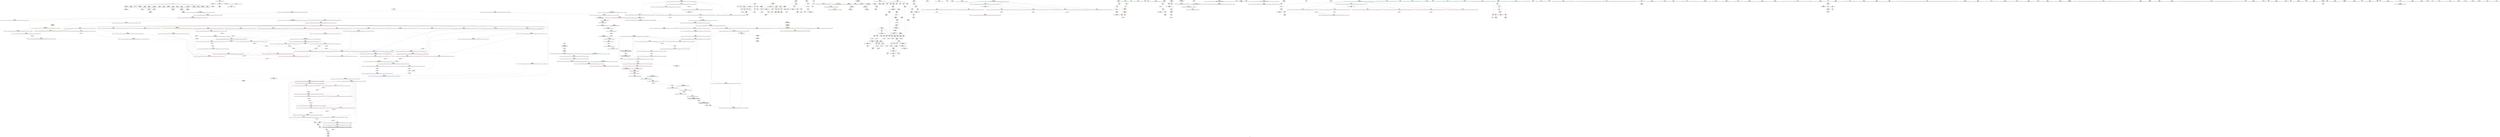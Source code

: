 digraph "SVFG" {
	label="SVFG";

	Node0x5616bddfc6f0 [shape=record,color=grey,label="{NodeID: 0\nNullPtr}"];
	Node0x5616bddfc6f0 -> Node0x5616bde29320[style=solid];
	Node0x5616bddfc6f0 -> Node0x5616bde29420[style=solid];
	Node0x5616bddfc6f0 -> Node0x5616bde294f0[style=solid];
	Node0x5616bddfc6f0 -> Node0x5616bde295c0[style=solid];
	Node0x5616bddfc6f0 -> Node0x5616bde29690[style=solid];
	Node0x5616bddfc6f0 -> Node0x5616bde29760[style=solid];
	Node0x5616bddfc6f0 -> Node0x5616bde29830[style=solid];
	Node0x5616bddfc6f0 -> Node0x5616bde29900[style=solid];
	Node0x5616bddfc6f0 -> Node0x5616bde299d0[style=solid];
	Node0x5616bddfc6f0 -> Node0x5616bde29aa0[style=solid];
	Node0x5616bddfc6f0 -> Node0x5616bde29b70[style=solid];
	Node0x5616bddfc6f0 -> Node0x5616bde29c40[style=solid];
	Node0x5616bddfc6f0 -> Node0x5616bde29d10[style=solid];
	Node0x5616bddfc6f0 -> Node0x5616bde29de0[style=solid];
	Node0x5616bddfc6f0 -> Node0x5616bde37580[style=solid];
	Node0x5616bde4a080 [shape=record,color=grey,label="{NodeID: 609\n789 = Binary(788, 728, )\n}"];
	Node0x5616bde4a080 -> Node0x5616bde4a200[style=solid];
	Node0x5616bde3cde0 [shape=record,color=blue,label="{NodeID: 443\n675\<--684\n__res\<--rem\n_ZNSt8__detail4_ModImLm4294967296ELm1ELm0ELb1ELb1EE6__calcEm\n}"];
	Node0x5616bde3cde0 -> Node0x5616bde35780[style=dashed];
	Node0x5616bde325f0 [shape=record,color=red,label="{NodeID: 277\n347\<--310\n\<--i\n_Z4readv\n}"];
	Node0x5616bde325f0 -> Node0x5616bde2a7d0[style=solid];
	Node0x5616bde22840 [shape=record,color=green,label="{NodeID: 111\n547\<--548\nt\<--t_field_insensitive\nmain\n}"];
	Node0x5616bde22840 -> Node0x5616bde34810[style=solid];
	Node0x5616bde22840 -> Node0x5616bde348e0[style=solid];
	Node0x5616bde22840 -> Node0x5616bde3c010[style=solid];
	Node0x5616bde22840 -> Node0x5616bde3c0e0[style=solid];
	Node0x5616bdea90b0 [shape=record,color=black,label="{NodeID: 886\n321 = PHI()\n}"];
	Node0x5616bdea90b0 -> Node0x5616bde4c780[style=solid];
	Node0x5616bde2c370 [shape=record,color=blue,label="{NodeID: 388\n208\<--207\nthis.addr\<--this\n_ZNSt13random_deviceD2Ev\n}"];
	Node0x5616bde2c370 -> Node0x5616bde314e0[style=dashed];
	Node0x5616bde27880 [shape=record,color=purple,label="{NodeID: 222\n735\<--724\n_M_x\<--this1\n_ZNSt23mersenne_twister_engineImLm32ELm624ELm397ELm31ELm2567483615ELm11ELm4294967295ELm7ELm2636928640ELm15ELm4022730752ELm18ELm1812433253EE11_M_gen_randEv\n}"];
	Node0x5616bde23b20 [shape=record,color=green,label="{NodeID: 56\n80\<--81\n__x.addr\<--__x.addr_field_insensitive\n_ZSt4acose\n}"];
	Node0x5616bde23b20 -> Node0x5616bde30e60[style=solid];
	Node0x5616bde23b20 -> Node0x5616bde37750[style=solid];
	Node0x5616bde68630 [shape=record,color=black,label="{NodeID: 665\nMR_64V_4 = PHI(MR_64V_6, MR_64V_3, )\npts\{415 \}\n}"];
	Node0x5616bde68630 -> Node0x5616bde33a40[style=dashed];
	Node0x5616bde68630 -> Node0x5616bde33b10[style=dashed];
	Node0x5616bde68630 -> Node0x5616bde33be0[style=dashed];
	Node0x5616bde68630 -> Node0x5616bde2dbd0[style=dashed];
	Node0x5616bde68630 -> Node0x5616bde2df10[style=dashed];
	Node0x5616bde68630 -> Node0x5616bde65620[style=dashed];
	Node0x5616bde35370 [shape=record,color=red,label="{NodeID: 333\n618\<--617\n\<--arrayidx3\n_ZNSt23mersenne_twister_engineImLm32ELm624ELm397ELm31ELm2567483615ELm11ELm4294967295ELm7ELm2636928640ELm15ELm4022730752ELm18ELm1812433253EE4seedEm\n}"];
	Node0x5616bde35370 -> Node0x5616bde3c4f0[style=solid];
	Node0x5616bde2abe0 [shape=record,color=black,label="{NodeID: 167\n452\<--451\ntobool\<--\n_Z5solvev\n}"];
	Node0x5616bde18510 [shape=record,color=green,label="{NodeID: 1\n7\<--1\n__dso_handle\<--dummyObj\nGlob }"];
	Node0x5616bde4a200 [shape=record,color=grey,label="{NodeID: 610\n790 = Binary(783, 789, )\n}"];
	Node0x5616bde4a200 -> Node0x5616bde3d7a0[style=solid];
	Node0x5616bde3ceb0 [shape=record,color=blue,label="{NodeID: 444\n691\<--690\n__x.addr\<--__x\n_ZNSt8__detail4_ModImLm624ELm1ELm0ELb1ELb1EE6__calcEm\n}"];
	Node0x5616bde3ceb0 -> Node0x5616bde35850[style=dashed];
	Node0x5616bde326c0 [shape=record,color=red,label="{NodeID: 278\n352\<--310\n\<--i\n_Z4readv\n}"];
	Node0x5616bde326c0 -> Node0x5616bde4ab00[style=solid];
	Node0x5616bde22910 [shape=record,color=green,label="{NodeID: 112\n579\<--580\n__cxa_begin_catch\<--__cxa_begin_catch_field_insensitive\n}"];
	Node0x5616bdea9180 [shape=record,color=black,label="{NodeID: 887\n369 = PHI()\n}"];
	Node0x5616bde2c440 [shape=record,color=blue,label="{NodeID: 389\n230\<--229\nx.addr\<--x\n_Z3rndi\n}"];
	Node0x5616bde2c440 -> Node0x5616bde315b0[style=dashed];
	Node0x5616bde27950 [shape=record,color=purple,label="{NodeID: 223\n737\<--724\narrayidx\<--this1\n_ZNSt23mersenne_twister_engineImLm32ELm624ELm397ELm31ELm2567483615ELm11ELm4294967295ELm7ELm2636928640ELm15ELm4022730752ELm18ELm1812433253EE11_M_gen_randEv\n}"];
	Node0x5616bde27950 -> Node0x5616bde36a30[style=solid];
	Node0x5616bde23bf0 [shape=record,color=green,label="{NodeID: 57\n85\<--86\nacosl\<--acosl_field_insensitive\n}"];
	Node0x5616bde68b30 [shape=record,color=black,label="{NodeID: 666\nMR_66V_4 = PHI(MR_66V_5, MR_66V_3, )\npts\{417 \}\n}"];
	Node0x5616bde68b30 -> Node0x5616bde33cb0[style=dashed];
	Node0x5616bde68b30 -> Node0x5616bde33d80[style=dashed];
	Node0x5616bde68b30 -> Node0x5616bde33e50[style=dashed];
	Node0x5616bde68b30 -> Node0x5616bde33f20[style=dashed];
	Node0x5616bde68b30 -> Node0x5616bde33ff0[style=dashed];
	Node0x5616bde68b30 -> Node0x5616bde3bde0[style=dashed];
	Node0x5616bde68b30 -> Node0x5616bde65b20[style=dashed];
	Node0x5616bde35440 [shape=record,color=red,label="{NodeID: 334\n656\<--653\n\<--__x.addr\n_ZNSt8__detail5__modImLm4294967296ELm1ELm0EEET_S1_\n|{<s0>37}}"];
	Node0x5616bde35440:s0 -> Node0x5616bdea7ff0[style=solid,color=red];
	Node0x5616bde2acb0 [shape=record,color=black,label="{NodeID: 168\n465\<--464\nidxprom11\<--\n_Z5solvev\n}"];
	Node0x5616bde1eef0 [shape=record,color=green,label="{NodeID: 2\n9\<--1\n\<--dummyObj\nCan only get source location for instruction, argument, global var or function.}"];
	Node0x5616bde4a380 [shape=record,color=grey,label="{NodeID: 611\n794 = Binary(793, 795, )\n}"];
	Node0x5616bde3cf80 [shape=record,color=blue,label="{NodeID: 445\n693\<--698\n__res\<--add\n_ZNSt8__detail4_ModImLm624ELm1ELm0ELb1ELb1EE6__calcEm\n}"];
	Node0x5616bde3cf80 -> Node0x5616bde35920[style=dashed];
	Node0x5616bde3cf80 -> Node0x5616bde3d050[style=dashed];
	Node0x5616bde32790 [shape=record,color=red,label="{NodeID: 279\n364\<--312\n\<--i12\n_Z4readv\n}"];
	Node0x5616bde32790 -> Node0x5616bde4d380[style=solid];
	Node0x5616bde22a10 [shape=record,color=green,label="{NodeID: 113\n582\<--583\n_ZSt9terminatev\<--_ZSt9terminatev_field_insensitive\n}"];
	Node0x5616bdea9250 [shape=record,color=black,label="{NodeID: 888\n518 = PHI()\n}"];
	Node0x5616bde2c510 [shape=record,color=blue,label="{NodeID: 390\n243\<--242\nthis.addr\<--this\n_ZNSt23mersenne_twister_engineImLm32ELm624ELm397ELm31ELm2567483615ELm11ELm4294967295ELm7ELm2636928640ELm15ELm4022730752ELm18ELm1812433253EEclEv\n}"];
	Node0x5616bde2c510 -> Node0x5616bde31680[style=dashed];
	Node0x5616bde27a20 [shape=record,color=purple,label="{NodeID: 224\n740\<--724\n_M_x2\<--this1\n_ZNSt23mersenne_twister_engineImLm32ELm624ELm397ELm31ELm2567483615ELm11ELm4294967295ELm7ELm2636928640ELm15ELm4022730752ELm18ELm1812433253EE11_M_gen_randEv\n}"];
	Node0x5616bde23cf0 [shape=record,color=green,label="{NodeID: 58\n88\<--89\n__cxx_global_var_init.2\<--__cxx_global_var_init.2_field_insensitive\n}"];
	Node0x5616bde35510 [shape=record,color=red,label="{NodeID: 335\n666\<--663\n\<--__x.addr\n_ZNSt8__detail5__modImLm624ELm1ELm0EEET_S1_\n|{<s0>38}}"];
	Node0x5616bde35510:s0 -> Node0x5616bdea7af0[style=solid,color=red];
	Node0x5616bde2ad80 [shape=record,color=black,label="{NodeID: 169\n474\<--473\nidxprom15\<--\n_Z5solvev\n}"];
	Node0x5616bde1ef80 [shape=record,color=green,label="{NodeID: 3\n13\<--1\n.str\<--dummyObj\nGlob }"];
	Node0x5616bde4a500 [shape=record,color=grey,label="{NodeID: 612\n783 = Binary(782, 726, )\n}"];
	Node0x5616bde4a500 -> Node0x5616bde4a200[style=solid];
	Node0x5616bde3d050 [shape=record,color=blue,label="{NodeID: 446\n693\<--701\n__res\<--rem\n_ZNSt8__detail4_ModImLm624ELm1ELm0ELb1ELb1EE6__calcEm\n}"];
	Node0x5616bde3d050 -> Node0x5616bde359f0[style=dashed];
	Node0x5616bde32860 [shape=record,color=red,label="{NodeID: 280\n392\<--312\n\<--i12\n_Z4readv\n}"];
	Node0x5616bde32860 -> Node0x5616bde46900[style=solid];
	Node0x5616bde27fb0 [shape=record,color=green,label="{NodeID: 114\n591\<--592\nthis.addr\<--this.addr_field_insensitive\n_ZNSt23mersenne_twister_engineImLm32ELm624ELm397ELm31ELm2567483615ELm11ELm4294967295ELm7ELm2636928640ELm15ELm4022730752ELm18ELm1812433253EE4seedEm\n}"];
	Node0x5616bde27fb0 -> Node0x5616bde349b0[style=solid];
	Node0x5616bde27fb0 -> Node0x5616bde3c1b0[style=solid];
	Node0x5616bdea9320 [shape=record,color=black,label="{NodeID: 889\n552 = PHI()\n}"];
	Node0x5616bde772f0 [shape=record,color=yellow,style=double,label="{NodeID: 723\n10V_1 = ENCHI(MR_10V_0)\npts\{120000 120001 \}\nFun[_ZNSt23mersenne_twister_engineImLm32ELm624ELm397ELm31ELm2567483615ELm11ELm4294967295ELm7ELm2636928640ELm15ELm4022730752ELm18ELm1812433253EEC2Em]|{<s0>18|<s1>18}}"];
	Node0x5616bde772f0:s0 -> Node0x5616bde3c350[style=dashed,color=red];
	Node0x5616bde772f0:s1 -> Node0x5616bde3c9d0[style=dashed,color=red];
	Node0x5616bde2c5e0 [shape=record,color=blue,label="{NodeID: 391\n259\<--261\n_M_p2\<--inc\n_ZNSt23mersenne_twister_engineImLm32ELm624ELm397ELm31ELm2567483615ELm11ELm4294967295ELm7ELm2636928640ELm15ELm4022730752ELm18ELm1812433253EEclEv\n|{<s0>21}}"];
	Node0x5616bde2c5e0:s0 -> Node0x5616bde84900[style=dashed,color=blue];
	Node0x5616bde27af0 [shape=record,color=purple,label="{NodeID: 225\n743\<--724\narrayidx3\<--this1\n_ZNSt23mersenne_twister_engineImLm32ELm624ELm397ELm31ELm2567483615ELm11ELm4294967295ELm7ELm2636928640ELm15ELm4022730752ELm18ELm1812433253EE11_M_gen_randEv\n}"];
	Node0x5616bde27af0 -> Node0x5616bde36b00[style=solid];
	Node0x5616bde23df0 [shape=record,color=green,label="{NodeID: 59\n91\<--92\nref.tmp\<--ref.tmp_field_insensitive\n__cxx_global_var_init.2\n|{<s0>7|<s1>8|<s2>10|<s3>13}}"];
	Node0x5616bde23df0:s0 -> Node0x5616bdea4990[style=solid,color=red];
	Node0x5616bde23df0:s1 -> Node0x5616bdea6fb0[style=solid,color=red];
	Node0x5616bde23df0:s2 -> Node0x5616bdea8130[style=solid,color=red];
	Node0x5616bde23df0:s3 -> Node0x5616bdea8130[style=solid,color=red];
	Node0x5616bde355e0 [shape=record,color=red,label="{NodeID: 336\n678\<--673\n\<--__x.addr\n_ZNSt8__detail4_ModImLm4294967296ELm1ELm0ELb1ELb1EE6__calcEm\n}"];
	Node0x5616bde355e0 -> Node0x5616bde4be80[style=solid];
	Node0x5616bde2ae50 [shape=record,color=black,label="{NodeID: 170\n484\<--483\nidxprom17\<--\n_Z5solvev\n}"];
	Node0x5616bde1f230 [shape=record,color=green,label="{NodeID: 4\n20\<--1\n\<--dummyObj\nCan only get source location for instruction, argument, global var or function.}"];
	Node0x5616bde4a680 [shape=record,color=grey,label="{NodeID: 613\n448 = Binary(447, 354, )\n}"];
	Node0x5616bde4a680 -> Node0x5616bde2d890[style=solid];
	Node0x5616bde3d120 [shape=record,color=blue,label="{NodeID: 447\n707\<--706\nthis.addr\<--this\n_ZNSt23mersenne_twister_engineImLm32ELm624ELm397ELm31ELm2567483615ELm11ELm4294967295ELm7ELm2636928640ELm15ELm4022730752ELm18ELm1812433253EE11_M_gen_randEv\n}"];
	Node0x5616bde3d120 -> Node0x5616bde35ac0[style=dashed];
	Node0x5616bde32930 [shape=record,color=red,label="{NodeID: 281\n370\<--314\n\<--v\n_Z4readv\n}"];
	Node0x5616bde32930 -> Node0x5616bde4a800[style=solid];
	Node0x5616bde28080 [shape=record,color=green,label="{NodeID: 115\n593\<--594\n__sd.addr\<--__sd.addr_field_insensitive\n_ZNSt23mersenne_twister_engineImLm32ELm624ELm397ELm31ELm2567483615ELm11ELm4294967295ELm7ELm2636928640ELm15ELm4022730752ELm18ELm1812433253EE4seedEm\n}"];
	Node0x5616bde28080 -> Node0x5616bde34a80[style=solid];
	Node0x5616bde28080 -> Node0x5616bde3c280[style=solid];
	Node0x5616bdea93f0 [shape=record,color=black,label="{NodeID: 890\n555 = PHI(305, )\n}"];
	Node0x5616bdea93f0 -> Node0x5616bde4c480[style=solid];
	Node0x5616bde2c6b0 [shape=record,color=blue,label="{NodeID: 392\n245\<--265\n__z\<--\n_ZNSt23mersenne_twister_engineImLm32ELm624ELm397ELm31ELm2567483615ELm11ELm4294967295ELm7ELm2636928640ELm15ELm4022730752ELm18ELm1812433253EEclEv\n}"];
	Node0x5616bde2c6b0 -> Node0x5616bde31750[style=dashed];
	Node0x5616bde2c6b0 -> Node0x5616bde31820[style=dashed];
	Node0x5616bde2c6b0 -> Node0x5616bde2c780[style=dashed];
	Node0x5616bde27bc0 [shape=record,color=purple,label="{NodeID: 226\n748\<--724\n_M_x5\<--this1\n_ZNSt23mersenne_twister_engineImLm32ELm624ELm397ELm31ELm2567483615ELm11ELm4294967295ELm7ELm2636928640ELm15ELm4022730752ELm18ELm1812433253EE11_M_gen_randEv\n}"];
	Node0x5616bde23ec0 [shape=record,color=green,label="{NodeID: 60\n93\<--94\nref.tmp1\<--ref.tmp1_field_insensitive\n__cxx_global_var_init.2\n|{<s0>7}}"];
	Node0x5616bde23ec0:s0 -> Node0x5616bdea75f0[style=solid,color=red];
	Node0x5616bde69a30 [shape=record,color=black,label="{NodeID: 669\nMR_34V_3 = PHI(MR_34V_2, MR_34V_1, )\npts\{120000 \}\n|{|<s1>21}}"];
	Node0x5616bde69a30 -> Node0x5616bde32040[style=dashed];
	Node0x5616bde69a30:s1 -> Node0x5616bde84900[style=dashed,color=blue];
	Node0x5616bde356b0 [shape=record,color=red,label="{NodeID: 337\n683\<--675\n\<--__res\n_ZNSt8__detail4_ModImLm4294967296ELm1ELm0ELb1ELb1EE6__calcEm\n}"];
	Node0x5616bde356b0 -> Node0x5616bde47380[style=solid];
	Node0x5616bde2af20 [shape=record,color=black,label="{NodeID: 171\n512\<--511\ntobool29\<--\n_Z5solvev\n}"];
	Node0x5616bde1f2c0 [shape=record,color=green,label="{NodeID: 5\n26\<--1\n.str.3\<--dummyObj\nGlob }"];
	Node0x5616bde4a800 [shape=record,color=grey,label="{NodeID: 614\n371 = Binary(370, 372, )\n}"];
	Node0x5616bde4a800 -> Node0x5616bde2d070[style=solid];
	Node0x5616bde3d1f0 [shape=record,color=blue,label="{NodeID: 448\n709\<--726\n__upper_mask\<--\n_ZNSt23mersenne_twister_engineImLm32ELm624ELm397ELm31ELm2567483615ELm11ELm4294967295ELm7ELm2636928640ELm15ELm4022730752ELm18ELm1812433253EE11_M_gen_randEv\n}"];
	Node0x5616bde32a00 [shape=record,color=red,label="{NodeID: 282\n377\<--314\n\<--v\n_Z4readv\n}"];
	Node0x5616bde32a00 -> Node0x5616bde2a8a0[style=solid];
	Node0x5616bde28150 [shape=record,color=green,label="{NodeID: 116\n595\<--596\n__i\<--__i_field_insensitive\n_ZNSt23mersenne_twister_engineImLm32ELm624ELm397ELm31ELm2567483615ELm11ELm4294967295ELm7ELm2636928640ELm15ELm4022730752ELm18ELm1812433253EE4seedEm\n}"];
	Node0x5616bde28150 -> Node0x5616bde34b50[style=solid];
	Node0x5616bde28150 -> Node0x5616bde34c20[style=solid];
	Node0x5616bde28150 -> Node0x5616bde34cf0[style=solid];
	Node0x5616bde28150 -> Node0x5616bde34dc0[style=solid];
	Node0x5616bde28150 -> Node0x5616bde34e90[style=solid];
	Node0x5616bde28150 -> Node0x5616bde3c420[style=solid];
	Node0x5616bde28150 -> Node0x5616bde3c900[style=solid];
	Node0x5616bdea95f0 [shape=record,color=black,label="{NodeID: 891\n563 = PHI()\n}"];
	Node0x5616bde2c780 [shape=record,color=blue,label="{NodeID: 393\n245\<--273\n__z\<--xor\n_ZNSt23mersenne_twister_engineImLm32ELm624ELm397ELm31ELm2567483615ELm11ELm4294967295ELm7ELm2636928640ELm15ELm4022730752ELm18ELm1812433253EEclEv\n}"];
	Node0x5616bde2c780 -> Node0x5616bde318f0[style=dashed];
	Node0x5616bde2c780 -> Node0x5616bde319c0[style=dashed];
	Node0x5616bde2c780 -> Node0x5616bde2c850[style=dashed];
	Node0x5616bde27c90 [shape=record,color=purple,label="{NodeID: 227\n752\<--724\narrayidx7\<--this1\n_ZNSt23mersenne_twister_engineImLm32ELm624ELm397ELm31ELm2567483615ELm11ELm4294967295ELm7ELm2636928640ELm15ELm4022730752ELm18ELm1812433253EE11_M_gen_randEv\n}"];
	Node0x5616bde27c90 -> Node0x5616bde36bd0[style=solid];
	Node0x5616bde23f90 [shape=record,color=green,label="{NodeID: 61\n95\<--96\nref.tmp2\<--ref.tmp2_field_insensitive\n__cxx_global_var_init.2\n}"];
	Node0x5616bde35780 [shape=record,color=red,label="{NodeID: 338\n687\<--675\n\<--__res\n_ZNSt8__detail4_ModImLm4294967296ELm1ELm0ELb1ELb1EE6__calcEm\n}"];
	Node0x5616bde35780 -> Node0x5616bde2b190[style=solid];
	Node0x5616bde2aff0 [shape=record,color=black,label="{NodeID: 172\n651\<--657\n_ZNSt8__detail5__modImLm4294967296ELm1ELm0EEET_S1__ret\<--call\n_ZNSt8__detail5__modImLm4294967296ELm1ELm0EEET_S1_\n|{<s0>34|<s1>36}}"];
	Node0x5616bde2aff0:s0 -> Node0x5616bdea70f0[style=solid,color=blue];
	Node0x5616bde2aff0:s1 -> Node0x5616bdea7370[style=solid,color=blue];
	Node0x5616bde1f350 [shape=record,color=green,label="{NodeID: 6\n28\<--1\n.str.4\<--dummyObj\nGlob }"];
	Node0x5616bde4a980 [shape=record,color=grey,label="{NodeID: 615\n831 = Binary(828, 830, )\n}"];
	Node0x5616bde4a980 -> Node0x5616bde4b580[style=solid];
	Node0x5616bde3d2c0 [shape=record,color=blue,label="{NodeID: 449\n711\<--728\n__lower_mask\<--\n_ZNSt23mersenne_twister_engineImLm32ELm624ELm397ELm31ELm2567483615ELm11ELm4294967295ELm7ELm2636928640ELm15ELm4022730752ELm18ELm1812433253EE11_M_gen_randEv\n}"];
	Node0x5616bde32ad0 [shape=record,color=red,label="{NodeID: 283\n374\<--316\n\<--u\n_Z4readv\n}"];
	Node0x5616bde32ad0 -> Node0x5616bde4ba00[style=solid];
	Node0x5616bde28220 [shape=record,color=green,label="{NodeID: 117\n597\<--598\n__x\<--__x_field_insensitive\n_ZNSt23mersenne_twister_engineImLm32ELm624ELm397ELm31ELm2567483615ELm11ELm4294967295ELm7ELm2636928640ELm15ELm4022730752ELm18ELm1812433253EE4seedEm\n}"];
	Node0x5616bde28220 -> Node0x5616bde34f60[style=solid];
	Node0x5616bde28220 -> Node0x5616bde35030[style=solid];
	Node0x5616bde28220 -> Node0x5616bde35100[style=solid];
	Node0x5616bde28220 -> Node0x5616bde351d0[style=solid];
	Node0x5616bde28220 -> Node0x5616bde352a0[style=solid];
	Node0x5616bde28220 -> Node0x5616bde3c4f0[style=solid];
	Node0x5616bde28220 -> Node0x5616bde3c5c0[style=solid];
	Node0x5616bde28220 -> Node0x5616bde3c690[style=solid];
	Node0x5616bde28220 -> Node0x5616bde3c760[style=solid];
	Node0x5616bdea96c0 [shape=record,color=black,label="{NodeID: 892\n578 = PHI()\n}"];
	Node0x5616bde775c0 [shape=record,color=yellow,style=double,label="{NodeID: 726\n34V_1 = ENCHI(MR_34V_0)\npts\{120000 \}\nFun[_ZNSt23mersenne_twister_engineImLm32ELm624ELm397ELm31ELm2567483615ELm11ELm4294967295ELm7ELm2636928640ELm15ELm4022730752ELm18ELm1812433253EEclEv]|{|<s1>22|<s2>22|<s3>22|<s4>22|<s5>22|<s6>22|<s7>22|<s8>22|<s9>22|<s10>22|<s11>22|<s12>22}}"];
	Node0x5616bde775c0 -> Node0x5616bde69a30[style=dashed];
	Node0x5616bde775c0:s1 -> Node0x5616bde36a30[style=dashed,color=red];
	Node0x5616bde775c0:s2 -> Node0x5616bde36b00[style=dashed,color=red];
	Node0x5616bde775c0:s3 -> Node0x5616bde36bd0[style=dashed,color=red];
	Node0x5616bde775c0:s4 -> Node0x5616bde36ca0[style=dashed,color=red];
	Node0x5616bde775c0:s5 -> Node0x5616bde36d70[style=dashed,color=red];
	Node0x5616bde775c0:s6 -> Node0x5616bde36e40[style=dashed,color=red];
	Node0x5616bde775c0:s7 -> Node0x5616bde36f10[style=dashed,color=red];
	Node0x5616bde775c0:s8 -> Node0x5616bde36fe0[style=dashed,color=red];
	Node0x5616bde775c0:s9 -> Node0x5616bde370b0[style=dashed,color=red];
	Node0x5616bde775c0:s10 -> Node0x5616bde3d530[style=dashed,color=red];
	Node0x5616bde775c0:s11 -> Node0x5616bde3d870[style=dashed,color=red];
	Node0x5616bde775c0:s12 -> Node0x5616bde3dae0[style=dashed,color=red];
	Node0x5616bd74bee0 [shape=record,color=black,label="{NodeID: 560\n761 = PHI(762, 681, )\n}"];
	Node0x5616bd74bee0 -> Node0x5616bde48880[style=solid];
	Node0x5616bde2c850 [shape=record,color=blue,label="{NodeID: 394\n245\<--281\n__z\<--xor4\n_ZNSt23mersenne_twister_engineImLm32ELm624ELm397ELm31ELm2567483615ELm11ELm4294967295ELm7ELm2636928640ELm15ELm4022730752ELm18ELm1812433253EEclEv\n}"];
	Node0x5616bde2c850 -> Node0x5616bde31a90[style=dashed];
	Node0x5616bde2c850 -> Node0x5616bde31b60[style=dashed];
	Node0x5616bde2c850 -> Node0x5616bde2c920[style=dashed];
	Node0x5616bde27d60 [shape=record,color=purple,label="{NodeID: 228\n764\<--724\n_M_x10\<--this1\n_ZNSt23mersenne_twister_engineImLm32ELm624ELm397ELm31ELm2567483615ELm11ELm4294967295ELm7ELm2636928640ELm15ELm4022730752ELm18ELm1812433253EE11_M_gen_randEv\n}"];
	Node0x5616bde24060 [shape=record,color=green,label="{NodeID: 62\n97\<--98\nexn.slot\<--exn.slot_field_insensitive\n__cxx_global_var_init.2\n}"];
	Node0x5616bde24060 -> Node0x5616bde30f30[style=solid];
	Node0x5616bde24060 -> Node0x5616bde37820[style=solid];
	Node0x5616bde24060 -> Node0x5616bde379c0[style=solid];
	Node0x5616bde24060 -> Node0x5616bde37b60[style=solid];
	Node0x5616bde35850 [shape=record,color=red,label="{NodeID: 339\n696\<--691\n\<--__x.addr\n_ZNSt8__detail4_ModImLm624ELm1ELm0ELb1ELb1EE6__calcEm\n}"];
	Node0x5616bde35850 -> Node0x5616bde4b280[style=solid];
	Node0x5616bde2b0c0 [shape=record,color=black,label="{NodeID: 173\n661\<--667\n_ZNSt8__detail5__modImLm624ELm1ELm0EEET_S1__ret\<--call\n_ZNSt8__detail5__modImLm624ELm1ELm0EEET_S1_\n|{<s0>35}}"];
	Node0x5616bde2b0c0:s0 -> Node0x5616bdea7230[style=solid,color=blue];
	Node0x5616bde1f3e0 [shape=record,color=green,label="{NodeID: 7\n30\<--1\n.str.5\<--dummyObj\nGlob }"];
	Node0x5616bde4ab00 [shape=record,color=grey,label="{NodeID: 616\n353 = Binary(352, 354, )\n}"];
	Node0x5616bde4ab00 -> Node0x5616bde2ce00[style=solid];
	Node0x5616bde3d390 [shape=record,color=blue,label="{NodeID: 450\n713\<--681\n__k\<--\n_ZNSt23mersenne_twister_engineImLm32ELm624ELm397ELm31ELm2567483615ELm11ELm4294967295ELm7ELm2636928640ELm15ELm4022730752ELm18ELm1812433253EE11_M_gen_randEv\n}"];
	Node0x5616bde3d390 -> Node0x5616bde70330[style=dashed];
	Node0x5616bde32ba0 [shape=record,color=red,label="{NodeID: 284\n384\<--316\n\<--u\n_Z4readv\n}"];
	Node0x5616bde32ba0 -> Node0x5616bde2a970[style=solid];
	Node0x5616bde282f0 [shape=record,color=green,label="{NodeID: 118\n604\<--605\n_ZNSt8__detail5__modImLm4294967296ELm1ELm0EEET_S1_\<--_ZNSt8__detail5__modImLm4294967296ELm1ELm0EEET_S1__field_insensitive\n}"];
	Node0x5616bde776a0 [shape=record,color=yellow,style=double,label="{NodeID: 727\n36V_1 = ENCHI(MR_36V_0)\npts\{120001 \}\nFun[_ZNSt23mersenne_twister_engineImLm32ELm624ELm397ELm31ELm2567483615ELm11ELm4294967295ELm7ELm2636928640ELm15ELm4022730752ELm18ELm1812433253EEclEv]|{|<s3>22}}"];
	Node0x5616bde776a0 -> Node0x5616bde31ea0[style=dashed];
	Node0x5616bde776a0 -> Node0x5616bde31f70[style=dashed];
	Node0x5616bde776a0 -> Node0x5616bde2c5e0[style=dashed];
	Node0x5616bde776a0:s3 -> Node0x5616bde3dbb0[style=dashed,color=red];
	Node0x5616bdb1d480 [shape=record,color=black,label="{NodeID: 561\n805 = PHI(762, 681, )\n}"];
	Node0x5616bdb1d480 -> Node0x5616bde49f00[style=solid];
	Node0x5616bde2c920 [shape=record,color=blue,label="{NodeID: 395\n245\<--289\n__z\<--xor7\n_ZNSt23mersenne_twister_engineImLm32ELm624ELm397ELm31ELm2567483615ELm11ELm4294967295ELm7ELm2636928640ELm15ELm4022730752ELm18ELm1812433253EEclEv\n}"];
	Node0x5616bde2c920 -> Node0x5616bde31c30[style=dashed];
	Node0x5616bde2c920 -> Node0x5616bde31d00[style=dashed];
	Node0x5616bde2c920 -> Node0x5616bde2c9f0[style=dashed];
	Node0x5616bde27e30 [shape=record,color=purple,label="{NodeID: 229\n766\<--724\narrayidx11\<--this1\n_ZNSt23mersenne_twister_engineImLm32ELm624ELm397ELm31ELm2567483615ELm11ELm4294967295ELm7ELm2636928640ELm15ELm4022730752ELm18ELm1812433253EE11_M_gen_randEv\n}"];
	Node0x5616bde27e30 -> Node0x5616bde3d530[style=solid];
	Node0x5616bde24130 [shape=record,color=green,label="{NodeID: 63\n99\<--100\nehselector.slot\<--ehselector.slot_field_insensitive\n__cxx_global_var_init.2\n}"];
	Node0x5616bde24130 -> Node0x5616bde31000[style=solid];
	Node0x5616bde24130 -> Node0x5616bde378f0[style=solid];
	Node0x5616bde24130 -> Node0x5616bde37a90[style=solid];
	Node0x5616bde24130 -> Node0x5616bde37c30[style=solid];
	Node0x5616bde35920 [shape=record,color=red,label="{NodeID: 340\n700\<--693\n\<--__res\n_ZNSt8__detail4_ModImLm624ELm1ELm0ELb1ELb1EE6__calcEm\n}"];
	Node0x5616bde35920 -> Node0x5616bde4ae00[style=solid];
	Node0x5616bde2b190 [shape=record,color=black,label="{NodeID: 174\n671\<--687\n_ZNSt8__detail4_ModImLm4294967296ELm1ELm0ELb1ELb1EE6__calcEm_ret\<--\n_ZNSt8__detail4_ModImLm4294967296ELm1ELm0ELb1ELb1EE6__calcEm\n|{<s0>37}}"];
	Node0x5616bde2b190:s0 -> Node0x5616bdea8d30[style=solid,color=blue];
	Node0x5616bde1fc20 [shape=record,color=green,label="{NodeID: 8\n32\<--1\n.str.6\<--dummyObj\nGlob }"];
	Node0x5616bde4ac80 [shape=record,color=grey,label="{NodeID: 617\n830 = Binary(829, 262, )\n}"];
	Node0x5616bde4ac80 -> Node0x5616bde4a980[style=solid];
	Node0x5616bde3d460 [shape=record,color=blue,label="{NodeID: 451\n715\<--746\n__y\<--or\n_ZNSt23mersenne_twister_engineImLm32ELm624ELm397ELm31ELm2567483615ELm11ELm4294967295ELm7ELm2636928640ELm15ELm4022730752ELm18ELm1812433253EE11_M_gen_randEv\n}"];
	Node0x5616bde3d460 -> Node0x5616bde36070[style=dashed];
	Node0x5616bde3d460 -> Node0x5616bde36140[style=dashed];
	Node0x5616bde3d460 -> Node0x5616bde70830[style=dashed];
	Node0x5616bde32c70 [shape=record,color=red,label="{NodeID: 285\n341\<--340\n\<--arrayidx\n_Z4readv\n}"];
	Node0x5616bde32c70 -> Node0x5616bde4d200[style=solid];
	Node0x5616bde283c0 [shape=record,color=green,label="{NodeID: 119\n632\<--633\n_ZNSt8__detail5__modImLm624ELm1ELm0EEET_S1_\<--_ZNSt8__detail5__modImLm624ELm1ELm0EEET_S1__field_insensitive\n}"];
	Node0x5616bdb1d550 [shape=record,color=black,label="{NodeID: 562\n836 = PHI(762, 681, )\n}"];
	Node0x5616bdb1d550 -> Node0x5616bde4b580[style=solid];
	Node0x5616bde2c9f0 [shape=record,color=blue,label="{NodeID: 396\n245\<--295\n__z\<--xor9\n_ZNSt23mersenne_twister_engineImLm32ELm624ELm397ELm31ELm2567483615ELm11ELm4294967295ELm7ELm2636928640ELm15ELm4022730752ELm18ELm1812433253EEclEv\n}"];
	Node0x5616bde2c9f0 -> Node0x5616bde31dd0[style=dashed];
	Node0x5616bde27f00 [shape=record,color=purple,label="{NodeID: 230\n779\<--724\n_M_x17\<--this1\n_ZNSt23mersenne_twister_engineImLm32ELm624ELm397ELm31ELm2567483615ELm11ELm4294967295ELm7ELm2636928640ELm15ELm4022730752ELm18ELm1812433253EE11_M_gen_randEv\n}"];
	Node0x5616bde24200 [shape=record,color=green,label="{NodeID: 64\n102\<--103\n_ZNSaIcEC1Ev\<--_ZNSaIcEC1Ev_field_insensitive\n}"];
	Node0x5616bde359f0 [shape=record,color=red,label="{NodeID: 341\n703\<--693\n\<--__res\n_ZNSt8__detail4_ModImLm624ELm1ELm0ELb1ELb1EE6__calcEm\n}"];
	Node0x5616bde359f0 -> Node0x5616bde2b260[style=solid];
	Node0x5616bde2b260 [shape=record,color=black,label="{NodeID: 175\n689\<--703\n_ZNSt8__detail4_ModImLm624ELm1ELm0ELb1ELb1EE6__calcEm_ret\<--\n_ZNSt8__detail4_ModImLm624ELm1ELm0ELb1ELb1EE6__calcEm\n|{<s0>38}}"];
	Node0x5616bde2b260:s0 -> Node0x5616bdea74b0[style=solid,color=blue];
	Node0x5616bde1fcb0 [shape=record,color=green,label="{NodeID: 9\n34\<--1\n.str.7\<--dummyObj\nGlob }"];
	Node0x5616bde4ae00 [shape=record,color=grey,label="{NodeID: 618\n701 = Binary(700, 252, )\n}"];
	Node0x5616bde4ae00 -> Node0x5616bde3d050[style=solid];
	Node0x5616bde3d530 [shape=record,color=blue,label="{NodeID: 452\n766\<--763\narrayidx11\<--xor9\n_ZNSt23mersenne_twister_engineImLm32ELm624ELm397ELm31ELm2567483615ELm11ELm4294967295ELm7ELm2636928640ELm15ELm4022730752ELm18ELm1812433253EE11_M_gen_randEv\n}"];
	Node0x5616bde3d530 -> Node0x5616bde36a30[style=dashed];
	Node0x5616bde3d530 -> Node0x5616bde36b00[style=dashed];
	Node0x5616bde3d530 -> Node0x5616bde36bd0[style=dashed];
	Node0x5616bde3d530 -> Node0x5616bde36ca0[style=dashed];
	Node0x5616bde3d530 -> Node0x5616bde36d70[style=dashed];
	Node0x5616bde3d530 -> Node0x5616bde36e40[style=dashed];
	Node0x5616bde3d530 -> Node0x5616bde36f10[style=dashed];
	Node0x5616bde3d530 -> Node0x5616bde36fe0[style=dashed];
	Node0x5616bde3d530 -> Node0x5616bde370b0[style=dashed];
	Node0x5616bde3d530 -> Node0x5616bde3d530[style=dashed];
	Node0x5616bde3d530 -> Node0x5616bde3d870[style=dashed];
	Node0x5616bde3d530 -> Node0x5616bde3dae0[style=dashed];
	Node0x5616bde32d40 [shape=record,color=red,label="{NodeID: 286\n381\<--380\n\<--arrayidx19\n_Z4readv\n}"];
	Node0x5616bde32d40 -> Node0x5616bde4c000[style=solid];
	Node0x5616bde284c0 [shape=record,color=green,label="{NodeID: 120\n653\<--654\n__x.addr\<--__x.addr_field_insensitive\n_ZNSt8__detail5__modImLm4294967296ELm1ELm0EEET_S1_\n}"];
	Node0x5616bde284c0 -> Node0x5616bde35440[style=solid];
	Node0x5616bde284c0 -> Node0x5616bde3caa0[style=solid];
	Node0x5616bde2ff30 [shape=record,color=grey,label="{NodeID: 563\n489 = Binary(487, 488, )\n}"];
	Node0x5616bde2ff30 -> Node0x5616bde2dca0[style=solid];
	Node0x5616bde2cac0 [shape=record,color=blue,label="{NodeID: 397\n306\<--20\nretval\<--\n_Z4readv\n}"];
	Node0x5616bde2cac0 -> Node0x5616bde72130[style=dashed];
	Node0x5616bde30090 [shape=record,color=purple,label="{NodeID: 231\n781\<--724\narrayidx18\<--this1\n_ZNSt23mersenne_twister_engineImLm32ELm624ELm397ELm31ELm2567483615ELm11ELm4294967295ELm7ELm2636928640ELm15ELm4022730752ELm18ELm1812433253EE11_M_gen_randEv\n}"];
	Node0x5616bde30090 -> Node0x5616bde36ca0[style=solid];
	Node0x5616bde24300 [shape=record,color=green,label="{NodeID: 65\n106\<--107\n_ZNSt7__cxx1112basic_stringIcSt11char_traitsIcESaIcEEC1EPKcRKS3_\<--_ZNSt7__cxx1112basic_stringIcSt11char_traitsIcESaIcEEC1EPKcRKS3__field_insensitive\n}"];
	Node0x5616bde35ac0 [shape=record,color=red,label="{NodeID: 342\n724\<--707\nthis1\<--this.addr\n_ZNSt23mersenne_twister_engineImLm32ELm624ELm397ELm31ELm2567483615ELm11ELm4294967295ELm7ELm2636928640ELm15ELm4022730752ELm18ELm1812433253EE11_M_gen_randEv\n}"];
	Node0x5616bde35ac0 -> Node0x5616bde27880[style=solid];
	Node0x5616bde35ac0 -> Node0x5616bde27950[style=solid];
	Node0x5616bde35ac0 -> Node0x5616bde27a20[style=solid];
	Node0x5616bde35ac0 -> Node0x5616bde27af0[style=solid];
	Node0x5616bde35ac0 -> Node0x5616bde27bc0[style=solid];
	Node0x5616bde35ac0 -> Node0x5616bde27c90[style=solid];
	Node0x5616bde35ac0 -> Node0x5616bde27d60[style=solid];
	Node0x5616bde35ac0 -> Node0x5616bde27e30[style=solid];
	Node0x5616bde35ac0 -> Node0x5616bde27f00[style=solid];
	Node0x5616bde35ac0 -> Node0x5616bde30090[style=solid];
	Node0x5616bde35ac0 -> Node0x5616bde30160[style=solid];
	Node0x5616bde35ac0 -> Node0x5616bde30230[style=solid];
	Node0x5616bde35ac0 -> Node0x5616bde30300[style=solid];
	Node0x5616bde35ac0 -> Node0x5616bde303d0[style=solid];
	Node0x5616bde35ac0 -> Node0x5616bde304a0[style=solid];
	Node0x5616bde35ac0 -> Node0x5616bde30570[style=solid];
	Node0x5616bde35ac0 -> Node0x5616bde30640[style=solid];
	Node0x5616bde35ac0 -> Node0x5616bde30710[style=solid];
	Node0x5616bde35ac0 -> Node0x5616bde307e0[style=solid];
	Node0x5616bde35ac0 -> Node0x5616bde308b0[style=solid];
	Node0x5616bde35ac0 -> Node0x5616bde30980[style=solid];
	Node0x5616bde35ac0 -> Node0x5616bde30a50[style=solid];
	Node0x5616bde35ac0 -> Node0x5616bde30b20[style=solid];
	Node0x5616bde35ac0 -> Node0x5616bde30bf0[style=solid];
	Node0x5616bde35ac0 -> Node0x5616bde30cc0[style=solid];
	Node0x5616bde2b330 [shape=record,color=black,label="{NodeID: 176\n760\<--759\n\<--tobool\n_ZNSt23mersenne_twister_engineImLm32ELm624ELm397ELm31ELm2567483615ELm11ELm4294967295ELm7ELm2636928640ELm15ELm4022730752ELm18ELm1812433253EE11_M_gen_randEv\n}"];
	Node0x5616bde1fd40 [shape=record,color=green,label="{NodeID: 10\n36\<--1\n__PRETTY_FUNCTION__._Z5solvev\<--dummyObj\nGlob }"];
	Node0x5616bde4af80 [shape=record,color=grey,label="{NodeID: 619\n833 = Binary(832, 262, )\n}"];
	Node0x5616bde4af80 -> Node0x5616bde4d800[style=solid];
	Node0x5616bde3d600 [shape=record,color=blue,label="{NodeID: 453\n713\<--770\n__k\<--inc\n_ZNSt23mersenne_twister_engineImLm32ELm624ELm397ELm31ELm2567483615ELm11ELm4294967295ELm7ELm2636928640ELm15ELm4022730752ELm18ELm1812433253EE11_M_gen_randEv\n}"];
	Node0x5616bde3d600 -> Node0x5616bde70330[style=dashed];
	Node0x5616bde32e10 [shape=record,color=red,label="{NodeID: 287\n388\<--387\n\<--arrayidx22\n_Z4readv\n}"];
	Node0x5616bde32e10 -> Node0x5616bde46a80[style=solid];
	Node0x5616bde28590 [shape=record,color=green,label="{NodeID: 121\n658\<--659\n_ZNSt8__detail4_ModImLm4294967296ELm1ELm0ELb1ELb1EE6__calcEm\<--_ZNSt8__detail4_ModImLm4294967296ELm1ELm0ELb1ELb1EE6__calcEm_field_insensitive\n}"];
	Node0x5616bde45d00 [shape=record,color=grey,label="{NodeID: 564\n680 = Binary(679, 681, )\n}"];
	Node0x5616bde45d00 -> Node0x5616bde3cd10[style=solid];
	Node0x5616bde2cb90 [shape=record,color=blue,label="{NodeID: 398\n308\<--20\nit\<--\n_Z4readv\n}"];
	Node0x5616bde2cb90 -> Node0x5616bde321e0[style=dashed];
	Node0x5616bde2cb90 -> Node0x5616bde322b0[style=dashed];
	Node0x5616bde2cb90 -> Node0x5616bde32380[style=dashed];
	Node0x5616bde2cb90 -> Node0x5616bde32450[style=dashed];
	Node0x5616bde2cb90 -> Node0x5616bde2ced0[style=dashed];
	Node0x5616bde2cb90 -> Node0x5616bde72630[style=dashed];
	Node0x5616bde30160 [shape=record,color=purple,label="{NodeID: 232\n784\<--724\n_M_x20\<--this1\n_ZNSt23mersenne_twister_engineImLm32ELm624ELm397ELm31ELm2567483615ELm11ELm4294967295ELm7ELm2636928640ELm15ELm4022730752ELm18ELm1812433253EE11_M_gen_randEv\n}"];
	Node0x5616bde24400 [shape=record,color=green,label="{NodeID: 66\n109\<--110\n_ZNSt13random_deviceC2ERKNSt7__cxx1112basic_stringIcSt11char_traitsIcESaIcEEE\<--_ZNSt13random_deviceC2ERKNSt7__cxx1112basic_stringIcSt11char_traitsIcESaIcEEE_field_insensitive\n}"];
	Node0x5616bde6b830 [shape=record,color=black,label="{NodeID: 675\nMR_56V_3 = PHI(MR_56V_4, MR_56V_2, )\npts\{407 \}\n}"];
	Node0x5616bde6b830 -> Node0x5616bde32ee0[style=dashed];
	Node0x5616bde6b830 -> Node0x5616bde32fb0[style=dashed];
	Node0x5616bde6b830 -> Node0x5616bde33080[style=dashed];
	Node0x5616bde6b830 -> Node0x5616bde33150[style=dashed];
	Node0x5616bde6b830 -> Node0x5616bde33220[style=dashed];
	Node0x5616bde6b830 -> Node0x5616bde332f0[style=dashed];
	Node0x5616bde6b830 -> Node0x5616bde333c0[style=dashed];
	Node0x5616bde6b830 -> Node0x5616bde3be70[style=dashed];
	Node0x5616bde35b90 [shape=record,color=red,label="{NodeID: 343\n731\<--713\n\<--__k\n_ZNSt23mersenne_twister_engineImLm32ELm624ELm397ELm31ELm2567483615ELm11ELm4294967295ELm7ELm2636928640ELm15ELm4022730752ELm18ELm1812433253EE11_M_gen_randEv\n}"];
	Node0x5616bde35b90 -> Node0x5616bde4c300[style=solid];
	Node0x5616bde2b400 [shape=record,color=black,label="{NodeID: 177\n804\<--803\n\<--tobool31\n_ZNSt23mersenne_twister_engineImLm32ELm624ELm397ELm31ELm2567483615ELm11ELm4294967295ELm7ELm2636928640ELm15ELm4022730752ELm18ELm1812433253EE11_M_gen_randEv\n}"];
	Node0x5616bde1fe00 [shape=record,color=green,label="{NodeID: 11\n38\<--1\n.str.8\<--dummyObj\nGlob }"];
	Node0x5616bde4b100 [shape=record,color=grey,label="{NodeID: 620\n698 = Binary(697, 681, )\n}"];
	Node0x5616bde4b100 -> Node0x5616bde3cf80[style=solid];
	Node0x5616bde3d6d0 [shape=record,color=blue,label="{NodeID: 454\n717\<--733\n__k12\<--\n_ZNSt23mersenne_twister_engineImLm32ELm624ELm397ELm31ELm2567483615ELm11ELm4294967295ELm7ELm2636928640ELm15ELm4022730752ELm18ELm1812433253EE11_M_gen_randEv\n}"];
	Node0x5616bde3d6d0 -> Node0x5616bde63230[style=dashed];
	Node0x5616bde32ee0 [shape=record,color=red,label="{NodeID: 288\n422\<--406\n\<--res\n_Z5solvev\n}"];
	Node0x5616bde32ee0 -> Node0x5616bde4d080[style=solid];
	Node0x5616bde28690 [shape=record,color=green,label="{NodeID: 122\n663\<--664\n__x.addr\<--__x.addr_field_insensitive\n_ZNSt8__detail5__modImLm624ELm1ELm0EEET_S1_\n}"];
	Node0x5616bde28690 -> Node0x5616bde35510[style=solid];
	Node0x5616bde28690 -> Node0x5616bde3cb70[style=solid];
	Node0x5616bde45e80 [shape=record,color=grey,label="{NodeID: 565\n273 = Binary(272, 270, )\n}"];
	Node0x5616bde45e80 -> Node0x5616bde2c780[style=solid];
	Node0x5616bde2cc60 [shape=record,color=blue,label="{NodeID: 399\n310\<--20\ni\<--\n_Z4readv\n}"];
	Node0x5616bde2cc60 -> Node0x5616bde32520[style=dashed];
	Node0x5616bde2cc60 -> Node0x5616bde325f0[style=dashed];
	Node0x5616bde2cc60 -> Node0x5616bde326c0[style=dashed];
	Node0x5616bde2cc60 -> Node0x5616bde2cc60[style=dashed];
	Node0x5616bde2cc60 -> Node0x5616bde2ce00[style=dashed];
	Node0x5616bde2cc60 -> Node0x5616bde72b30[style=dashed];
	Node0x5616bde30230 [shape=record,color=purple,label="{NodeID: 233\n787\<--724\narrayidx22\<--this1\n_ZNSt23mersenne_twister_engineImLm32ELm624ELm397ELm31ELm2567483615ELm11ELm4294967295ELm7ELm2636928640ELm15ELm4022730752ELm18ELm1812433253EE11_M_gen_randEv\n}"];
	Node0x5616bde30230 -> Node0x5616bde36d70[style=solid];
	Node0x5616bde24500 [shape=record,color=green,label="{NodeID: 67\n112\<--113\n_ZNSt13random_deviceclEv\<--_ZNSt13random_deviceclEv_field_insensitive\n}"];
	Node0x5616bde35c60 [shape=record,color=red,label="{NodeID: 344\n736\<--713\n\<--__k\n_ZNSt23mersenne_twister_engineImLm32ELm624ELm397ELm31ELm2567483615ELm11ELm4294967295ELm7ELm2636928640ELm15ELm4022730752ELm18ELm1812433253EE11_M_gen_randEv\n}"];
	Node0x5616bde2b4d0 [shape=record,color=black,label="{NodeID: 178\n835\<--834\n\<--tobool52\n_ZNSt23mersenne_twister_engineImLm32ELm624ELm397ELm31ELm2567483615ELm11ELm4294967295ELm7ELm2636928640ELm15ELm4022730752ELm18ELm1812433253EE11_M_gen_randEv\n}"];
	Node0x5616bde1ff00 [shape=record,color=green,label="{NodeID: 12\n40\<--1\n.str.9\<--dummyObj\nGlob }"];
	Node0x5616bde4b280 [shape=record,color=grey,label="{NodeID: 621\n697 = Binary(262, 696, )\n}"];
	Node0x5616bde4b280 -> Node0x5616bde4b100[style=solid];
	Node0x5616bde3d7a0 [shape=record,color=blue,label="{NodeID: 455\n719\<--790\n__y16\<--or24\n_ZNSt23mersenne_twister_engineImLm32ELm624ELm397ELm31ELm2567483615ELm11ELm4294967295ELm7ELm2636928640ELm15ELm4022730752ELm18ELm1812433253EE11_M_gen_randEv\n}"];
	Node0x5616bde3d7a0 -> Node0x5616bde366f0[style=dashed];
	Node0x5616bde3d7a0 -> Node0x5616bde367c0[style=dashed];
	Node0x5616bde3d7a0 -> Node0x5616bde63320[style=dashed];
	Node0x5616bde32fb0 [shape=record,color=red,label="{NodeID: 289\n440\<--406\n\<--res\n_Z5solvev\n}"];
	Node0x5616bde32fb0 -> Node0x5616bde4d500[style=solid];
	Node0x5616bde28760 [shape=record,color=green,label="{NodeID: 123\n668\<--669\n_ZNSt8__detail4_ModImLm624ELm1ELm0ELb1ELb1EE6__calcEm\<--_ZNSt8__detail4_ModImLm624ELm1ELm0ELb1ELb1EE6__calcEm_field_insensitive\n}"];
	Node0x5616bde77b60 [shape=record,color=yellow,style=double,label="{NodeID: 732\n52V_1 = ENCHI(MR_52V_0)\npts\{180000 \}\nFun[_Z5solvev]}"];
	Node0x5616bde77b60 -> Node0x5616bde34330[style=dashed];
	Node0x5616bde77b60 -> Node0x5616bde344d0[style=dashed];
	Node0x5616bde46000 [shape=record,color=grey,label="{NodeID: 566\n645 = Binary(644, 262, )\n}"];
	Node0x5616bde46000 -> Node0x5616bde3c900[style=solid];
	Node0x5616bde2cd30 [shape=record,color=blue,label="{NodeID: 400\n349\<--20\narrayidx8\<--\n_Z4readv\n}"];
	Node0x5616bde2cd30 -> Node0x5616bde2cd30[style=dashed];
	Node0x5616bde2cd30 -> Node0x5616bde71c30[style=dashed];
	Node0x5616bde30300 [shape=record,color=purple,label="{NodeID: 234\n792\<--724\n_M_x25\<--this1\n_ZNSt23mersenne_twister_engineImLm32ELm624ELm397ELm31ELm2567483615ELm11ELm4294967295ELm7ELm2636928640ELm15ELm4022730752ELm18ELm1812433253EE11_M_gen_randEv\n}"];
	Node0x5616bde24600 [shape=record,color=green,label="{NodeID: 68\n116\<--117\n_ZNSt23mersenne_twister_engineImLm32ELm624ELm397ELm31ELm2567483615ELm11ELm4294967295ELm7ELm2636928640ELm15ELm4022730752ELm18ELm1812433253EEC2Em\<--_ZNSt23mersenne_twister_engineImLm32ELm624ELm397ELm31ELm2567483615ELm11ELm4294967295ELm7ELm2636928640ELm15ELm4022730752ELm18ELm1812433253EEC2Em_field_insensitive\n}"];
	Node0x5616bde35d30 [shape=record,color=red,label="{NodeID: 345\n741\<--713\n\<--__k\n_ZNSt23mersenne_twister_engineImLm32ELm624ELm397ELm31ELm2567483615ELm11ELm4294967295ELm7ELm2636928640ELm15ELm4022730752ELm18ELm1812433253EE11_M_gen_randEv\n}"];
	Node0x5616bde35d30 -> Node0x5616bde49300[style=solid];
	Node0x5616bde2b5a0 [shape=record,color=purple,label="{NodeID: 179\n53\<--4\n\<--_ZStL8__ioinit\n__cxx_global_var_init\n}"];
	Node0x5616bde20000 [shape=record,color=green,label="{NodeID: 13\n43\<--1\n\<--dummyObj\nCan only get source location for instruction, argument, global var or function.}"];
	Node0x5616bde4b400 [shape=record,color=grey,label="{NodeID: 622\n359 = Binary(358, 354, )\n}"];
	Node0x5616bde4b400 -> Node0x5616bde2ced0[style=solid];
	Node0x5616bde3d870 [shape=record,color=blue,label="{NodeID: 456\n809\<--806\narrayidx35\<--xor33\n_ZNSt23mersenne_twister_engineImLm32ELm624ELm397ELm31ELm2567483615ELm11ELm4294967295ELm7ELm2636928640ELm15ELm4022730752ELm18ELm1812433253EE11_M_gen_randEv\n}"];
	Node0x5616bde3d870 -> Node0x5616bde36ca0[style=dashed];
	Node0x5616bde3d870 -> Node0x5616bde36d70[style=dashed];
	Node0x5616bde3d870 -> Node0x5616bde36e40[style=dashed];
	Node0x5616bde3d870 -> Node0x5616bde36f10[style=dashed];
	Node0x5616bde3d870 -> Node0x5616bde36fe0[style=dashed];
	Node0x5616bde3d870 -> Node0x5616bde370b0[style=dashed];
	Node0x5616bde3d870 -> Node0x5616bde3d870[style=dashed];
	Node0x5616bde3d870 -> Node0x5616bde3dae0[style=dashed];
	Node0x5616bde33080 [shape=record,color=red,label="{NodeID: 290\n469\<--406\n\<--res\n_Z5solvev\n}"];
	Node0x5616bde33080 -> Node0x5616bde4d980[style=solid];
	Node0x5616bde28860 [shape=record,color=green,label="{NodeID: 124\n673\<--674\n__x.addr\<--__x.addr_field_insensitive\n_ZNSt8__detail4_ModImLm4294967296ELm1ELm0ELb1ELb1EE6__calcEm\n}"];
	Node0x5616bde28860 -> Node0x5616bde355e0[style=solid];
	Node0x5616bde28860 -> Node0x5616bde3cc40[style=solid];
	Node0x5616bde77c40 [shape=record,color=yellow,style=double,label="{NodeID: 733\n54V_1 = ENCHI(MR_54V_0)\npts\{250000 \}\nFun[_Z5solvev]}"];
	Node0x5616bde77c40 -> Node0x5616bde34400[style=dashed];
	Node0x5616bde77c40 -> Node0x5616bde345a0[style=dashed];
	Node0x5616bde77c40 -> Node0x5616bde34670[style=dashed];
	Node0x5616bde77c40 -> Node0x5616bde34740[style=dashed];
	Node0x5616bde46180 [shape=record,color=grey,label="{NodeID: 567\n478 = Binary(472, 477, )\n}"];
	Node0x5616bde46180 -> Node0x5616bde46780[style=solid];
	Node0x5616bde2ce00 [shape=record,color=blue,label="{NodeID: 401\n310\<--353\ni\<--inc\n_Z4readv\n}"];
	Node0x5616bde2ce00 -> Node0x5616bde32520[style=dashed];
	Node0x5616bde2ce00 -> Node0x5616bde325f0[style=dashed];
	Node0x5616bde2ce00 -> Node0x5616bde326c0[style=dashed];
	Node0x5616bde2ce00 -> Node0x5616bde2cc60[style=dashed];
	Node0x5616bde2ce00 -> Node0x5616bde2ce00[style=dashed];
	Node0x5616bde2ce00 -> Node0x5616bde72b30[style=dashed];
	Node0x5616bde303d0 [shape=record,color=purple,label="{NodeID: 235\n796\<--724\narrayidx27\<--this1\n_ZNSt23mersenne_twister_engineImLm32ELm624ELm397ELm31ELm2567483615ELm11ELm4294967295ELm7ELm2636928640ELm15ELm4022730752ELm18ELm1812433253EE11_M_gen_randEv\n}"];
	Node0x5616bde303d0 -> Node0x5616bde36e40[style=solid];
	Node0x5616bde24700 [shape=record,color=green,label="{NodeID: 69\n119\<--120\n_ZNSt13random_deviceD2Ev\<--_ZNSt13random_deviceD2Ev_field_insensitive\n}"];
	Node0x5616bde35e00 [shape=record,color=red,label="{NodeID: 346\n749\<--713\n\<--__k\n_ZNSt23mersenne_twister_engineImLm32ELm624ELm397ELm31ELm2567483615ELm11ELm4294967295ELm7ELm2636928640ELm15ELm4022730752ELm18ELm1812433253EE11_M_gen_randEv\n}"];
	Node0x5616bde35e00 -> Node0x5616bde49c00[style=solid];
	Node0x5616bde2b670 [shape=record,color=purple,label="{NodeID: 180\n104\<--13\n\<--.str\n__cxx_global_var_init.2\n}"];
	Node0x5616bde20100 [shape=record,color=green,label="{NodeID: 14\n73\<--1\n\<--dummyObj\nCan only get source location for instruction, argument, global var or function.|{<s0>3}}"];
	Node0x5616bde20100:s0 -> Node0x5616bdea7870[style=solid,color=red];
	Node0x5616bde4b580 [shape=record,color=grey,label="{NodeID: 623\n837 = Binary(831, 836, )\n}"];
	Node0x5616bde4b580 -> Node0x5616bde3dae0[style=solid];
	Node0x5616bde3d940 [shape=record,color=blue,label="{NodeID: 457\n717\<--813\n__k12\<--inc37\n_ZNSt23mersenne_twister_engineImLm32ELm624ELm397ELm31ELm2567483615ELm11ELm4294967295ELm7ELm2636928640ELm15ELm4022730752ELm18ELm1812433253EE11_M_gen_randEv\n}"];
	Node0x5616bde3d940 -> Node0x5616bde63230[style=dashed];
	Node0x5616bde33150 [shape=record,color=red,label="{NodeID: 291\n472\<--406\n\<--res\n_Z5solvev\n}"];
	Node0x5616bde33150 -> Node0x5616bde46180[style=solid];
	Node0x5616bde28930 [shape=record,color=green,label="{NodeID: 125\n675\<--676\n__res\<--__res_field_insensitive\n_ZNSt8__detail4_ModImLm4294967296ELm1ELm0ELb1ELb1EE6__calcEm\n}"];
	Node0x5616bde28930 -> Node0x5616bde356b0[style=solid];
	Node0x5616bde28930 -> Node0x5616bde35780[style=solid];
	Node0x5616bde28930 -> Node0x5616bde3cd10[style=solid];
	Node0x5616bde28930 -> Node0x5616bde3cde0[style=solid];
	Node0x5616bde46300 [shape=record,color=grey,label="{NodeID: 568\n739 = Binary(738, 726, )\n}"];
	Node0x5616bde46300 -> Node0x5616bde48e80[style=solid];
	Node0x5616bde2ced0 [shape=record,color=blue,label="{NodeID: 402\n308\<--359\nit\<--inc10\n_Z4readv\n}"];
	Node0x5616bde2ced0 -> Node0x5616bde321e0[style=dashed];
	Node0x5616bde2ced0 -> Node0x5616bde322b0[style=dashed];
	Node0x5616bde2ced0 -> Node0x5616bde32380[style=dashed];
	Node0x5616bde2ced0 -> Node0x5616bde32450[style=dashed];
	Node0x5616bde2ced0 -> Node0x5616bde2ced0[style=dashed];
	Node0x5616bde2ced0 -> Node0x5616bde72630[style=dashed];
	Node0x5616bde304a0 [shape=record,color=purple,label="{NodeID: 236\n807\<--724\n_M_x34\<--this1\n_ZNSt23mersenne_twister_engineImLm32ELm624ELm397ELm31ELm2567483615ELm11ELm4294967295ELm7ELm2636928640ELm15ELm4022730752ELm18ELm1812433253EE11_M_gen_randEv\n}"];
	Node0x5616bde24800 [shape=record,color=green,label="{NodeID: 70\n122\<--123\n_ZNSt7__cxx1112basic_stringIcSt11char_traitsIcESaIcEED1Ev\<--_ZNSt7__cxx1112basic_stringIcSt11char_traitsIcESaIcEED1Ev_field_insensitive\n}"];
	Node0x5616bde35ed0 [shape=record,color=red,label="{NodeID: 347\n765\<--713\n\<--__k\n_ZNSt23mersenne_twister_engineImLm32ELm624ELm397ELm31ELm2567483615ELm11ELm4294967295ELm7ELm2636928640ELm15ELm4022730752ELm18ELm1812433253EE11_M_gen_randEv\n}"];
	Node0x5616bde2b740 [shape=record,color=purple,label="{NodeID: 181\n319\<--15\n\<--n\n_Z4readv\n}"];
	Node0x5616bde20200 [shape=record,color=green,label="{NodeID: 15\n252\<--1\n\<--dummyObj\nCan only get source location for instruction, argument, global var or function.}"];
	Node0x5616bde4b700 [shape=record,color=grey,label="{NodeID: 624\n823 = Binary(822, 728, )\n}"];
	Node0x5616bde4b700 -> Node0x5616bde4b880[style=solid];
	Node0x5616bde3da10 [shape=record,color=blue,label="{NodeID: 458\n721\<--824\n__y39\<--or46\n_ZNSt23mersenne_twister_engineImLm32ELm624ELm397ELm31ELm2567483615ELm11ELm4294967295ELm7ELm2636928640ELm15ELm4022730752ELm18ELm1812433253EE11_M_gen_randEv\n}"];
	Node0x5616bde3da10 -> Node0x5616bde36890[style=dashed];
	Node0x5616bde3da10 -> Node0x5616bde36960[style=dashed];
	Node0x5616bde33220 [shape=record,color=red,label="{NodeID: 292\n488\<--406\n\<--res\n_Z5solvev\n}"];
	Node0x5616bde33220 -> Node0x5616bde2ff30[style=solid];
	Node0x5616bde28a00 [shape=record,color=green,label="{NodeID: 126\n691\<--692\n__x.addr\<--__x.addr_field_insensitive\n_ZNSt8__detail4_ModImLm624ELm1ELm0ELb1ELb1EE6__calcEm\n}"];
	Node0x5616bde28a00 -> Node0x5616bde35850[style=solid];
	Node0x5616bde28a00 -> Node0x5616bde3ceb0[style=solid];
	Node0x5616bde46480 [shape=record,color=grey,label="{NodeID: 569\n268 = Binary(267, 269, )\n}"];
	Node0x5616bde46480 -> Node0x5616bde46600[style=solid];
	Node0x5616bde2cfa0 [shape=record,color=blue,label="{NodeID: 403\n312\<--20\ni12\<--\n_Z4readv\n}"];
	Node0x5616bde2cfa0 -> Node0x5616bde32790[style=dashed];
	Node0x5616bde2cfa0 -> Node0x5616bde32860[style=dashed];
	Node0x5616bde2cfa0 -> Node0x5616bde2d3b0[style=dashed];
	Node0x5616bde2cfa0 -> Node0x5616bde73030[style=dashed];
	Node0x5616bde30570 [shape=record,color=purple,label="{NodeID: 237\n809\<--724\narrayidx35\<--this1\n_ZNSt23mersenne_twister_engineImLm32ELm624ELm397ELm31ELm2567483615ELm11ELm4294967295ELm7ELm2636928640ELm15ELm4022730752ELm18ELm1812433253EE11_M_gen_randEv\n}"];
	Node0x5616bde30570 -> Node0x5616bde3d870[style=solid];
	Node0x5616bde24900 [shape=record,color=green,label="{NodeID: 71\n125\<--126\n_ZNSaIcED1Ev\<--_ZNSaIcED1Ev_field_insensitive\n}"];
	Node0x5616bde6d130 [shape=record,color=black,label="{NodeID: 680\nMR_60V_4 = PHI(MR_60V_5, MR_60V_3, )\npts\{411 \}\n}"];
	Node0x5616bde6d130 -> Node0x5616bde33630[style=dashed];
	Node0x5616bde6d130 -> Node0x5616bde33700[style=dashed];
	Node0x5616bde6d130 -> Node0x5616bde337d0[style=dashed];
	Node0x5616bde6d130 -> Node0x5616bde2d6f0[style=dashed];
	Node0x5616bde6d130 -> Node0x5616bde2d890[style=dashed];
	Node0x5616bde35fa0 [shape=record,color=red,label="{NodeID: 348\n769\<--713\n\<--__k\n_ZNSt23mersenne_twister_engineImLm32ELm624ELm397ELm31ELm2567483615ELm11ELm4294967295ELm7ELm2636928640ELm15ELm4022730752ELm18ELm1812433253EE11_M_gen_randEv\n}"];
	Node0x5616bde35fa0 -> Node0x5616bde48d00[style=solid];
	Node0x5616bde2b810 [shape=record,color=purple,label="{NodeID: 182\n320\<--15\n\<--n\n_Z4readv\n}"];
	Node0x5616bde20300 [shape=record,color=green,label="{NodeID: 16\n262\<--1\n\<--dummyObj\nCan only get source location for instruction, argument, global var or function.}"];
	Node0x5616bde4b880 [shape=record,color=grey,label="{NodeID: 625\n824 = Binary(819, 823, )\n}"];
	Node0x5616bde4b880 -> Node0x5616bde3da10[style=solid];
	Node0x5616bde3dae0 [shape=record,color=blue,label="{NodeID: 459\n839\<--837\narrayidx56\<--xor54\n_ZNSt23mersenne_twister_engineImLm32ELm624ELm397ELm31ELm2567483615ELm11ELm4294967295ELm7ELm2636928640ELm15ELm4022730752ELm18ELm1812433253EE11_M_gen_randEv\n|{<s0>22}}"];
	Node0x5616bde3dae0:s0 -> Node0x5616bde69a30[style=dashed,color=blue];
	Node0x5616bde332f0 [shape=record,color=red,label="{NodeID: 293\n515\<--406\n\<--res\n_Z5solvev\n}"];
	Node0x5616bde28ad0 [shape=record,color=green,label="{NodeID: 127\n693\<--694\n__res\<--__res_field_insensitive\n_ZNSt8__detail4_ModImLm624ELm1ELm0ELb1ELb1EE6__calcEm\n}"];
	Node0x5616bde28ad0 -> Node0x5616bde35920[style=solid];
	Node0x5616bde28ad0 -> Node0x5616bde359f0[style=solid];
	Node0x5616bde28ad0 -> Node0x5616bde3cf80[style=solid];
	Node0x5616bde28ad0 -> Node0x5616bde3d050[style=solid];
	Node0x5616bde46600 [shape=record,color=grey,label="{NodeID: 570\n270 = Binary(268, 271, )\n}"];
	Node0x5616bde46600 -> Node0x5616bde45e80[style=solid];
	Node0x5616bde2d070 [shape=record,color=blue,label="{NodeID: 404\n314\<--371\nv\<--dec\n_Z4readv\n}"];
	Node0x5616bde2d070 -> Node0x5616bde32930[style=dashed];
	Node0x5616bde2d070 -> Node0x5616bde32a00[style=dashed];
	Node0x5616bde2d070 -> Node0x5616bde2d070[style=dashed];
	Node0x5616bde2d070 -> Node0x5616bde73530[style=dashed];
	Node0x5616bde30640 [shape=record,color=purple,label="{NodeID: 238\n816\<--724\n_M_x40\<--this1\n_ZNSt23mersenne_twister_engineImLm32ELm624ELm397ELm31ELm2567483615ELm11ELm4294967295ELm7ELm2636928640ELm15ELm4022730752ELm18ELm1812433253EE11_M_gen_randEv\n}"];
	Node0x5616bde24a00 [shape=record,color=green,label="{NodeID: 72\n162\<--163\n__gxx_personality_v0\<--__gxx_personality_v0_field_insensitive\n}"];
	Node0x5616bde36070 [shape=record,color=red,label="{NodeID: 349\n754\<--715\n\<--__y\n_ZNSt23mersenne_twister_engineImLm32ELm624ELm397ELm31ELm2567483615ELm11ELm4294967295ELm7ELm2636928640ELm15ELm4022730752ELm18ELm1812433253EE11_M_gen_randEv\n}"];
	Node0x5616bde36070 -> Node0x5616bde49900[style=solid];
	Node0x5616bde2b8e0 [shape=record,color=purple,label="{NodeID: 183\n340\<--15\narrayidx\<--n\n_Z4readv\n}"];
	Node0x5616bde2b8e0 -> Node0x5616bde32c70[style=solid];
	Node0x5616bde20400 [shape=record,color=green,label="{NodeID: 17\n269\<--1\n\<--dummyObj\nCan only get source location for instruction, argument, global var or function.}"];
	Node0x5616bde4ba00 [shape=record,color=grey,label="{NodeID: 626\n375 = Binary(374, 372, )\n}"];
	Node0x5616bde4ba00 -> Node0x5616bde2d140[style=solid];
	Node0x5616bde3dbb0 [shape=record,color=blue,label="{NodeID: 460\n841\<--681\n_M_p\<--\n_ZNSt23mersenne_twister_engineImLm32ELm624ELm397ELm31ELm2567483615ELm11ELm4294967295ELm7ELm2636928640ELm15ELm4022730752ELm18ELm1812433253EE11_M_gen_randEv\n|{<s0>22|<s1>22}}"];
	Node0x5616bde3dbb0:s0 -> Node0x5616bde31f70[style=dashed,color=blue];
	Node0x5616bde3dbb0:s1 -> Node0x5616bde2c5e0[style=dashed,color=blue];
	Node0x5616bde333c0 [shape=record,color=red,label="{NodeID: 294\n522\<--406\n\<--res\n_Z5solvev\n}"];
	Node0x5616bde333c0 -> Node0x5616bde48b80[style=solid];
	Node0x5616bde28ba0 [shape=record,color=green,label="{NodeID: 128\n707\<--708\nthis.addr\<--this.addr_field_insensitive\n_ZNSt23mersenne_twister_engineImLm32ELm624ELm397ELm31ELm2567483615ELm11ELm4294967295ELm7ELm2636928640ELm15ELm4022730752ELm18ELm1812433253EE11_M_gen_randEv\n}"];
	Node0x5616bde28ba0 -> Node0x5616bde35ac0[style=solid];
	Node0x5616bde28ba0 -> Node0x5616bde3d120[style=solid];
	Node0x5616bde46780 [shape=record,color=grey,label="{NodeID: 571\n480 = Binary(479, 478, )\n}"];
	Node0x5616bde46780 -> Node0x5616bde2dbd0[style=solid];
	Node0x5616bde2d140 [shape=record,color=blue,label="{NodeID: 405\n316\<--375\nu\<--dec17\n_Z4readv\n}"];
	Node0x5616bde2d140 -> Node0x5616bde32ad0[style=dashed];
	Node0x5616bde2d140 -> Node0x5616bde32ba0[style=dashed];
	Node0x5616bde2d140 -> Node0x5616bde2d140[style=dashed];
	Node0x5616bde2d140 -> Node0x5616bde73a30[style=dashed];
	Node0x5616bde30710 [shape=record,color=purple,label="{NodeID: 239\n817\<--724\narrayidx41\<--this1\n_ZNSt23mersenne_twister_engineImLm32ELm624ELm397ELm31ELm2567483615ELm11ELm4294967295ELm7ELm2636928640ELm15ELm4022730752ELm18ELm1812433253EE11_M_gen_randEv\n}"];
	Node0x5616bde30710 -> Node0x5616bde36f10[style=solid];
	Node0x5616bde24b00 [shape=record,color=green,label="{NodeID: 73\n169\<--170\nthis.addr\<--this.addr_field_insensitive\n_ZNSt13random_deviceC2ERKNSt7__cxx1112basic_stringIcSt11char_traitsIcESaIcEEE\n}"];
	Node0x5616bde24b00 -> Node0x5616bde310d0[style=solid];
	Node0x5616bde24b00 -> Node0x5616bde37d00[style=solid];
	Node0x5616bde36140 [shape=record,color=red,label="{NodeID: 350\n757\<--715\n\<--__y\n_ZNSt23mersenne_twister_engineImLm32ELm624ELm397ELm31ELm2567483615ELm11ELm4294967295ELm7ELm2636928640ELm15ELm4022730752ELm18ELm1812433253EE11_M_gen_randEv\n}"];
	Node0x5616bde36140 -> Node0x5616bde49600[style=solid];
	Node0x5616bde2b9b0 [shape=record,color=purple,label="{NodeID: 184\n431\<--15\n\<--n\n_Z5solvev\n}"];
	Node0x5616bde2b9b0 -> Node0x5616bde34330[style=solid];
	Node0x5616bde20500 [shape=record,color=green,label="{NodeID: 18\n271\<--1\n\<--dummyObj\nCan only get source location for instruction, argument, global var or function.}"];
	Node0x5616bde4bb80 [shape=record,color=grey,label="{NodeID: 627\n819 = Binary(818, 726, )\n}"];
	Node0x5616bde4bb80 -> Node0x5616bde4b880[style=solid];
	Node0x5616bde33490 [shape=record,color=red,label="{NodeID: 295\n451\<--408\n\<--ok\n_Z5solvev\n}"];
	Node0x5616bde33490 -> Node0x5616bde2abe0[style=solid];
	Node0x5616bde28c70 [shape=record,color=green,label="{NodeID: 129\n709\<--710\n__upper_mask\<--__upper_mask_field_insensitive\n_ZNSt23mersenne_twister_engineImLm32ELm624ELm397ELm31ELm2567483615ELm11ELm4294967295ELm7ELm2636928640ELm15ELm4022730752ELm18ELm1812433253EE11_M_gen_randEv\n}"];
	Node0x5616bde28c70 -> Node0x5616bde3d1f0[style=solid];
	Node0x5616bde46900 [shape=record,color=grey,label="{NodeID: 572\n393 = Binary(392, 354, )\n}"];
	Node0x5616bde46900 -> Node0x5616bde2d3b0[style=solid];
	Node0x5616bde2d210 [shape=record,color=blue,label="{NodeID: 406\n380\<--382\narrayidx19\<--inc20\n_Z4readv\n}"];
	Node0x5616bde2d210 -> Node0x5616bde32e10[style=dashed];
	Node0x5616bde2d210 -> Node0x5616bde2d2e0[style=dashed];
	Node0x5616bde307e0 [shape=record,color=purple,label="{NodeID: 240\n820\<--724\n_M_x43\<--this1\n_ZNSt23mersenne_twister_engineImLm32ELm624ELm397ELm31ELm2567483615ELm11ELm4294967295ELm7ELm2636928640ELm15ELm4022730752ELm18ELm1812433253EE11_M_gen_randEv\n}"];
	Node0x5616bde24bd0 [shape=record,color=green,label="{NodeID: 74\n171\<--172\n__token.addr\<--__token.addr_field_insensitive\n_ZNSt13random_deviceC2ERKNSt7__cxx1112basic_stringIcSt11char_traitsIcESaIcEEE\n}"];
	Node0x5616bde24bd0 -> Node0x5616bde311a0[style=solid];
	Node0x5616bde24bd0 -> Node0x5616bde2c030[style=solid];
	Node0x5616bde36210 [shape=record,color=red,label="{NodeID: 351\n775\<--717\n\<--__k12\n_ZNSt23mersenne_twister_engineImLm32ELm624ELm397ELm31ELm2567483615ELm11ELm4294967295ELm7ELm2636928640ELm15ELm4022730752ELm18ELm1812433253EE11_M_gen_randEv\n}"];
	Node0x5616bde36210 -> Node0x5616bde4cc00[style=solid];
	Node0x5616bde2ba80 [shape=record,color=purple,label="{NodeID: 185\n460\<--15\n\<--n\n_Z5solvev\n}"];
	Node0x5616bde2ba80 -> Node0x5616bde344d0[style=solid];
	Node0x5616bde20600 [shape=record,color=green,label="{NodeID: 19\n277\<--1\n\<--dummyObj\nCan only get source location for instruction, argument, global var or function.}"];
	Node0x5616bde4bd00 [shape=record,color=grey,label="{NodeID: 628\n813 = Binary(812, 262, )\n}"];
	Node0x5616bde4bd00 -> Node0x5616bde3d940[style=solid];
	Node0x5616bde33560 [shape=record,color=red,label="{NodeID: 296\n511\<--408\n\<--ok\n_Z5solvev\n}"];
	Node0x5616bde33560 -> Node0x5616bde2af20[style=solid];
	Node0x5616bde28d40 [shape=record,color=green,label="{NodeID: 130\n711\<--712\n__lower_mask\<--__lower_mask_field_insensitive\n_ZNSt23mersenne_twister_engineImLm32ELm624ELm397ELm31ELm2567483615ELm11ELm4294967295ELm7ELm2636928640ELm15ELm4022730752ELm18ELm1812433253EE11_M_gen_randEv\n}"];
	Node0x5616bde28d40 -> Node0x5616bde3d2c0[style=solid];
	Node0x5616bde46a80 [shape=record,color=grey,label="{NodeID: 573\n389 = Binary(388, 354, )\n}"];
	Node0x5616bde46a80 -> Node0x5616bde2d2e0[style=solid];
	Node0x5616bde2d2e0 [shape=record,color=blue,label="{NodeID: 407\n387\<--389\narrayidx22\<--inc23\n_Z4readv\n}"];
	Node0x5616bde2d2e0 -> Node0x5616bde32d40[style=dashed];
	Node0x5616bde2d2e0 -> Node0x5616bde2d210[style=dashed];
	Node0x5616bde2d2e0 -> Node0x5616bde73f30[style=dashed];
	Node0x5616bde308b0 [shape=record,color=purple,label="{NodeID: 241\n821\<--724\narrayidx44\<--this1\n_ZNSt23mersenne_twister_engineImLm32ELm624ELm397ELm31ELm2567483615ELm11ELm4294967295ELm7ELm2636928640ELm15ELm4022730752ELm18ELm1812433253EE11_M_gen_randEv\n}"];
	Node0x5616bde308b0 -> Node0x5616bde36fe0[style=solid];
	Node0x5616bde24ca0 [shape=record,color=green,label="{NodeID: 75\n178\<--179\n_ZNSt13random_device7_M_initERKNSt7__cxx1112basic_stringIcSt11char_traitsIcESaIcEEE\<--_ZNSt13random_device7_M_initERKNSt7__cxx1112basic_stringIcSt11char_traitsIcESaIcEEE_field_insensitive\n}"];
	Node0x5616bde84640 [shape=record,color=yellow,style=double,label="{NodeID: 850\n10V_2 = CSCHI(MR_10V_1)\npts\{120000 120001 \}\nCS[]|{<s0>9}}"];
	Node0x5616bde84640:s0 -> Node0x5616bde847a0[style=dashed,color=blue];
	Node0x5616bde362e0 [shape=record,color=red,label="{NodeID: 352\n780\<--717\n\<--__k12\n_ZNSt23mersenne_twister_engineImLm32ELm624ELm397ELm31ELm2567483615ELm11ELm4294967295ELm7ELm2636928640ELm15ELm4022730752ELm18ELm1812433253EE11_M_gen_randEv\n}"];
	Node0x5616bde2bb50 [shape=record,color=purple,label="{NodeID: 186\n346\<--22\narrayidx6\<--deg\n_Z4readv\n}"];
	Node0x5616bde20700 [shape=record,color=green,label="{NodeID: 20\n279\<--1\n\<--dummyObj\nCan only get source location for instruction, argument, global var or function.}"];
	Node0x5616bde4be80 [shape=record,color=grey,label="{NodeID: 629\n679 = Binary(262, 678, )\n}"];
	Node0x5616bde4be80 -> Node0x5616bde45d00[style=solid];
	Node0x5616bde33630 [shape=record,color=red,label="{NodeID: 297\n430\<--410\n\<--i\n_Z5solvev\n}"];
	Node0x5616bde33630 -> Node0x5616bde4d680[style=solid];
	Node0x5616bde28e10 [shape=record,color=green,label="{NodeID: 131\n713\<--714\n__k\<--__k_field_insensitive\n_ZNSt23mersenne_twister_engineImLm32ELm624ELm397ELm31ELm2567483615ELm11ELm4294967295ELm7ELm2636928640ELm15ELm4022730752ELm18ELm1812433253EE11_M_gen_randEv\n}"];
	Node0x5616bde28e10 -> Node0x5616bde35b90[style=solid];
	Node0x5616bde28e10 -> Node0x5616bde35c60[style=solid];
	Node0x5616bde28e10 -> Node0x5616bde35d30[style=solid];
	Node0x5616bde28e10 -> Node0x5616bde35e00[style=solid];
	Node0x5616bde28e10 -> Node0x5616bde35ed0[style=solid];
	Node0x5616bde28e10 -> Node0x5616bde35fa0[style=solid];
	Node0x5616bde28e10 -> Node0x5616bde3d390[style=solid];
	Node0x5616bde28e10 -> Node0x5616bde3d600[style=solid];
	Node0x5616bde78290 [shape=record,color=yellow,style=double,label="{NodeID: 740\n2V_1 = ENCHI(MR_2V_0)\npts\{10 \}\nFun[_GLOBAL__sub_I_aid_1_0.cpp]|{<s0>40}}"];
	Node0x5616bde78290:s0 -> Node0x5616bde37680[style=dashed,color=red];
	Node0x5616bde46c00 [shape=record,color=grey,label="{NodeID: 574\n286 = Binary(284, 287, )\n}"];
	Node0x5616bde46c00 -> Node0x5616bde48580[style=solid];
	Node0x5616bde2d3b0 [shape=record,color=blue,label="{NodeID: 408\n312\<--393\ni12\<--inc25\n_Z4readv\n}"];
	Node0x5616bde2d3b0 -> Node0x5616bde32790[style=dashed];
	Node0x5616bde2d3b0 -> Node0x5616bde32860[style=dashed];
	Node0x5616bde2d3b0 -> Node0x5616bde2d3b0[style=dashed];
	Node0x5616bde2d3b0 -> Node0x5616bde73030[style=dashed];
	Node0x5616bde30980 [shape=record,color=purple,label="{NodeID: 242\n826\<--724\n_M_x47\<--this1\n_ZNSt23mersenne_twister_engineImLm32ELm624ELm397ELm31ELm2567483615ELm11ELm4294967295ELm7ELm2636928640ELm15ELm4022730752ELm18ELm1812433253EE11_M_gen_randEv\n}"];
	Node0x5616bde24da0 [shape=record,color=green,label="{NodeID: 76\n183\<--184\nthis.addr\<--this.addr_field_insensitive\n_ZNSt13random_deviceclEv\n}"];
	Node0x5616bde24da0 -> Node0x5616bde31270[style=solid];
	Node0x5616bde24da0 -> Node0x5616bde2c100[style=solid];
	Node0x5616bde847a0 [shape=record,color=yellow,style=double,label="{NodeID: 851\n10V_2 = CSCHI(MR_10V_1)\npts\{120000 120001 \}\nCS[]|{<s0>41}}"];
	Node0x5616bde847a0:s0 -> Node0x5616bde84f60[style=dashed,color=blue];
	Node0x5616bde363b0 [shape=record,color=red,label="{NodeID: 353\n785\<--717\n\<--__k12\n_ZNSt23mersenne_twister_engineImLm32ELm624ELm397ELm31ELm2567483615ELm11ELm4294967295ELm7ELm2636928640ELm15ELm4022730752ELm18ELm1812433253EE11_M_gen_randEv\n}"];
	Node0x5616bde363b0 -> Node0x5616bde48280[style=solid];
	Node0x5616bde2bc20 [shape=record,color=purple,label="{NodeID: 187\n349\<--22\narrayidx8\<--deg\n_Z4readv\n}"];
	Node0x5616bde2bc20 -> Node0x5616bde2cd30[style=solid];
	Node0x5616bde20800 [shape=record,color=green,label="{NodeID: 21\n285\<--1\n\<--dummyObj\nCan only get source location for instruction, argument, global var or function.}"];
	Node0x5616bde4c000 [shape=record,color=grey,label="{NodeID: 630\n382 = Binary(381, 354, )\n}"];
	Node0x5616bde4c000 -> Node0x5616bde2d210[style=solid];
	Node0x5616bde33700 [shape=record,color=red,label="{NodeID: 298\n435\<--410\n\<--i\n_Z5solvev\n}"];
	Node0x5616bde33700 -> Node0x5616bde2ab10[style=solid];
	Node0x5616bde28ee0 [shape=record,color=green,label="{NodeID: 132\n715\<--716\n__y\<--__y_field_insensitive\n_ZNSt23mersenne_twister_engineImLm32ELm624ELm397ELm31ELm2567483615ELm11ELm4294967295ELm7ELm2636928640ELm15ELm4022730752ELm18ELm1812433253EE11_M_gen_randEv\n}"];
	Node0x5616bde28ee0 -> Node0x5616bde36070[style=solid];
	Node0x5616bde28ee0 -> Node0x5616bde36140[style=solid];
	Node0x5616bde28ee0 -> Node0x5616bde3d460[style=solid];
	Node0x5616bde783a0 [shape=record,color=yellow,style=double,label="{NodeID: 741\n10V_1 = ENCHI(MR_10V_0)\npts\{120000 120001 \}\nFun[_GLOBAL__sub_I_aid_1_0.cpp]|{<s0>41}}"];
	Node0x5616bde783a0:s0 -> Node0x5616bde78f10[style=dashed,color=red];
	Node0x5616bde46d80 [shape=record,color=grey,label="{NodeID: 575\n284 = Binary(283, 285, )\n}"];
	Node0x5616bde46d80 -> Node0x5616bde46c00[style=solid];
	Node0x5616bde2d480 [shape=record,color=blue,label="{NodeID: 409\n306\<--354\nretval\<--\n_Z4readv\n}"];
	Node0x5616bde2d480 -> Node0x5616bde72130[style=dashed];
	Node0x5616bde30a50 [shape=record,color=purple,label="{NodeID: 243\n827\<--724\narrayidx48\<--this1\n_ZNSt23mersenne_twister_engineImLm32ELm624ELm397ELm31ELm2567483615ELm11ELm4294967295ELm7ELm2636928640ELm15ELm4022730752ELm18ELm1812433253EE11_M_gen_randEv\n}"];
	Node0x5616bde30a50 -> Node0x5616bde370b0[style=solid];
	Node0x5616bde24e70 [shape=record,color=green,label="{NodeID: 77\n188\<--189\n_ZNSt13random_device9_M_getvalEv\<--_ZNSt13random_device9_M_getvalEv_field_insensitive\n}"];
	Node0x5616bde84900 [shape=record,color=yellow,style=double,label="{NodeID: 852\n10V_2 = CSCHI(MR_10V_1)\npts\{120000 120001 \}\nCS[]}"];
	Node0x5616bde6ef30 [shape=record,color=black,label="{NodeID: 686\nMR_68V_4 = PHI(MR_68V_5, MR_68V_3, )\npts\{419 \}\n}"];
	Node0x5616bde6ef30 -> Node0x5616bde2dca0[style=dashed];
	Node0x5616bde6ef30 -> Node0x5616bde6ef30[style=dashed];
	Node0x5616bde6ef30 -> Node0x5616bde74930[style=dashed];
	Node0x5616bde36480 [shape=record,color=red,label="{NodeID: 354\n793\<--717\n\<--__k12\n_ZNSt23mersenne_twister_engineImLm32ELm624ELm397ELm31ELm2567483615ELm11ELm4294967295ELm7ELm2636928640ELm15ELm4022730752ELm18ELm1812433253EE11_M_gen_randEv\n}"];
	Node0x5616bde36480 -> Node0x5616bde4a380[style=solid];
	Node0x5616bde2bcf0 [shape=record,color=purple,label="{NodeID: 188\n379\<--22\n\<--deg\n_Z4readv\n}"];
	Node0x5616bde20900 [shape=record,color=green,label="{NodeID: 22\n287\<--1\n\<--dummyObj\nCan only get source location for instruction, argument, global var or function.}"];
	Node0x5616bde4c180 [shape=record,color=grey,label="{NodeID: 631\n493 = cmp(491, 492, )\n}"];
	Node0x5616bde337d0 [shape=record,color=red,label="{NodeID: 299\n447\<--410\n\<--i\n_Z5solvev\n}"];
	Node0x5616bde337d0 -> Node0x5616bde4a680[style=solid];
	Node0x5616bde28fb0 [shape=record,color=green,label="{NodeID: 133\n717\<--718\n__k12\<--__k12_field_insensitive\n_ZNSt23mersenne_twister_engineImLm32ELm624ELm397ELm31ELm2567483615ELm11ELm4294967295ELm7ELm2636928640ELm15ELm4022730752ELm18ELm1812433253EE11_M_gen_randEv\n}"];
	Node0x5616bde28fb0 -> Node0x5616bde36210[style=solid];
	Node0x5616bde28fb0 -> Node0x5616bde362e0[style=solid];
	Node0x5616bde28fb0 -> Node0x5616bde363b0[style=solid];
	Node0x5616bde28fb0 -> Node0x5616bde36480[style=solid];
	Node0x5616bde28fb0 -> Node0x5616bde36550[style=solid];
	Node0x5616bde28fb0 -> Node0x5616bde36620[style=solid];
	Node0x5616bde28fb0 -> Node0x5616bde3d6d0[style=solid];
	Node0x5616bde28fb0 -> Node0x5616bde3d940[style=solid];
	Node0x5616bde46f00 [shape=record,color=grey,label="{NodeID: 576\n508 = Binary(507, 354, )\n}"];
	Node0x5616bde46f00 -> Node0x5616bde3bde0[style=solid];
	Node0x5616bde2d550 [shape=record,color=blue,label="{NodeID: 410\n406\<--20\nres\<--\n_Z5solvev\n}"];
	Node0x5616bde2d550 -> Node0x5616bde6b830[style=dashed];
	Node0x5616bde30b20 [shape=record,color=purple,label="{NodeID: 244\n838\<--724\n_M_x55\<--this1\n_ZNSt23mersenne_twister_engineImLm32ELm624ELm397ELm31ELm2567483615ELm11ELm4294967295ELm7ELm2636928640ELm15ELm4022730752ELm18ELm1812433253EE11_M_gen_randEv\n}"];
	Node0x5616bde24f70 [shape=record,color=green,label="{NodeID: 78\n194\<--195\nthis.addr\<--this.addr_field_insensitive\n_ZNSt23mersenne_twister_engineImLm32ELm624ELm397ELm31ELm2567483615ELm11ELm4294967295ELm7ELm2636928640ELm15ELm4022730752ELm18ELm1812433253EEC2Em\n}"];
	Node0x5616bde24f70 -> Node0x5616bde31340[style=solid];
	Node0x5616bde24f70 -> Node0x5616bde2c1d0[style=solid];
	Node0x5616bde36550 [shape=record,color=red,label="{NodeID: 355\n808\<--717\n\<--__k12\n_ZNSt23mersenne_twister_engineImLm32ELm624ELm397ELm31ELm2567483615ELm11ELm4294967295ELm7ELm2636928640ELm15ELm4022730752ELm18ELm1812433253EE11_M_gen_randEv\n}"];
	Node0x5616bde2bdc0 [shape=record,color=purple,label="{NodeID: 189\n380\<--22\narrayidx19\<--deg\n_Z4readv\n}"];
	Node0x5616bde2bdc0 -> Node0x5616bde32d40[style=solid];
	Node0x5616bde2bdc0 -> Node0x5616bde2d210[style=solid];
	Node0x5616bde20a00 [shape=record,color=green,label="{NodeID: 23\n293\<--1\n\<--dummyObj\nCan only get source location for instruction, argument, global var or function.}"];
	Node0x5616bde4c300 [shape=record,color=grey,label="{NodeID: 632\n732 = cmp(731, 733, )\n}"];
	Node0x5616bde338a0 [shape=record,color=red,label="{NodeID: 300\n498\<--412\n\<--need\n_Z5solvev\n}"];
	Node0x5616bde338a0 -> Node0x5616bde47c80[style=solid];
	Node0x5616bde29080 [shape=record,color=green,label="{NodeID: 134\n719\<--720\n__y16\<--__y16_field_insensitive\n_ZNSt23mersenne_twister_engineImLm32ELm624ELm397ELm31ELm2567483615ELm11ELm4294967295ELm7ELm2636928640ELm15ELm4022730752ELm18ELm1812433253EE11_M_gen_randEv\n}"];
	Node0x5616bde29080 -> Node0x5616bde366f0[style=solid];
	Node0x5616bde29080 -> Node0x5616bde367c0[style=solid];
	Node0x5616bde29080 -> Node0x5616bde3d7a0[style=solid];
	Node0x5616bde47080 [shape=record,color=grey,label="{NodeID: 577\n281 = Binary(280, 278, )\n}"];
	Node0x5616bde47080 -> Node0x5616bde2c850[style=solid];
	Node0x5616bde2d620 [shape=record,color=blue,label="{NodeID: 411\n408\<--427\nok\<--\n_Z5solvev\n}"];
	Node0x5616bde2d620 -> Node0x5616bde33490[style=dashed];
	Node0x5616bde2d620 -> Node0x5616bde2d620[style=dashed];
	Node0x5616bde2d620 -> Node0x5616bde2d7c0[style=dashed];
	Node0x5616bde2d620 -> Node0x5616bde2dd70[style=dashed];
	Node0x5616bde2d620 -> Node0x5616bde74430[style=dashed];
	Node0x5616bde30bf0 [shape=record,color=purple,label="{NodeID: 245\n839\<--724\narrayidx56\<--this1\n_ZNSt23mersenne_twister_engineImLm32ELm624ELm397ELm31ELm2567483615ELm11ELm4294967295ELm7ELm2636928640ELm15ELm4022730752ELm18ELm1812433253EE11_M_gen_randEv\n}"];
	Node0x5616bde30bf0 -> Node0x5616bde3dae0[style=solid];
	Node0x5616bde25040 [shape=record,color=green,label="{NodeID: 79\n196\<--197\n__sd.addr\<--__sd.addr_field_insensitive\n_ZNSt23mersenne_twister_engineImLm32ELm624ELm397ELm31ELm2567483615ELm11ELm4294967295ELm7ELm2636928640ELm15ELm4022730752ELm18ELm1812433253EEC2Em\n}"];
	Node0x5616bde25040 -> Node0x5616bde31410[style=solid];
	Node0x5616bde25040 -> Node0x5616bde2c2a0[style=solid];
	Node0x5616bde36620 [shape=record,color=red,label="{NodeID: 356\n812\<--717\n\<--__k12\n_ZNSt23mersenne_twister_engineImLm32ELm624ELm397ELm31ELm2567483615ELm11ELm4294967295ELm7ELm2636928640ELm15ELm4022730752ELm18ELm1812433253EE11_M_gen_randEv\n}"];
	Node0x5616bde36620 -> Node0x5616bde4bd00[style=solid];
	Node0x5616bde2be90 [shape=record,color=purple,label="{NodeID: 190\n386\<--22\n\<--deg\n_Z4readv\n}"];
	Node0x5616bde20b00 [shape=record,color=green,label="{NodeID: 24\n325\<--1\n\<--dummyObj\nCan only get source location for instruction, argument, global var or function.}"];
	Node0x5616bde4c480 [shape=record,color=grey,label="{NodeID: 633\n556 = cmp(555, 20, )\n}"];
	Node0x5616bde33970 [shape=record,color=red,label="{NodeID: 301\n516\<--412\n\<--need\n_Z5solvev\n}"];
	Node0x5616bde29150 [shape=record,color=green,label="{NodeID: 135\n721\<--722\n__y39\<--__y39_field_insensitive\n_ZNSt23mersenne_twister_engineImLm32ELm624ELm397ELm31ELm2567483615ELm11ELm4294967295ELm7ELm2636928640ELm15ELm4022730752ELm18ELm1812433253EE11_M_gen_randEv\n}"];
	Node0x5616bde29150 -> Node0x5616bde36890[style=solid];
	Node0x5616bde29150 -> Node0x5616bde36960[style=solid];
	Node0x5616bde29150 -> Node0x5616bde3da10[style=solid];
	Node0x5616bde786a0 [shape=record,color=yellow,style=double,label="{NodeID: 744\n52V_1 = ENCHI(MR_52V_0)\npts\{180000 \}\nFun[main]|{<s0>29|<s1>31}}"];
	Node0x5616bde786a0:s0 -> Node0x5616bde66eb0[style=dashed,color=red];
	Node0x5616bde786a0:s1 -> Node0x5616bde77b60[style=dashed,color=red];
	Node0x5616bde47200 [shape=record,color=grey,label="{NodeID: 578\n278 = Binary(276, 279, )\n}"];
	Node0x5616bde47200 -> Node0x5616bde47080[style=solid];
	Node0x5616bde2d6f0 [shape=record,color=blue,label="{NodeID: 412\n410\<--20\ni\<--\n_Z5solvev\n}"];
	Node0x5616bde2d6f0 -> Node0x5616bde6d130[style=dashed];
	Node0x5616bde30cc0 [shape=record,color=purple,label="{NodeID: 246\n841\<--724\n_M_p\<--this1\n_ZNSt23mersenne_twister_engineImLm32ELm624ELm397ELm31ELm2567483615ELm11ELm4294967295ELm7ELm2636928640ELm15ELm4022730752ELm18ELm1812433253EE11_M_gen_randEv\n}"];
	Node0x5616bde30cc0 -> Node0x5616bde3dbb0[style=solid];
	Node0x5616bde25110 [shape=record,color=green,label="{NodeID: 80\n203\<--204\n_ZNSt23mersenne_twister_engineImLm32ELm624ELm397ELm31ELm2567483615ELm11ELm4294967295ELm7ELm2636928640ELm15ELm4022730752ELm18ELm1812433253EE4seedEm\<--_ZNSt23mersenne_twister_engineImLm32ELm624ELm397ELm31ELm2567483615ELm11ELm4294967295ELm7ELm2636928640ELm15ELm4022730752ELm18ELm1812433253EE4seedEm_field_insensitive\n}"];
	Node0x5616bde84ca0 [shape=record,color=yellow,style=double,label="{NodeID: 855\n54V_3 = CSCHI(MR_54V_2)\npts\{250000 \}\nCS[]|{|<s1>31}}"];
	Node0x5616bde84ca0 -> Node0x5616bde74e30[style=dashed];
	Node0x5616bde84ca0:s1 -> Node0x5616bde77c40[style=dashed,color=red];
	Node0x5616bde366f0 [shape=record,color=red,label="{NodeID: 357\n798\<--719\n\<--__y16\n_ZNSt23mersenne_twister_engineImLm32ELm624ELm397ELm31ELm2567483615ELm11ELm4294967295ELm7ELm2636928640ELm15ELm4022730752ELm18ELm1812433253EE11_M_gen_randEv\n}"];
	Node0x5616bde366f0 -> Node0x5616bde47e00[style=solid];
	Node0x5616bde2bf60 [shape=record,color=purple,label="{NodeID: 191\n387\<--22\narrayidx22\<--deg\n_Z4readv\n}"];
	Node0x5616bde2bf60 -> Node0x5616bde32e10[style=solid];
	Node0x5616bde2bf60 -> Node0x5616bde2d2e0[style=solid];
	Node0x5616bde20c00 [shape=record,color=green,label="{NodeID: 25\n333\<--1\n\<--dummyObj\nCan only get source location for instruction, argument, global var or function.}"];
	Node0x5616bde4c600 [shape=record,color=grey,label="{NodeID: 634\n803 = cmp(802, 681, )\n}"];
	Node0x5616bde4c600 -> Node0x5616bde2b400[style=solid];
	Node0x5616bde33a40 [shape=record,color=red,label="{NodeID: 302\n479\<--414\n\<--bal\n_Z5solvev\n}"];
	Node0x5616bde33a40 -> Node0x5616bde46780[style=solid];
	Node0x5616bde29220 [shape=record,color=green,label="{NodeID: 136\n44\<--844\n_GLOBAL__sub_I_aid_1_0.cpp\<--_GLOBAL__sub_I_aid_1_0.cpp_field_insensitive\n}"];
	Node0x5616bde29220 -> Node0x5616bde37480[style=solid];
	Node0x5616bde47380 [shape=record,color=grey,label="{NodeID: 579\n684 = Binary(683, 685, )\n}"];
	Node0x5616bde47380 -> Node0x5616bde3cde0[style=solid];
	Node0x5616bde2d7c0 [shape=record,color=blue,label="{NodeID: 413\n408\<--444\nok\<--\n_Z5solvev\n}"];
	Node0x5616bde2d7c0 -> Node0x5616bde33490[style=dashed];
	Node0x5616bde2d7c0 -> Node0x5616bde2d620[style=dashed];
	Node0x5616bde2d7c0 -> Node0x5616bde2dd70[style=dashed];
	Node0x5616bde2d7c0 -> Node0x5616bde74430[style=dashed];
	Node0x5616bde30d90 [shape=record,color=red,label="{NodeID: 247\n365\<--19\n\<--m\n_Z4readv\n}"];
	Node0x5616bde30d90 -> Node0x5616bde4d380[style=solid];
	Node0x5616bde25210 [shape=record,color=green,label="{NodeID: 81\n208\<--209\nthis.addr\<--this.addr_field_insensitive\n_ZNSt13random_deviceD2Ev\n}"];
	Node0x5616bde25210 -> Node0x5616bde314e0[style=solid];
	Node0x5616bde25210 -> Node0x5616bde2c370[style=solid];
	Node0x5616bde84e00 [shape=record,color=yellow,style=double,label="{NodeID: 856\n2V_2 = CSCHI(MR_2V_1)\npts\{10 \}\nCS[]}"];
	Node0x5616bde70330 [shape=record,color=black,label="{NodeID: 690\nMR_105V_3 = PHI(MR_105V_4, MR_105V_2, )\npts\{714 \}\n}"];
	Node0x5616bde70330 -> Node0x5616bde35b90[style=dashed];
	Node0x5616bde70330 -> Node0x5616bde35c60[style=dashed];
	Node0x5616bde70330 -> Node0x5616bde35d30[style=dashed];
	Node0x5616bde70330 -> Node0x5616bde35e00[style=dashed];
	Node0x5616bde70330 -> Node0x5616bde35ed0[style=dashed];
	Node0x5616bde70330 -> Node0x5616bde35fa0[style=dashed];
	Node0x5616bde70330 -> Node0x5616bde3d600[style=dashed];
	Node0x5616bde367c0 [shape=record,color=red,label="{NodeID: 358\n801\<--719\n\<--__y16\n_ZNSt23mersenne_twister_engineImLm32ELm624ELm397ELm31ELm2567483615ELm11ELm4294967295ELm7ELm2636928640ELm15ELm4022730752ELm18ELm1812433253EE11_M_gen_randEv\n}"];
	Node0x5616bde367c0 -> Node0x5616bde48100[style=solid];
	Node0x5616bde25f90 [shape=record,color=purple,label="{NodeID: 192\n437\<--22\n\<--deg\n_Z5solvev\n}"];
	Node0x5616bde20d00 [shape=record,color=green,label="{NodeID: 26\n354\<--1\n\<--dummyObj\nCan only get source location for instruction, argument, global var or function.}"];
	Node0x5616bde4c780 [shape=record,color=grey,label="{NodeID: 635\n324 = cmp(321, 325, )\n}"];
	Node0x5616bde33b10 [shape=record,color=red,label="{NodeID: 303\n492\<--414\n\<--bal\n_Z5solvev\n}"];
	Node0x5616bde33b10 -> Node0x5616bde4c180[style=solid];
	Node0x5616bde29320 [shape=record,color=black,label="{NodeID: 137\n2\<--3\ndummyVal\<--dummyVal\n}"];
	Node0x5616bde78860 [shape=record,color=yellow,style=double,label="{NodeID: 746\n38V_1 = ENCHI(MR_38V_0)\npts\{21 \}\nFun[main]|{<s0>29}}"];
	Node0x5616bde78860:s0 -> Node0x5616bde66830[style=dashed,color=red];
	Node0x5616bde47500 [shape=record,color=grey,label="{NodeID: 580\n503 = Binary(502, 501, )\n}"];
	Node0x5616bde47500 -> Node0x5616bde2df10[style=solid];
	Node0x5616bde2d890 [shape=record,color=blue,label="{NodeID: 414\n410\<--448\ni\<--inc\n_Z5solvev\n}"];
	Node0x5616bde2d890 -> Node0x5616bde6d130[style=dashed];
	Node0x5616bde30e60 [shape=record,color=red,label="{NodeID: 248\n83\<--80\n\<--__x.addr\n_ZSt4acose\n}"];
	Node0x5616bde252e0 [shape=record,color=green,label="{NodeID: 82\n213\<--214\n_ZNSt13random_device7_M_finiEv\<--_ZNSt13random_device7_M_finiEv_field_insensitive\n}"];
	Node0x5616bde84f60 [shape=record,color=yellow,style=double,label="{NodeID: 857\n10V_2 = CSCHI(MR_10V_1)\npts\{120000 120001 \}\nCS[]}"];
	Node0x5616bde70830 [shape=record,color=black,label="{NodeID: 691\nMR_107V_2 = PHI(MR_107V_3, MR_107V_1, )\npts\{716 \}\n}"];
	Node0x5616bde70830 -> Node0x5616bde3d460[style=dashed];
	Node0x5616bde36890 [shape=record,color=red,label="{NodeID: 359\n829\<--721\n\<--__y39\n_ZNSt23mersenne_twister_engineImLm32ELm624ELm397ELm31ELm2567483615ELm11ELm4294967295ELm7ELm2636928640ELm15ELm4022730752ELm18ELm1812433253EE11_M_gen_randEv\n}"];
	Node0x5616bde36890 -> Node0x5616bde4ac80[style=solid];
	Node0x5616bde26060 [shape=record,color=purple,label="{NodeID: 193\n438\<--22\narrayidx\<--deg\n_Z5solvev\n}"];
	Node0x5616bde26060 -> Node0x5616bde34400[style=solid];
	Node0x5616bde20e00 [shape=record,color=green,label="{NodeID: 27\n372\<--1\n\<--dummyObj\nCan only get source location for instruction, argument, global var or function.}"];
	Node0x5616bde4c900 [shape=record,color=grey,label="{NodeID: 636\n251 = cmp(250, 252, )\n}"];
	Node0x5616bde33be0 [shape=record,color=red,label="{NodeID: 304\n502\<--414\n\<--bal\n_Z5solvev\n}"];
	Node0x5616bde33be0 -> Node0x5616bde47500[style=solid];
	Node0x5616bde29420 [shape=record,color=black,label="{NodeID: 138\n128\<--3\n\<--dummyVal\n__cxx_global_var_init.2\n}"];
	Node0x5616bde47680 [shape=record,color=grey,label="{NodeID: 581\n559 = Binary(558, 354, )\n}"];
	Node0x5616bde47680 -> Node0x5616bde3c0e0[style=solid];
	Node0x5616bde2d960 [shape=record,color=blue,label="{NodeID: 415\n412\<--20\nneed\<--\n_Z5solvev\n}"];
	Node0x5616bde2d960 -> Node0x5616bde68130[style=dashed];
	Node0x5616bde30f30 [shape=record,color=red,label="{NodeID: 249\n151\<--97\nexn\<--exn.slot\n__cxx_global_var_init.2\n}"];
	Node0x5616bde253e0 [shape=record,color=green,label="{NodeID: 83\n219\<--220\n__clang_call_terminate\<--__clang_call_terminate_field_insensitive\n}"];
	Node0x5616bdea4a60 [shape=record,color=black,label="{NodeID: 858\n589 = PHI(200, )\n0th arg _ZNSt23mersenne_twister_engineImLm32ELm624ELm397ELm31ELm2567483615ELm11ELm4294967295ELm7ELm2636928640ELm15ELm4022730752ELm18ELm1812433253EE4seedEm }"];
	Node0x5616bdea4a60 -> Node0x5616bde3c1b0[style=solid];
	Node0x5616bde36960 [shape=record,color=red,label="{NodeID: 360\n832\<--721\n\<--__y39\n_ZNSt23mersenne_twister_engineImLm32ELm624ELm397ELm31ELm2567483615ELm11ELm4294967295ELm7ELm2636928640ELm15ELm4022730752ELm18ELm1812433253EE11_M_gen_randEv\n}"];
	Node0x5616bde36960 -> Node0x5616bde4af80[style=solid];
	Node0x5616bde26130 [shape=record,color=purple,label="{NodeID: 194\n466\<--22\n\<--deg\n_Z5solvev\n}"];
	Node0x5616bde20f00 [shape=record,color=green,label="{NodeID: 28\n424\<--1\n\<--dummyObj\nCan only get source location for instruction, argument, global var or function.}"];
	Node0x5616bde4ca80 [shape=record,color=grey,label="{NodeID: 637\n759 = cmp(758, 681, )\n}"];
	Node0x5616bde4ca80 -> Node0x5616bde2b330[style=solid];
	Node0x5616bde33cb0 [shape=record,color=red,label="{NodeID: 305\n459\<--416\n\<--i7\n_Z5solvev\n}"];
	Node0x5616bde33cb0 -> Node0x5616bde4db00[style=solid];
	Node0x5616bde294f0 [shape=record,color=black,label="{NodeID: 139\n129\<--3\n\<--dummyVal\n__cxx_global_var_init.2\n}"];
	Node0x5616bde294f0 -> Node0x5616bde37820[style=solid];
	Node0x5616bde47800 [shape=record,color=grey,label="{NodeID: 582\n276 = Binary(275, 277, )\n}"];
	Node0x5616bde47800 -> Node0x5616bde47200[style=solid];
	Node0x5616bde2da30 [shape=record,color=blue,label="{NodeID: 416\n414\<--20\nbal\<--\n_Z5solvev\n}"];
	Node0x5616bde2da30 -> Node0x5616bde68630[style=dashed];
	Node0x5616bde31000 [shape=record,color=red,label="{NodeID: 250\n152\<--99\nsel\<--ehselector.slot\n__cxx_global_var_init.2\n}"];
	Node0x5616bde254e0 [shape=record,color=green,label="{NodeID: 84\n226\<--227\n_Z3rndi\<--_Z3rndi_field_insensitive\n}"];
	Node0x5616bdea4990 [shape=record,color=black,label="{NodeID: 859\n167 = PHI(91, )\n0th arg _ZNSt13random_deviceC2ERKNSt7__cxx1112basic_stringIcSt11char_traitsIcESaIcEEE }"];
	Node0x5616bdea4990 -> Node0x5616bde37d00[style=solid];
	Node0x5616bde36a30 [shape=record,color=red,label="{NodeID: 361\n738\<--737\n\<--arrayidx\n_ZNSt23mersenne_twister_engineImLm32ELm624ELm397ELm31ELm2567483615ELm11ELm4294967295ELm7ELm2636928640ELm15ELm4022730752ELm18ELm1812433253EE11_M_gen_randEv\n}"];
	Node0x5616bde36a30 -> Node0x5616bde46300[style=solid];
	Node0x5616bde26200 [shape=record,color=purple,label="{NodeID: 195\n467\<--22\narrayidx12\<--deg\n_Z5solvev\n}"];
	Node0x5616bde26200 -> Node0x5616bde345a0[style=solid];
	Node0x5616bde21000 [shape=record,color=green,label="{NodeID: 29\n427\<--1\n\<--dummyObj\nCan only get source location for instruction, argument, global var or function.}"];
	Node0x5616bde4cc00 [shape=record,color=grey,label="{NodeID: 638\n776 = cmp(775, 777, )\n}"];
	Node0x5616bde33d80 [shape=record,color=red,label="{NodeID: 306\n464\<--416\n\<--i7\n_Z5solvev\n}"];
	Node0x5616bde33d80 -> Node0x5616bde2acb0[style=solid];
	Node0x5616bde295c0 [shape=record,color=black,label="{NodeID: 140\n131\<--3\n\<--dummyVal\n__cxx_global_var_init.2\n}"];
	Node0x5616bde295c0 -> Node0x5616bde378f0[style=solid];
	Node0x5616bde47980 [shape=record,color=grey,label="{NodeID: 583\n292 = Binary(291, 293, )\n}"];
	Node0x5616bde47980 -> Node0x5616bde47b00[style=solid];
	Node0x5616bde2db00 [shape=record,color=blue,label="{NodeID: 417\n416\<--20\ni7\<--\n_Z5solvev\n}"];
	Node0x5616bde2db00 -> Node0x5616bde68b30[style=dashed];
	Node0x5616bde310d0 [shape=record,color=red,label="{NodeID: 251\n175\<--169\nthis1\<--this.addr\n_ZNSt13random_deviceC2ERKNSt7__cxx1112basic_stringIcSt11char_traitsIcESaIcEEE\n}"];
	Node0x5616bde255e0 [shape=record,color=green,label="{NodeID: 85\n230\<--231\nx.addr\<--x.addr_field_insensitive\n_Z3rndi\n}"];
	Node0x5616bde255e0 -> Node0x5616bde315b0[style=solid];
	Node0x5616bde255e0 -> Node0x5616bde2c440[style=solid];
	Node0x5616bdea6e70 [shape=record,color=black,label="{NodeID: 860\n590 = PHI(201, )\n1st arg _ZNSt23mersenne_twister_engineImLm32ELm624ELm397ELm31ELm2567483615ELm11ELm4294967295ELm7ELm2636928640ELm15ELm4022730752ELm18ELm1812433253EE4seedEm }"];
	Node0x5616bdea6e70 -> Node0x5616bde3c280[style=solid];
	Node0x5616bde36b00 [shape=record,color=red,label="{NodeID: 362\n744\<--743\n\<--arrayidx3\n_ZNSt23mersenne_twister_engineImLm32ELm624ELm397ELm31ELm2567483615ELm11ELm4294967295ELm7ELm2636928640ELm15ELm4022730752ELm18ELm1812433253EE11_M_gen_randEv\n}"];
	Node0x5616bde36b00 -> Node0x5616bde49000[style=solid];
	Node0x5616bde262d0 [shape=record,color=purple,label="{NodeID: 196\n475\<--22\n\<--deg\n_Z5solvev\n}"];
	Node0x5616bde21100 [shape=record,color=green,label="{NodeID: 30\n444\<--1\n\<--dummyObj\nCan only get source location for instruction, argument, global var or function.}"];
	Node0x5616bde3a6a0 [shape=record,color=yellow,style=double,label="{NodeID: 805\nRETMU(10V_2)\npts\{120000 120001 \}\nFun[_GLOBAL__sub_I_aid_1_0.cpp]}"];
	Node0x5616bde4cd80 [shape=record,color=grey,label="{NodeID: 639\n612 = cmp(611, 252, )\n}"];
	Node0x5616bde33e50 [shape=record,color=red,label="{NodeID: 307\n473\<--416\n\<--i7\n_Z5solvev\n}"];
	Node0x5616bde33e50 -> Node0x5616bde2ad80[style=solid];
	Node0x5616bde29690 [shape=record,color=black,label="{NodeID: 141\n134\<--3\n\<--dummyVal\n__cxx_global_var_init.2\n}"];
	Node0x5616bde78c40 [shape=record,color=yellow,style=double,label="{NodeID: 750\n10V_1 = ENCHI(MR_10V_0)\npts\{120000 120001 \}\nFun[_Z3rndi]|{<s0>21|<s1>21}}"];
	Node0x5616bde78c40:s0 -> Node0x5616bde775c0[style=dashed,color=red];
	Node0x5616bde78c40:s1 -> Node0x5616bde776a0[style=dashed,color=red];
	Node0x5616bde47b00 [shape=record,color=grey,label="{NodeID: 584\n295 = Binary(294, 292, )\n}"];
	Node0x5616bde47b00 -> Node0x5616bde2c9f0[style=solid];
	Node0x5616bde2dbd0 [shape=record,color=blue,label="{NodeID: 418\n414\<--480\nbal\<--add\n_Z5solvev\n}"];
	Node0x5616bde2dbd0 -> Node0x5616bde68630[style=dashed];
	Node0x5616bde311a0 [shape=record,color=red,label="{NodeID: 252\n176\<--171\n\<--__token.addr\n_ZNSt13random_deviceC2ERKNSt7__cxx1112basic_stringIcSt11char_traitsIcESaIcEEE\n}"];
	Node0x5616bde256b0 [shape=record,color=green,label="{NodeID: 86\n234\<--235\n_ZNSt23mersenne_twister_engineImLm32ELm624ELm397ELm31ELm2567483615ELm11ELm4294967295ELm7ELm2636928640ELm15ELm4022730752ELm18ELm1812433253EEclEv\<--_ZNSt23mersenne_twister_engineImLm32ELm624ELm397ELm31ELm2567483615ELm11ELm4294967295ELm7ELm2636928640ELm15ELm4022730752ELm18ELm1812433253EEclEv_field_insensitive\n}"];
	Node0x5616bdea6fb0 [shape=record,color=black,label="{NodeID: 861\n182 = PHI(91, )\n0th arg _ZNSt13random_deviceclEv }"];
	Node0x5616bdea6fb0 -> Node0x5616bde2c100[style=solid];
	Node0x5616bde71c30 [shape=record,color=black,label="{NodeID: 695\nMR_54V_3 = PHI(MR_54V_4, MR_54V_1, )\npts\{250000 \}\n}"];
	Node0x5616bde71c30 -> Node0x5616bde32d40[style=dashed];
	Node0x5616bde71c30 -> Node0x5616bde2cd30[style=dashed];
	Node0x5616bde71c30 -> Node0x5616bde2d210[style=dashed];
	Node0x5616bde71c30 -> Node0x5616bde71c30[style=dashed];
	Node0x5616bde71c30 -> Node0x5616bde73f30[style=dashed];
	Node0x5616bde36bd0 [shape=record,color=red,label="{NodeID: 363\n753\<--752\n\<--arrayidx7\n_ZNSt23mersenne_twister_engineImLm32ELm624ELm397ELm31ELm2567483615ELm11ELm4294967295ELm7ELm2636928640ELm15ELm4022730752ELm18ELm1812433253EE11_M_gen_randEv\n}"];
	Node0x5616bde36bd0 -> Node0x5616bde49780[style=solid];
	Node0x5616bde263a0 [shape=record,color=purple,label="{NodeID: 197\n476\<--22\narrayidx16\<--deg\n_Z5solvev\n}"];
	Node0x5616bde263a0 -> Node0x5616bde34670[style=solid];
	Node0x5616bde21200 [shape=record,color=green,label="{NodeID: 31\n530\<--1\n\<--dummyObj\nCan only get source location for instruction, argument, global var or function.}"];
	Node0x5616bde3a7b0 [shape=record,color=yellow,style=double,label="{NodeID: 806\nRETMU(2V_2)\npts\{10 \}\nFun[_GLOBAL__sub_I_aid_1_0.cpp]}"];
	Node0x5616bde4cf00 [shape=record,color=grey,label="{NodeID: 640\n332 = cmp(331, 333, )\n}"];
	Node0x5616bde33f20 [shape=record,color=red,label="{NodeID: 308\n483\<--416\n\<--i7\n_Z5solvev\n}"];
	Node0x5616bde33f20 -> Node0x5616bde2ae50[style=solid];
	Node0x5616bde29760 [shape=record,color=black,label="{NodeID: 142\n135\<--3\n\<--dummyVal\n__cxx_global_var_init.2\n}"];
	Node0x5616bde29760 -> Node0x5616bde379c0[style=solid];
	Node0x5616bde78d20 [shape=record,color=yellow,style=double,label="{NodeID: 751\n6V_1 = ENCHI(MR_6V_0)\npts\{98 \}\nFun[__cxx_global_var_init.2]}"];
	Node0x5616bde78d20 -> Node0x5616bde37820[style=dashed];
	Node0x5616bde78d20 -> Node0x5616bde379c0[style=dashed];
	Node0x5616bde78d20 -> Node0x5616bde37b60[style=dashed];
	Node0x5616bde47c80 [shape=record,color=grey,label="{NodeID: 585\n499 = Binary(498, 497, )\n}"];
	Node0x5616bde47c80 -> Node0x5616bde2de40[style=solid];
	Node0x5616bde2dca0 [shape=record,color=blue,label="{NodeID: 419\n418\<--489\nx\<--sub19\n_Z5solvev\n}"];
	Node0x5616bde2dca0 -> Node0x5616bde340c0[style=dashed];
	Node0x5616bde2dca0 -> Node0x5616bde34190[style=dashed];
	Node0x5616bde2dca0 -> Node0x5616bde34260[style=dashed];
	Node0x5616bde2dca0 -> Node0x5616bde6ef30[style=dashed];
	Node0x5616bde2dca0 -> Node0x5616bde74930[style=dashed];
	Node0x5616bde31270 [shape=record,color=red,label="{NodeID: 253\n186\<--183\nthis1\<--this.addr\n_ZNSt13random_deviceclEv\n}"];
	Node0x5616bde257b0 [shape=record,color=green,label="{NodeID: 87\n243\<--244\nthis.addr\<--this.addr_field_insensitive\n_ZNSt23mersenne_twister_engineImLm32ELm624ELm397ELm31ELm2567483615ELm11ELm4294967295ELm7ELm2636928640ELm15ELm4022730752ELm18ELm1812433253EEclEv\n}"];
	Node0x5616bde257b0 -> Node0x5616bde31680[style=solid];
	Node0x5616bde257b0 -> Node0x5616bde2c510[style=solid];
	Node0x5616bdea70f0 [shape=record,color=black,label="{NodeID: 862\n603 = PHI(651, )\n}"];
	Node0x5616bdea70f0 -> Node0x5616bde3c350[style=solid];
	Node0x5616bde72130 [shape=record,color=black,label="{NodeID: 696\nMR_40V_3 = PHI(MR_40V_4, MR_40V_2, )\npts\{307 \}\n}"];
	Node0x5616bde72130 -> Node0x5616bde32110[style=dashed];
	Node0x5616bde36ca0 [shape=record,color=red,label="{NodeID: 364\n782\<--781\n\<--arrayidx18\n_ZNSt23mersenne_twister_engineImLm32ELm624ELm397ELm31ELm2567483615ELm11ELm4294967295ELm7ELm2636928640ELm15ELm4022730752ELm18ELm1812433253EE11_M_gen_randEv\n}"];
	Node0x5616bde36ca0 -> Node0x5616bde4a500[style=solid];
	Node0x5616bde26470 [shape=record,color=purple,label="{NodeID: 198\n485\<--22\n\<--deg\n_Z5solvev\n}"];
	Node0x5616bde21300 [shape=record,color=green,label="{NodeID: 32\n622\<--1\n\<--dummyObj\nCan only get source location for instruction, argument, global var or function.}"];
	Node0x5616bde4d080 [shape=record,color=grey,label="{NodeID: 641\n423 = cmp(422, 424, )\n}"];
	Node0x5616bde33ff0 [shape=record,color=red,label="{NodeID: 309\n507\<--416\n\<--i7\n_Z5solvev\n}"];
	Node0x5616bde33ff0 -> Node0x5616bde46f00[style=solid];
	Node0x5616bde29830 [shape=record,color=black,label="{NodeID: 143\n137\<--3\n\<--dummyVal\n__cxx_global_var_init.2\n}"];
	Node0x5616bde29830 -> Node0x5616bde37a90[style=solid];
	Node0x5616bde78e30 [shape=record,color=yellow,style=double,label="{NodeID: 752\n8V_1 = ENCHI(MR_8V_0)\npts\{100 \}\nFun[__cxx_global_var_init.2]}"];
	Node0x5616bde78e30 -> Node0x5616bde378f0[style=dashed];
	Node0x5616bde78e30 -> Node0x5616bde37a90[style=dashed];
	Node0x5616bde78e30 -> Node0x5616bde37c30[style=dashed];
	Node0x5616bde47e00 [shape=record,color=grey,label="{NodeID: 586\n799 = Binary(798, 262, )\n}"];
	Node0x5616bde47e00 -> Node0x5616bde47f80[style=solid];
	Node0x5616bde2dd70 [shape=record,color=blue,label="{NodeID: 420\n408\<--444\nok\<--\n_Z5solvev\n}"];
	Node0x5616bde2dd70 -> Node0x5616bde74430[style=dashed];
	Node0x5616bde31340 [shape=record,color=red,label="{NodeID: 254\n200\<--194\nthis1\<--this.addr\n_ZNSt23mersenne_twister_engineImLm32ELm624ELm397ELm31ELm2567483615ELm11ELm4294967295ELm7ELm2636928640ELm15ELm4022730752ELm18ELm1812433253EEC2Em\n|{<s0>18}}"];
	Node0x5616bde31340:s0 -> Node0x5616bdea4a60[style=solid,color=red];
	Node0x5616bde25880 [shape=record,color=green,label="{NodeID: 88\n245\<--246\n__z\<--__z_field_insensitive\n_ZNSt23mersenne_twister_engineImLm32ELm624ELm397ELm31ELm2567483615ELm11ELm4294967295ELm7ELm2636928640ELm15ELm4022730752ELm18ELm1812433253EEclEv\n}"];
	Node0x5616bde25880 -> Node0x5616bde31750[style=solid];
	Node0x5616bde25880 -> Node0x5616bde31820[style=solid];
	Node0x5616bde25880 -> Node0x5616bde318f0[style=solid];
	Node0x5616bde25880 -> Node0x5616bde319c0[style=solid];
	Node0x5616bde25880 -> Node0x5616bde31a90[style=solid];
	Node0x5616bde25880 -> Node0x5616bde31b60[style=solid];
	Node0x5616bde25880 -> Node0x5616bde31c30[style=solid];
	Node0x5616bde25880 -> Node0x5616bde31d00[style=solid];
	Node0x5616bde25880 -> Node0x5616bde31dd0[style=solid];
	Node0x5616bde25880 -> Node0x5616bde2c6b0[style=solid];
	Node0x5616bde25880 -> Node0x5616bde2c780[style=solid];
	Node0x5616bde25880 -> Node0x5616bde2c850[style=solid];
	Node0x5616bde25880 -> Node0x5616bde2c920[style=solid];
	Node0x5616bde25880 -> Node0x5616bde2c9f0[style=solid];
	Node0x5616bdea7230 [shape=record,color=black,label="{NodeID: 863\n631 = PHI(661, )\n}"];
	Node0x5616bdea7230 -> Node0x5616bde48a00[style=solid];
	Node0x5616bde72630 [shape=record,color=black,label="{NodeID: 697\nMR_42V_2 = PHI(MR_42V_4, MR_42V_1, )\npts\{309 \}\n}"];
	Node0x5616bde36d70 [shape=record,color=red,label="{NodeID: 365\n788\<--787\n\<--arrayidx22\n_ZNSt23mersenne_twister_engineImLm32ELm624ELm397ELm31ELm2567483615ELm11ELm4294967295ELm7ELm2636928640ELm15ELm4022730752ELm18ELm1812433253EE11_M_gen_randEv\n}"];
	Node0x5616bde36d70 -> Node0x5616bde4a080[style=solid];
	Node0x5616bde26540 [shape=record,color=purple,label="{NodeID: 199\n486\<--22\narrayidx18\<--deg\n_Z5solvev\n}"];
	Node0x5616bde26540 -> Node0x5616bde34740[style=solid];
	Node0x5616bde21400 [shape=record,color=green,label="{NodeID: 33\n628\<--1\n\<--dummyObj\nCan only get source location for instruction, argument, global var or function.}"];
	Node0x5616bde4d200 [shape=record,color=grey,label="{NodeID: 642\n342 = cmp(337, 341, )\n}"];
	Node0x5616bde340c0 [shape=record,color=red,label="{NodeID: 310\n491\<--418\n\<--x\n_Z5solvev\n}"];
	Node0x5616bde340c0 -> Node0x5616bde4c180[style=solid];
	Node0x5616bde29900 [shape=record,color=black,label="{NodeID: 144\n140\<--3\n\<--dummyVal\n__cxx_global_var_init.2\n}"];
	Node0x5616bde78f10 [shape=record,color=yellow,style=double,label="{NodeID: 753\n10V_1 = ENCHI(MR_10V_0)\npts\{120000 120001 \}\nFun[__cxx_global_var_init.2]|{<s0>9}}"];
	Node0x5616bde78f10:s0 -> Node0x5616bde772f0[style=dashed,color=red];
	Node0x5616bde47f80 [shape=record,color=grey,label="{NodeID: 587\n800 = Binary(797, 799, )\n}"];
	Node0x5616bde47f80 -> Node0x5616bde49f00[style=solid];
	Node0x5616bde2de40 [shape=record,color=blue,label="{NodeID: 421\n412\<--499\nneed\<--add23\n_Z5solvev\n}"];
	Node0x5616bde2de40 -> Node0x5616bde68130[style=dashed];
	Node0x5616bde31410 [shape=record,color=red,label="{NodeID: 255\n201\<--196\n\<--__sd.addr\n_ZNSt23mersenne_twister_engineImLm32ELm624ELm397ELm31ELm2567483615ELm11ELm4294967295ELm7ELm2636928640ELm15ELm4022730752ELm18ELm1812433253EEC2Em\n|{<s0>18}}"];
	Node0x5616bde31410:s0 -> Node0x5616bdea6e70[style=solid,color=red];
	Node0x5616bde25950 [shape=record,color=green,label="{NodeID: 89\n255\<--256\n_ZNSt23mersenne_twister_engineImLm32ELm624ELm397ELm31ELm2567483615ELm11ELm4294967295ELm7ELm2636928640ELm15ELm4022730752ELm18ELm1812433253EE11_M_gen_randEv\<--_ZNSt23mersenne_twister_engineImLm32ELm624ELm397ELm31ELm2567483615ELm11ELm4294967295ELm7ELm2636928640ELm15ELm4022730752ELm18ELm1812433253EE11_M_gen_randEv_field_insensitive\n}"];
	Node0x5616bdea7370 [shape=record,color=black,label="{NodeID: 864\n638 = PHI(651, )\n}"];
	Node0x5616bdea7370 -> Node0x5616bde3c830[style=solid];
	Node0x5616bde72b30 [shape=record,color=black,label="{NodeID: 698\nMR_44V_2 = PHI(MR_44V_3, MR_44V_1, )\npts\{311 \}\n}"];
	Node0x5616bde36e40 [shape=record,color=red,label="{NodeID: 366\n797\<--796\n\<--arrayidx27\n_ZNSt23mersenne_twister_engineImLm32ELm624ELm397ELm31ELm2567483615ELm11ELm4294967295ELm7ELm2636928640ELm15ELm4022730752ELm18ELm1812433253EE11_M_gen_randEv\n}"];
	Node0x5616bde36e40 -> Node0x5616bde47f80[style=solid];
	Node0x5616bde26610 [shape=record,color=purple,label="{NodeID: 200\n318\<--26\n\<--.str.3\n_Z4readv\n}"];
	Node0x5616bde21500 [shape=record,color=green,label="{NodeID: 34\n681\<--1\n\<--dummyObj\nCan only get source location for instruction, argument, global var or function.}"];
	Node0x5616bde4d380 [shape=record,color=grey,label="{NodeID: 643\n366 = cmp(364, 365, )\n}"];
	Node0x5616bde34190 [shape=record,color=red,label="{NodeID: 311\n497\<--418\n\<--x\n_Z5solvev\n}"];
	Node0x5616bde34190 -> Node0x5616bde47c80[style=solid];
	Node0x5616bde299d0 [shape=record,color=black,label="{NodeID: 145\n141\<--3\n\<--dummyVal\n__cxx_global_var_init.2\n}"];
	Node0x5616bde299d0 -> Node0x5616bde37b60[style=solid];
	Node0x5616bde48100 [shape=record,color=grey,label="{NodeID: 588\n802 = Binary(801, 262, )\n}"];
	Node0x5616bde48100 -> Node0x5616bde4c600[style=solid];
	Node0x5616bde2df10 [shape=record,color=blue,label="{NodeID: 422\n414\<--503\nbal\<--sub24\n_Z5solvev\n}"];
	Node0x5616bde2df10 -> Node0x5616bde68630[style=dashed];
	Node0x5616bde314e0 [shape=record,color=red,label="{NodeID: 256\n211\<--208\nthis1\<--this.addr\n_ZNSt13random_deviceD2Ev\n}"];
	Node0x5616bde25a50 [shape=record,color=green,label="{NodeID: 90\n299\<--300\n_Z7precalcv\<--_Z7precalcv_field_insensitive\n}"];
	Node0x5616bdea74b0 [shape=record,color=black,label="{NodeID: 865\n667 = PHI(689, )\n}"];
	Node0x5616bdea74b0 -> Node0x5616bde2b0c0[style=solid];
	Node0x5616bde73030 [shape=record,color=black,label="{NodeID: 699\nMR_46V_2 = PHI(MR_46V_4, MR_46V_1, )\npts\{313 \}\n}"];
	Node0x5616bde36f10 [shape=record,color=red,label="{NodeID: 367\n818\<--817\n\<--arrayidx41\n_ZNSt23mersenne_twister_engineImLm32ELm624ELm397ELm31ELm2567483615ELm11ELm4294967295ELm7ELm2636928640ELm15ELm4022730752ELm18ELm1812433253EE11_M_gen_randEv\n}"];
	Node0x5616bde36f10 -> Node0x5616bde4bb80[style=solid];
	Node0x5616bde266e0 [shape=record,color=purple,label="{NodeID: 201\n368\<--28\n\<--.str.4\n_Z4readv\n}"];
	Node0x5616bde21600 [shape=record,color=green,label="{NodeID: 35\n685\<--1\n\<--dummyObj\nCan only get source location for instruction, argument, global var or function.}"];
	Node0x5616bde4d500 [shape=record,color=grey,label="{NodeID: 644\n441 = cmp(439, 440, )\n}"];
	Node0x5616bde34260 [shape=record,color=red,label="{NodeID: 312\n501\<--418\n\<--x\n_Z5solvev\n}"];
	Node0x5616bde34260 -> Node0x5616bde47500[style=solid];
	Node0x5616bde29aa0 [shape=record,color=black,label="{NodeID: 146\n143\<--3\n\<--dummyVal\n__cxx_global_var_init.2\n}"];
	Node0x5616bde29aa0 -> Node0x5616bde37c30[style=solid];
	Node0x5616bde48280 [shape=record,color=grey,label="{NodeID: 589\n786 = Binary(785, 262, )\n}"];
	Node0x5616bde3bde0 [shape=record,color=blue,label="{NodeID: 423\n416\<--508\ni7\<--inc27\n_Z5solvev\n}"];
	Node0x5616bde3bde0 -> Node0x5616bde68b30[style=dashed];
	Node0x5616bde315b0 [shape=record,color=red,label="{NodeID: 257\n236\<--230\n\<--x.addr\n_Z3rndi\n}"];
	Node0x5616bde315b0 -> Node0x5616bde2a2f0[style=solid];
	Node0x5616bde25b50 [shape=record,color=green,label="{NodeID: 91\n303\<--304\n_Z4readv\<--_Z4readv_field_insensitive\n}"];
	Node0x5616bdea75f0 [shape=record,color=black,label="{NodeID: 866\n168 = PHI(93, )\n1st arg _ZNSt13random_deviceC2ERKNSt7__cxx1112basic_stringIcSt11char_traitsIcESaIcEEE }"];
	Node0x5616bdea75f0 -> Node0x5616bde2c030[style=solid];
	Node0x5616bde73530 [shape=record,color=black,label="{NodeID: 700\nMR_48V_2 = PHI(MR_48V_3, MR_48V_1, )\npts\{315 \}\n}"];
	Node0x5616bde36fe0 [shape=record,color=red,label="{NodeID: 368\n822\<--821\n\<--arrayidx44\n_ZNSt23mersenne_twister_engineImLm32ELm624ELm397ELm31ELm2567483615ELm11ELm4294967295ELm7ELm2636928640ELm15ELm4022730752ELm18ELm1812433253EE11_M_gen_randEv\n}"];
	Node0x5616bde36fe0 -> Node0x5616bde4b700[style=solid];
	Node0x5616bde267b0 [shape=record,color=purple,label="{NodeID: 202\n517\<--30\n\<--.str.5\n_Z5solvev\n}"];
	Node0x5616bde21700 [shape=record,color=green,label="{NodeID: 36\n726\<--1\n\<--dummyObj\nCan only get source location for instruction, argument, global var or function.}"];
	Node0x5616bde4d680 [shape=record,color=grey,label="{NodeID: 645\n433 = cmp(430, 432, )\n}"];
	Node0x5616bde34330 [shape=record,color=red,label="{NodeID: 313\n432\<--431\n\<--\n_Z5solvev\n}"];
	Node0x5616bde34330 -> Node0x5616bde4d680[style=solid];
	Node0x5616bde29b70 [shape=record,color=black,label="{NodeID: 147\n153\<--3\nlpad.val\<--dummyVal\n__cxx_global_var_init.2\n}"];
	Node0x5616bde48400 [shape=record,color=grey,label="{NodeID: 590\n261 = Binary(260, 262, )\n}"];
	Node0x5616bde48400 -> Node0x5616bde2c5e0[style=solid];
	Node0x5616bde3be70 [shape=record,color=blue,label="{NodeID: 424\n406\<--523\nres\<--inc33\n_Z5solvev\n}"];
	Node0x5616bde3be70 -> Node0x5616bde6b830[style=dashed];
	Node0x5616bde31680 [shape=record,color=red,label="{NodeID: 258\n248\<--243\nthis1\<--this.addr\n_ZNSt23mersenne_twister_engineImLm32ELm624ELm397ELm31ELm2567483615ELm11ELm4294967295ELm7ELm2636928640ELm15ELm4022730752ELm18ELm1812433253EEclEv\n|{|<s4>22}}"];
	Node0x5616bde31680 -> Node0x5616bde26f90[style=solid];
	Node0x5616bde31680 -> Node0x5616bde27060[style=solid];
	Node0x5616bde31680 -> Node0x5616bde27130[style=solid];
	Node0x5616bde31680 -> Node0x5616bde27200[style=solid];
	Node0x5616bde31680:s4 -> Node0x5616bdea8590[style=solid,color=red];
	Node0x5616bde25c50 [shape=record,color=green,label="{NodeID: 92\n306\<--307\nretval\<--retval_field_insensitive\n_Z4readv\n}"];
	Node0x5616bde25c50 -> Node0x5616bde32110[style=solid];
	Node0x5616bde25c50 -> Node0x5616bde2cac0[style=solid];
	Node0x5616bde25c50 -> Node0x5616bde2d480[style=solid];
	Node0x5616bdea7730 [shape=record,color=black,label="{NodeID: 867\n577 = PHI(217, )\n0th arg __clang_call_terminate }"];
	Node0x5616bde73a30 [shape=record,color=black,label="{NodeID: 701\nMR_50V_2 = PHI(MR_50V_3, MR_50V_1, )\npts\{317 \}\n}"];
	Node0x5616bde370b0 [shape=record,color=red,label="{NodeID: 369\n828\<--827\n\<--arrayidx48\n_ZNSt23mersenne_twister_engineImLm32ELm624ELm397ELm31ELm2567483615ELm11ELm4294967295ELm7ELm2636928640ELm15ELm4022730752ELm18ELm1812433253EE11_M_gen_randEv\n}"];
	Node0x5616bde370b0 -> Node0x5616bde4a980[style=solid];
	Node0x5616bde26880 [shape=record,color=purple,label="{NodeID: 203\n526\<--32\n\<--.str.6\n_Z5solvev\n}"];
	Node0x5616bde21800 [shape=record,color=green,label="{NodeID: 37\n728\<--1\n\<--dummyObj\nCan only get source location for instruction, argument, global var or function.}"];
	Node0x5616bde4d800 [shape=record,color=grey,label="{NodeID: 646\n834 = cmp(833, 681, )\n}"];
	Node0x5616bde4d800 -> Node0x5616bde2b4d0[style=solid];
	Node0x5616bde34400 [shape=record,color=red,label="{NodeID: 314\n439\<--438\n\<--arrayidx\n_Z5solvev\n}"];
	Node0x5616bde34400 -> Node0x5616bde4d500[style=solid];
	Node0x5616bde29c40 [shape=record,color=black,label="{NodeID: 148\n154\<--3\nlpad.val9\<--dummyVal\n__cxx_global_var_init.2\n}"];
	Node0x5616bde48580 [shape=record,color=grey,label="{NodeID: 591\n289 = Binary(288, 286, )\n}"];
	Node0x5616bde48580 -> Node0x5616bde2c920[style=solid];
	Node0x5616bde3bf40 [shape=record,color=blue,label="{NodeID: 425\n545\<--20\nretval\<--\nmain\n}"];
	Node0x5616bde31750 [shape=record,color=red,label="{NodeID: 259\n267\<--245\n\<--__z\n_ZNSt23mersenne_twister_engineImLm32ELm624ELm397ELm31ELm2567483615ELm11ELm4294967295ELm7ELm2636928640ELm15ELm4022730752ELm18ELm1812433253EEclEv\n}"];
	Node0x5616bde31750 -> Node0x5616bde46480[style=solid];
	Node0x5616bde25d20 [shape=record,color=green,label="{NodeID: 93\n308\<--309\nit\<--it_field_insensitive\n_Z4readv\n}"];
	Node0x5616bde25d20 -> Node0x5616bde321e0[style=solid];
	Node0x5616bde25d20 -> Node0x5616bde322b0[style=solid];
	Node0x5616bde25d20 -> Node0x5616bde32380[style=solid];
	Node0x5616bde25d20 -> Node0x5616bde32450[style=solid];
	Node0x5616bde25d20 -> Node0x5616bde2cb90[style=solid];
	Node0x5616bde25d20 -> Node0x5616bde2ced0[style=solid];
	Node0x5616bdea7870 [shape=record,color=black,label="{NodeID: 868\n79 = PHI(73, )\n0th arg _ZSt4acose }"];
	Node0x5616bdea7870 -> Node0x5616bde37750[style=solid];
	Node0x5616bde73f30 [shape=record,color=black,label="{NodeID: 702\nMR_54V_2 = PHI(MR_54V_6, MR_54V_1, )\npts\{250000 \}\n|{<s0>29}}"];
	Node0x5616bde73f30:s0 -> Node0x5616bde84ca0[style=dashed,color=blue];
	Node0x5616bde37180 [shape=record,color=blue,label="{NodeID: 370\n8\<--9\n_ZL2pi\<--\nGlob }"];
	Node0x5616bde26950 [shape=record,color=purple,label="{NodeID: 204\n527\<--34\n\<--.str.7\n_Z5solvev\n}"];
	Node0x5616bde21900 [shape=record,color=green,label="{NodeID: 38\n733\<--1\n\<--dummyObj\nCan only get source location for instruction, argument, global var or function.}"];
	Node0x5616bde4d980 [shape=record,color=grey,label="{NodeID: 647\n470 = cmp(468, 469, )\n}"];
	Node0x5616bde344d0 [shape=record,color=red,label="{NodeID: 315\n461\<--460\n\<--\n_Z5solvev\n}"];
	Node0x5616bde344d0 -> Node0x5616bde4db00[style=solid];
	Node0x5616bde29d10 [shape=record,color=black,label="{NodeID: 149\n216\<--3\n\<--dummyVal\n_ZNSt13random_deviceD2Ev\n}"];
	Node0x5616bde48700 [shape=record,color=grey,label="{NodeID: 592\n627 = Binary(626, 628, )\n}"];
	Node0x5616bde48700 -> Node0x5616bde3c690[style=solid];
	Node0x5616bde3c010 [shape=record,color=blue,label="{NodeID: 426\n547\<--20\nt\<--\nmain\n}"];
	Node0x5616bde3c010 -> Node0x5616bde75330[style=dashed];
	Node0x5616bde31820 [shape=record,color=red,label="{NodeID: 260\n272\<--245\n\<--__z\n_ZNSt23mersenne_twister_engineImLm32ELm624ELm397ELm31ELm2567483615ELm11ELm4294967295ELm7ELm2636928640ELm15ELm4022730752ELm18ELm1812433253EEclEv\n}"];
	Node0x5616bde31820 -> Node0x5616bde45e80[style=solid];
	Node0x5616bde25df0 [shape=record,color=green,label="{NodeID: 94\n310\<--311\ni\<--i_field_insensitive\n_Z4readv\n}"];
	Node0x5616bde25df0 -> Node0x5616bde32520[style=solid];
	Node0x5616bde25df0 -> Node0x5616bde325f0[style=solid];
	Node0x5616bde25df0 -> Node0x5616bde326c0[style=solid];
	Node0x5616bde25df0 -> Node0x5616bde2cc60[style=solid];
	Node0x5616bde25df0 -> Node0x5616bde2ce00[style=solid];
	Node0x5616bdea79b0 [shape=record,color=black,label="{NodeID: 869\n662 = PHI(630, )\n0th arg _ZNSt8__detail5__modImLm624ELm1ELm0EEET_S1_ }"];
	Node0x5616bdea79b0 -> Node0x5616bde3cb70[style=solid];
	Node0x5616bde74430 [shape=record,color=black,label="{NodeID: 703\nMR_58V_7 = PHI(MR_58V_6, MR_58V_5, )\npts\{409 \}\n}"];
	Node0x5616bde74430 -> Node0x5616bde33560[style=dashed];
	Node0x5616bde74430 -> Node0x5616bde2d620[style=dashed];
	Node0x5616bde37280 [shape=record,color=blue,label="{NodeID: 371\n19\<--20\nm\<--\nGlob }"];
	Node0x5616bde37280 -> Node0x5616bde78860[style=dashed];
	Node0x5616bde26a20 [shape=record,color=purple,label="{NodeID: 205\n528\<--36\n\<--__PRETTY_FUNCTION__._Z5solvev\n_Z5solvev\n}"];
	Node0x5616bde21a00 [shape=record,color=green,label="{NodeID: 39\n751\<--1\n\<--dummyObj\nCan only get source location for instruction, argument, global var or function.}"];
	Node0x5616bde4db00 [shape=record,color=grey,label="{NodeID: 648\n462 = cmp(459, 461, )\n}"];
	Node0x5616bde345a0 [shape=record,color=red,label="{NodeID: 316\n468\<--467\n\<--arrayidx12\n_Z5solvev\n}"];
	Node0x5616bde345a0 -> Node0x5616bde4d980[style=solid];
	Node0x5616bde29de0 [shape=record,color=black,label="{NodeID: 150\n217\<--3\n\<--dummyVal\n_ZNSt13random_deviceD2Ev\n|{<s0>20}}"];
	Node0x5616bde29de0:s0 -> Node0x5616bdea7730[style=solid,color=red];
	Node0x5616bde48880 [shape=record,color=grey,label="{NodeID: 593\n763 = Binary(756, 761, )\n}"];
	Node0x5616bde48880 -> Node0x5616bde3d530[style=solid];
	Node0x5616bde3c0e0 [shape=record,color=blue,label="{NodeID: 427\n547\<--559\nt\<--inc\nmain\n}"];
	Node0x5616bde3c0e0 -> Node0x5616bde348e0[style=dashed];
	Node0x5616bde3c0e0 -> Node0x5616bde75330[style=dashed];
	Node0x5616bde318f0 [shape=record,color=red,label="{NodeID: 261\n275\<--245\n\<--__z\n_ZNSt23mersenne_twister_engineImLm32ELm624ELm397ELm31ELm2567483615ELm11ELm4294967295ELm7ELm2636928640ELm15ELm4022730752ELm18ELm1812433253EEclEv\n}"];
	Node0x5616bde318f0 -> Node0x5616bde47800[style=solid];
	Node0x5616bde25ec0 [shape=record,color=green,label="{NodeID: 95\n312\<--313\ni12\<--i12_field_insensitive\n_Z4readv\n}"];
	Node0x5616bde25ec0 -> Node0x5616bde32790[style=solid];
	Node0x5616bde25ec0 -> Node0x5616bde32860[style=solid];
	Node0x5616bde25ec0 -> Node0x5616bde2cfa0[style=solid];
	Node0x5616bde25ec0 -> Node0x5616bde2d3b0[style=solid];
	Node0x5616bdea7af0 [shape=record,color=black,label="{NodeID: 870\n690 = PHI(666, )\n0th arg _ZNSt8__detail4_ModImLm624ELm1ELm0ELb1ELb1EE6__calcEm }"];
	Node0x5616bdea7af0 -> Node0x5616bde3ceb0[style=solid];
	Node0x5616bde74930 [shape=record,color=black,label="{NodeID: 704\nMR_68V_6 = PHI(MR_68V_5, MR_68V_3, )\npts\{419 \}\n}"];
	Node0x5616bde74930 -> Node0x5616bde62a20[style=dashed];
	Node0x5616bde37380 [shape=record,color=blue,label="{NodeID: 372\n850\<--43\nllvm.global_ctors_0\<--\nGlob }"];
	Node0x5616bde26af0 [shape=record,color=purple,label="{NodeID: 206\n551\<--38\n\<--.str.8\nmain\n}"];
	Node0x5616bde21b00 [shape=record,color=green,label="{NodeID: 40\n762\<--1\n\<--dummyObj\nCan only get source location for instruction, argument, global var or function.}"];
	Node0x5616bde63230 [shape=record,color=black,label="{NodeID: 649\nMR_109V_3 = PHI(MR_109V_4, MR_109V_2, )\npts\{718 \}\n}"];
	Node0x5616bde63230 -> Node0x5616bde36210[style=dashed];
	Node0x5616bde63230 -> Node0x5616bde362e0[style=dashed];
	Node0x5616bde63230 -> Node0x5616bde363b0[style=dashed];
	Node0x5616bde63230 -> Node0x5616bde36480[style=dashed];
	Node0x5616bde63230 -> Node0x5616bde36550[style=dashed];
	Node0x5616bde63230 -> Node0x5616bde36620[style=dashed];
	Node0x5616bde63230 -> Node0x5616bde3d940[style=dashed];
	Node0x5616bde34670 [shape=record,color=red,label="{NodeID: 317\n477\<--476\n\<--arrayidx16\n_Z5solvev\n}"];
	Node0x5616bde34670 -> Node0x5616bde46180[style=solid];
	Node0x5616bde29eb0 [shape=record,color=black,label="{NodeID: 151\n544\<--20\nmain_ret\<--\nmain\n}"];
	Node0x5616bde48a00 [shape=record,color=grey,label="{NodeID: 594\n635 = Binary(634, 631, )\n}"];
	Node0x5616bde48a00 -> Node0x5616bde3c760[style=solid];
	Node0x5616bde3c1b0 [shape=record,color=blue,label="{NodeID: 428\n591\<--589\nthis.addr\<--this\n_ZNSt23mersenne_twister_engineImLm32ELm624ELm397ELm31ELm2567483615ELm11ELm4294967295ELm7ELm2636928640ELm15ELm4022730752ELm18ELm1812433253EE4seedEm\n}"];
	Node0x5616bde3c1b0 -> Node0x5616bde349b0[style=dashed];
	Node0x5616bde319c0 [shape=record,color=red,label="{NodeID: 262\n280\<--245\n\<--__z\n_ZNSt23mersenne_twister_engineImLm32ELm624ELm397ELm31ELm2567483615ELm11ELm4294967295ELm7ELm2636928640ELm15ELm4022730752ELm18ELm1812433253EEclEv\n}"];
	Node0x5616bde319c0 -> Node0x5616bde47080[style=solid];
	Node0x5616bde22b10 [shape=record,color=green,label="{NodeID: 96\n314\<--315\nv\<--v_field_insensitive\n_Z4readv\n}"];
	Node0x5616bde22b10 -> Node0x5616bde32930[style=solid];
	Node0x5616bde22b10 -> Node0x5616bde32a00[style=solid];
	Node0x5616bde22b10 -> Node0x5616bde2d070[style=solid];
	Node0x5616bdea7c30 [shape=record,color=black,label="{NodeID: 871\n192 = PHI(11, )\n0th arg _ZNSt23mersenne_twister_engineImLm32ELm624ELm397ELm31ELm2567483615ELm11ELm4294967295ELm7ELm2636928640ELm15ELm4022730752ELm18ELm1812433253EEC2Em }"];
	Node0x5616bdea7c30 -> Node0x5616bde2c1d0[style=solid];
	Node0x5616bde74e30 [shape=record,color=black,label="{NodeID: 705\nMR_54V_2 = PHI(MR_54V_3, MR_54V_1, )\npts\{250000 \}\n|{<s0>29|<s1>29}}"];
	Node0x5616bde74e30:s0 -> Node0x5616bde71c30[style=dashed,color=red];
	Node0x5616bde74e30:s1 -> Node0x5616bde73f30[style=dashed,color=red];
	Node0x5616bde37480 [shape=record,color=blue,label="{NodeID: 373\n851\<--44\nllvm.global_ctors_1\<--_GLOBAL__sub_I_aid_1_0.cpp\nGlob }"];
	Node0x5616bde26bc0 [shape=record,color=purple,label="{NodeID: 207\n562\<--40\n\<--.str.9\nmain\n}"];
	Node0x5616bde21c00 [shape=record,color=green,label="{NodeID: 41\n777\<--1\n\<--dummyObj\nCan only get source location for instruction, argument, global var or function.}"];
	Node0x5616bde63320 [shape=record,color=black,label="{NodeID: 650\nMR_111V_2 = PHI(MR_111V_3, MR_111V_1, )\npts\{720 \}\n}"];
	Node0x5616bde63320 -> Node0x5616bde3d7a0[style=dashed];
	Node0x5616bde34740 [shape=record,color=red,label="{NodeID: 318\n487\<--486\n\<--arrayidx18\n_Z5solvev\n}"];
	Node0x5616bde34740 -> Node0x5616bde2ff30[style=solid];
	Node0x5616bde29f80 [shape=record,color=black,label="{NodeID: 152\n55\<--56\n\<--_ZNSt8ios_base4InitD1Ev\nCan only get source location for instruction, argument, global var or function.}"];
	Node0x5616bde48b80 [shape=record,color=grey,label="{NodeID: 595\n523 = Binary(522, 354, )\n}"];
	Node0x5616bde48b80 -> Node0x5616bde3be70[style=solid];
	Node0x5616bde3c280 [shape=record,color=blue,label="{NodeID: 429\n593\<--590\n__sd.addr\<--__sd\n_ZNSt23mersenne_twister_engineImLm32ELm624ELm397ELm31ELm2567483615ELm11ELm4294967295ELm7ELm2636928640ELm15ELm4022730752ELm18ELm1812433253EE4seedEm\n}"];
	Node0x5616bde3c280 -> Node0x5616bde34a80[style=dashed];
	Node0x5616bde31a90 [shape=record,color=red,label="{NodeID: 263\n283\<--245\n\<--__z\n_ZNSt23mersenne_twister_engineImLm32ELm624ELm397ELm31ELm2567483615ELm11ELm4294967295ELm7ELm2636928640ELm15ELm4022730752ELm18ELm1812433253EEclEv\n}"];
	Node0x5616bde31a90 -> Node0x5616bde46d80[style=solid];
	Node0x5616bde22be0 [shape=record,color=green,label="{NodeID: 97\n316\<--317\nu\<--u_field_insensitive\n_Z4readv\n}"];
	Node0x5616bde22be0 -> Node0x5616bde32ad0[style=solid];
	Node0x5616bde22be0 -> Node0x5616bde32ba0[style=solid];
	Node0x5616bde22be0 -> Node0x5616bde2d140[style=solid];
	Node0x5616bdea7d70 [shape=record,color=black,label="{NodeID: 872\n193 = PHI(114, )\n1st arg _ZNSt23mersenne_twister_engineImLm32ELm624ELm397ELm31ELm2567483615ELm11ELm4294967295ELm7ELm2636928640ELm15ELm4022730752ELm18ELm1812433253EEC2Em }"];
	Node0x5616bdea7d70 -> Node0x5616bde2c2a0[style=solid];
	Node0x5616bde75330 [shape=record,color=black,label="{NodeID: 706\nMR_75V_3 = PHI(MR_75V_4, MR_75V_2, )\npts\{548 \}\n}"];
	Node0x5616bde75330 -> Node0x5616bde34810[style=dashed];
	Node0x5616bde75330 -> Node0x5616bde3c0e0[style=dashed];
	Node0x5616bde37580 [shape=record,color=blue, style = dotted,label="{NodeID: 374\n852\<--3\nllvm.global_ctors_2\<--dummyVal\nGlob }"];
	Node0x5616bde26c90 [shape=record,color=purple,label="{NodeID: 208\n850\<--42\nllvm.global_ctors_0\<--llvm.global_ctors\nGlob }"];
	Node0x5616bde26c90 -> Node0x5616bde37380[style=solid];
	Node0x5616bde21d00 [shape=record,color=green,label="{NodeID: 42\n795\<--1\n\<--dummyObj\nCan only get source location for instruction, argument, global var or function.}"];
	Node0x5616bde34810 [shape=record,color=red,label="{NodeID: 319\n558\<--547\n\<--t\nmain\n}"];
	Node0x5616bde34810 -> Node0x5616bde47680[style=solid];
	Node0x5616bde2a080 [shape=record,color=black,label="{NodeID: 153\n78\<--84\n_ZSt4acose_ret\<--call\n_ZSt4acose\n|{<s0>3}}"];
	Node0x5616bde2a080:s0 -> Node0x5616bdea8920[style=solid,color=blue];
	Node0x5616bde48d00 [shape=record,color=grey,label="{NodeID: 596\n770 = Binary(769, 262, )\n}"];
	Node0x5616bde48d00 -> Node0x5616bde3d600[style=solid];
	Node0x5616bde3c350 [shape=record,color=blue,label="{NodeID: 430\n607\<--603\narrayidx\<--call\n_ZNSt23mersenne_twister_engineImLm32ELm624ELm397ELm31ELm2567483615ELm11ELm4294967295ELm7ELm2636928640ELm15ELm4022730752ELm18ELm1812433253EE4seedEm\n}"];
	Node0x5616bde3c350 -> Node0x5616bde64720[style=dashed];
	Node0x5616bde31b60 [shape=record,color=red,label="{NodeID: 264\n288\<--245\n\<--__z\n_ZNSt23mersenne_twister_engineImLm32ELm624ELm397ELm31ELm2567483615ELm11ELm4294967295ELm7ELm2636928640ELm15ELm4022730752ELm18ELm1812433253EEclEv\n}"];
	Node0x5616bde31b60 -> Node0x5616bde48580[style=solid];
	Node0x5616bde22cb0 [shape=record,color=green,label="{NodeID: 98\n322\<--323\nscanf\<--scanf_field_insensitive\n}"];
	Node0x5616bdea7eb0 [shape=record,color=black,label="{NodeID: 873\n242 = PHI(11, )\n0th arg _ZNSt23mersenne_twister_engineImLm32ELm624ELm397ELm31ELm2567483615ELm11ELm4294967295ELm7ELm2636928640ELm15ELm4022730752ELm18ELm1812433253EEclEv }"];
	Node0x5616bdea7eb0 -> Node0x5616bde2c510[style=solid];
	Node0x5616bde37680 [shape=record,color=blue,label="{NodeID: 375\n8\<--72\n_ZL2pi\<--call\n__cxx_global_var_init.1\n|{<s0>40}}"];
	Node0x5616bde37680:s0 -> Node0x5616bde84e00[style=dashed,color=blue];
	Node0x5616bde26d90 [shape=record,color=purple,label="{NodeID: 209\n851\<--42\nllvm.global_ctors_1\<--llvm.global_ctors\nGlob }"];
	Node0x5616bde26d90 -> Node0x5616bde37480[style=solid];
	Node0x5616bde21e00 [shape=record,color=green,label="{NodeID: 43\n4\<--6\n_ZStL8__ioinit\<--_ZStL8__ioinit_field_insensitive\nGlob }"];
	Node0x5616bde21e00 -> Node0x5616bde2b5a0[style=solid];
	Node0x5616bde63d20 [shape=record,color=black,label="{NodeID: 652\nMR_83V_3 = PHI(MR_83V_4, MR_83V_2, )\npts\{596 \}\n}"];
	Node0x5616bde63d20 -> Node0x5616bde34b50[style=dashed];
	Node0x5616bde63d20 -> Node0x5616bde34c20[style=dashed];
	Node0x5616bde63d20 -> Node0x5616bde34cf0[style=dashed];
	Node0x5616bde63d20 -> Node0x5616bde34dc0[style=dashed];
	Node0x5616bde63d20 -> Node0x5616bde34e90[style=dashed];
	Node0x5616bde63d20 -> Node0x5616bde3c900[style=dashed];
	Node0x5616bde348e0 [shape=record,color=red,label="{NodeID: 320\n561\<--547\n\<--t\nmain\n}"];
	Node0x5616bde2a150 [shape=record,color=black,label="{NodeID: 154\n114\<--111\nconv\<--call\n__cxx_global_var_init.2\n|{<s0>9}}"];
	Node0x5616bde2a150:s0 -> Node0x5616bdea7d70[style=solid,color=red];
	Node0x5616bde48e80 [shape=record,color=grey,label="{NodeID: 597\n746 = Binary(739, 745, )\n}"];
	Node0x5616bde48e80 -> Node0x5616bde3d460[style=solid];
	Node0x5616bde3c420 [shape=record,color=blue,label="{NodeID: 431\n595\<--262\n__i\<--\n_ZNSt23mersenne_twister_engineImLm32ELm624ELm397ELm31ELm2567483615ELm11ELm4294967295ELm7ELm2636928640ELm15ELm4022730752ELm18ELm1812433253EE4seedEm\n}"];
	Node0x5616bde3c420 -> Node0x5616bde63d20[style=dashed];
	Node0x5616bde31c30 [shape=record,color=red,label="{NodeID: 265\n291\<--245\n\<--__z\n_ZNSt23mersenne_twister_engineImLm32ELm624ELm397ELm31ELm2567483615ELm11ELm4294967295ELm7ELm2636928640ELm15ELm4022730752ELm18ELm1812433253EEclEv\n}"];
	Node0x5616bde31c30 -> Node0x5616bde47980[style=solid];
	Node0x5616bde22db0 [shape=record,color=green,label="{NodeID: 99\n403\<--404\n_Z5solvev\<--_Z5solvev_field_insensitive\n}"];
	Node0x5616bdea7ff0 [shape=record,color=black,label="{NodeID: 874\n672 = PHI(656, )\n0th arg _ZNSt8__detail4_ModImLm4294967296ELm1ELm0ELb1ELb1EE6__calcEm }"];
	Node0x5616bdea7ff0 -> Node0x5616bde3cc40[style=solid];
	Node0x5616bde37750 [shape=record,color=blue,label="{NodeID: 376\n80\<--79\n__x.addr\<--__x\n_ZSt4acose\n}"];
	Node0x5616bde37750 -> Node0x5616bde30e60[style=dashed];
	Node0x5616bde26e90 [shape=record,color=purple,label="{NodeID: 210\n852\<--42\nllvm.global_ctors_2\<--llvm.global_ctors\nGlob }"];
	Node0x5616bde26e90 -> Node0x5616bde37580[style=solid];
	Node0x5616bde21f00 [shape=record,color=green,label="{NodeID: 44\n8\<--10\n_ZL2pi\<--_ZL2pi_field_insensitive\nGlob }"];
	Node0x5616bde21f00 -> Node0x5616bde37180[style=solid];
	Node0x5616bde21f00 -> Node0x5616bde37680[style=solid];
	Node0x5616bde64220 [shape=record,color=black,label="{NodeID: 653\nMR_85V_2 = PHI(MR_85V_6, MR_85V_1, )\npts\{598 \}\n}"];
	Node0x5616bde64220 -> Node0x5616bde3c4f0[style=dashed];
	Node0x5616bde349b0 [shape=record,color=red,label="{NodeID: 321\n601\<--591\nthis1\<--this.addr\n_ZNSt23mersenne_twister_engineImLm32ELm624ELm397ELm31ELm2567483615ELm11ELm4294967295ELm7ELm2636928640ELm15ELm4022730752ELm18ELm1812433253EE4seedEm\n}"];
	Node0x5616bde349b0 -> Node0x5616bde272d0[style=solid];
	Node0x5616bde349b0 -> Node0x5616bde273a0[style=solid];
	Node0x5616bde349b0 -> Node0x5616bde27470[style=solid];
	Node0x5616bde349b0 -> Node0x5616bde27540[style=solid];
	Node0x5616bde349b0 -> Node0x5616bde27610[style=solid];
	Node0x5616bde349b0 -> Node0x5616bde276e0[style=solid];
	Node0x5616bde349b0 -> Node0x5616bde277b0[style=solid];
	Node0x5616bde2a220 [shape=record,color=black,label="{NodeID: 155\n181\<--187\n_ZNSt13random_deviceclEv_ret\<--call\n_ZNSt13random_deviceclEv\n|{<s0>8}}"];
	Node0x5616bde2a220:s0 -> Node0x5616bdea8bc0[style=solid,color=blue];
	Node0x5616bde66830 [shape=record,color=yellow,style=double,label="{NodeID: 764\n38V_1 = ENCHI(MR_38V_0)\npts\{21 \}\nFun[_Z4readv]}"];
	Node0x5616bde66830 -> Node0x5616bde30d90[style=dashed];
	Node0x5616bde49000 [shape=record,color=grey,label="{NodeID: 598\n745 = Binary(744, 728, )\n}"];
	Node0x5616bde49000 -> Node0x5616bde48e80[style=solid];
	Node0x5616bde3c4f0 [shape=record,color=blue,label="{NodeID: 432\n597\<--618\n__x\<--\n_ZNSt23mersenne_twister_engineImLm32ELm624ELm397ELm31ELm2567483615ELm11ELm4294967295ELm7ELm2636928640ELm15ELm4022730752ELm18ELm1812433253EE4seedEm\n}"];
	Node0x5616bde3c4f0 -> Node0x5616bde34f60[style=dashed];
	Node0x5616bde3c4f0 -> Node0x5616bde35030[style=dashed];
	Node0x5616bde3c4f0 -> Node0x5616bde3c5c0[style=dashed];
	Node0x5616bde31d00 [shape=record,color=red,label="{NodeID: 266\n294\<--245\n\<--__z\n_ZNSt23mersenne_twister_engineImLm32ELm624ELm397ELm31ELm2567483615ELm11ELm4294967295ELm7ELm2636928640ELm15ELm4022730752ELm18ELm1812433253EEclEv\n}"];
	Node0x5616bde31d00 -> Node0x5616bde47b00[style=solid];
	Node0x5616bde22eb0 [shape=record,color=green,label="{NodeID: 100\n406\<--407\nres\<--res_field_insensitive\n_Z5solvev\n}"];
	Node0x5616bde22eb0 -> Node0x5616bde32ee0[style=solid];
	Node0x5616bde22eb0 -> Node0x5616bde32fb0[style=solid];
	Node0x5616bde22eb0 -> Node0x5616bde33080[style=solid];
	Node0x5616bde22eb0 -> Node0x5616bde33150[style=solid];
	Node0x5616bde22eb0 -> Node0x5616bde33220[style=solid];
	Node0x5616bde22eb0 -> Node0x5616bde332f0[style=solid];
	Node0x5616bde22eb0 -> Node0x5616bde333c0[style=solid];
	Node0x5616bde22eb0 -> Node0x5616bde2d550[style=solid];
	Node0x5616bde22eb0 -> Node0x5616bde3be70[style=solid];
	Node0x5616bdea8130 [shape=record,color=black,label="{NodeID: 875\n207 = PHI(91, 91, )\n0th arg _ZNSt13random_deviceD2Ev }"];
	Node0x5616bdea8130 -> Node0x5616bde2c370[style=solid];
	Node0x5616bde37820 [shape=record,color=blue,label="{NodeID: 377\n97\<--129\nexn.slot\<--\n__cxx_global_var_init.2\n}"];
	Node0x5616bde37820 -> Node0x5616bde30f30[style=dashed];
	Node0x5616bde26f90 [shape=record,color=purple,label="{NodeID: 211\n249\<--248\n_M_p\<--this1\n_ZNSt23mersenne_twister_engineImLm32ELm624ELm397ELm31ELm2567483615ELm11ELm4294967295ELm7ELm2636928640ELm15ELm4022730752ELm18ELm1812433253EEclEv\n}"];
	Node0x5616bde26f90 -> Node0x5616bde31ea0[style=solid];
	Node0x5616bde22000 [shape=record,color=green,label="{NodeID: 45\n11\<--12\nmrand\<--mrand_field_insensitive\nGlob |{<s0>9|<s1>21}}"];
	Node0x5616bde22000:s0 -> Node0x5616bdea7c30[style=solid,color=red];
	Node0x5616bde22000:s1 -> Node0x5616bdea7eb0[style=solid,color=red];
	Node0x5616bde64720 [shape=record,color=black,label="{NodeID: 654\nMR_34V_3 = PHI(MR_34V_4, MR_34V_2, )\npts\{120000 \}\n|{|<s2>18}}"];
	Node0x5616bde64720 -> Node0x5616bde35370[style=dashed];
	Node0x5616bde64720 -> Node0x5616bde3c830[style=dashed];
	Node0x5616bde64720:s2 -> Node0x5616bde84640[style=dashed,color=blue];
	Node0x5616bde34a80 [shape=record,color=red,label="{NodeID: 322\n602\<--593\n\<--__sd.addr\n_ZNSt23mersenne_twister_engineImLm32ELm624ELm397ELm31ELm2567483615ELm11ELm4294967295ELm7ELm2636928640ELm15ELm4022730752ELm18ELm1812433253EE4seedEm\n|{<s0>34}}"];
	Node0x5616bde34a80:s0 -> Node0x5616bdea8340[style=solid,color=red];
	Node0x5616bde2a2f0 [shape=record,color=black,label="{NodeID: 156\n237\<--236\nconv\<--\n_Z3rndi\n}"];
	Node0x5616bde2a2f0 -> Node0x5616bde49480[style=solid];
	Node0x5616bde49180 [shape=record,color=grey,label="{NodeID: 599\n616 = Binary(615, 262, )\n}"];
	Node0x5616bde3c5c0 [shape=record,color=blue,label="{NodeID: 433\n597\<--624\n__x\<--xor\n_ZNSt23mersenne_twister_engineImLm32ELm624ELm397ELm31ELm2567483615ELm11ELm4294967295ELm7ELm2636928640ELm15ELm4022730752ELm18ELm1812433253EE4seedEm\n}"];
	Node0x5616bde3c5c0 -> Node0x5616bde35100[style=dashed];
	Node0x5616bde3c5c0 -> Node0x5616bde3c690[style=dashed];
	Node0x5616bde31dd0 [shape=record,color=red,label="{NodeID: 267\n297\<--245\n\<--__z\n_ZNSt23mersenne_twister_engineImLm32ELm624ELm397ELm31ELm2567483615ELm11ELm4294967295ELm7ELm2636928640ELm15ELm4022730752ELm18ELm1812433253EEclEv\n}"];
	Node0x5616bde31dd0 -> Node0x5616bde2a560[style=solid];
	Node0x5616bde22f80 [shape=record,color=green,label="{NodeID: 101\n408\<--409\nok\<--ok_field_insensitive\n_Z5solvev\n}"];
	Node0x5616bde22f80 -> Node0x5616bde33490[style=solid];
	Node0x5616bde22f80 -> Node0x5616bde33560[style=solid];
	Node0x5616bde22f80 -> Node0x5616bde2d620[style=solid];
	Node0x5616bde22f80 -> Node0x5616bde2d7c0[style=solid];
	Node0x5616bde22f80 -> Node0x5616bde2dd70[style=solid];
	Node0x5616bdea8340 [shape=record,color=black,label="{NodeID: 876\n652 = PHI(602, 637, )\n0th arg _ZNSt8__detail5__modImLm4294967296ELm1ELm0EEET_S1_ }"];
	Node0x5616bdea8340 -> Node0x5616bde3caa0[style=solid];
	Node0x5616bde378f0 [shape=record,color=blue,label="{NodeID: 378\n99\<--131\nehselector.slot\<--\n__cxx_global_var_init.2\n}"];
	Node0x5616bde378f0 -> Node0x5616bde31000[style=dashed];
	Node0x5616bde27060 [shape=record,color=purple,label="{NodeID: 212\n258\<--248\n_M_x\<--this1\n_ZNSt23mersenne_twister_engineImLm32ELm624ELm397ELm31ELm2567483615ELm11ELm4294967295ELm7ELm2636928640ELm15ELm4022730752ELm18ELm1812433253EEclEv\n}"];
	Node0x5616bde22100 [shape=record,color=green,label="{NodeID: 46\n15\<--18\nn\<--n_field_insensitive\nGlob }"];
	Node0x5616bde22100 -> Node0x5616bde2b740[style=solid];
	Node0x5616bde22100 -> Node0x5616bde2b810[style=solid];
	Node0x5616bde22100 -> Node0x5616bde2b8e0[style=solid];
	Node0x5616bde22100 -> Node0x5616bde2b9b0[style=solid];
	Node0x5616bde22100 -> Node0x5616bde2ba80[style=solid];
	Node0x5616bde34b50 [shape=record,color=red,label="{NodeID: 323\n611\<--595\n\<--__i\n_ZNSt23mersenne_twister_engineImLm32ELm624ELm397ELm31ELm2567483615ELm11ELm4294967295ELm7ELm2636928640ELm15ELm4022730752ELm18ELm1812433253EE4seedEm\n}"];
	Node0x5616bde34b50 -> Node0x5616bde4cd80[style=solid];
	Node0x5616bde2a3c0 [shape=record,color=black,label="{NodeID: 157\n239\<--238\nconv1\<--rem\n_Z3rndi\n}"];
	Node0x5616bde2a3c0 -> Node0x5616bde2a490[style=solid];
	Node0x5616bde49300 [shape=record,color=grey,label="{NodeID: 600\n742 = Binary(741, 262, )\n}"];
	Node0x5616bde3c690 [shape=record,color=blue,label="{NodeID: 434\n597\<--627\n__x\<--mul\n_ZNSt23mersenne_twister_engineImLm32ELm624ELm397ELm31ELm2567483615ELm11ELm4294967295ELm7ELm2636928640ELm15ELm4022730752ELm18ELm1812433253EE4seedEm\n}"];
	Node0x5616bde3c690 -> Node0x5616bde351d0[style=dashed];
	Node0x5616bde3c690 -> Node0x5616bde3c760[style=dashed];
	Node0x5616bde31ea0 [shape=record,color=red,label="{NodeID: 268\n250\<--249\n\<--_M_p\n_ZNSt23mersenne_twister_engineImLm32ELm624ELm397ELm31ELm2567483615ELm11ELm4294967295ELm7ELm2636928640ELm15ELm4022730752ELm18ELm1812433253EEclEv\n}"];
	Node0x5616bde31ea0 -> Node0x5616bde4c900[style=solid];
	Node0x5616bde23050 [shape=record,color=green,label="{NodeID: 102\n410\<--411\ni\<--i_field_insensitive\n_Z5solvev\n}"];
	Node0x5616bde23050 -> Node0x5616bde33630[style=solid];
	Node0x5616bde23050 -> Node0x5616bde33700[style=solid];
	Node0x5616bde23050 -> Node0x5616bde337d0[style=solid];
	Node0x5616bde23050 -> Node0x5616bde2d6f0[style=solid];
	Node0x5616bde23050 -> Node0x5616bde2d890[style=solid];
	Node0x5616bdea84c0 [shape=record,color=black,label="{NodeID: 877\n229 = PHI()\n0th arg _Z3rndi }"];
	Node0x5616bdea84c0 -> Node0x5616bde2c440[style=solid];
	Node0x5616bde379c0 [shape=record,color=blue,label="{NodeID: 379\n97\<--135\nexn.slot\<--\n__cxx_global_var_init.2\n}"];
	Node0x5616bde379c0 -> Node0x5616bde30f30[style=dashed];
	Node0x5616bde27130 [shape=record,color=purple,label="{NodeID: 213\n259\<--248\n_M_p2\<--this1\n_ZNSt23mersenne_twister_engineImLm32ELm624ELm397ELm31ELm2567483615ELm11ELm4294967295ELm7ELm2636928640ELm15ELm4022730752ELm18ELm1812433253EEclEv\n}"];
	Node0x5616bde27130 -> Node0x5616bde31f70[style=solid];
	Node0x5616bde27130 -> Node0x5616bde2c5e0[style=solid];
	Node0x5616bde22200 [shape=record,color=green,label="{NodeID: 47\n19\<--21\nm\<--m_field_insensitive\nGlob }"];
	Node0x5616bde22200 -> Node0x5616bde30d90[style=solid];
	Node0x5616bde22200 -> Node0x5616bde37280[style=solid];
	Node0x5616bde65120 [shape=record,color=black,label="{NodeID: 656\nMR_62V_7 = PHI(MR_62V_4, MR_62V_2, )\npts\{413 \}\n}"];
	Node0x5616bde65120 -> Node0x5616bde2d960[style=dashed];
	Node0x5616bde65120 -> Node0x5616bde65120[style=dashed];
	Node0x5616bde34c20 [shape=record,color=red,label="{NodeID: 324\n615\<--595\n\<--__i\n_ZNSt23mersenne_twister_engineImLm32ELm624ELm397ELm31ELm2567483615ELm11ELm4294967295ELm7ELm2636928640ELm15ELm4022730752ELm18ELm1812433253EE4seedEm\n}"];
	Node0x5616bde34c20 -> Node0x5616bde49180[style=solid];
	Node0x5616bde2a490 [shape=record,color=black,label="{NodeID: 158\n228\<--239\n_Z3rndi_ret\<--conv1\n_Z3rndi\n}"];
	Node0x5616bde49480 [shape=record,color=grey,label="{NodeID: 601\n238 = Binary(233, 237, )\n}"];
	Node0x5616bde49480 -> Node0x5616bde2a3c0[style=solid];
	Node0x5616bde3c760 [shape=record,color=blue,label="{NodeID: 435\n597\<--635\n__x\<--add\n_ZNSt23mersenne_twister_engineImLm32ELm624ELm397ELm31ELm2567483615ELm11ELm4294967295ELm7ELm2636928640ELm15ELm4022730752ELm18ELm1812433253EE4seedEm\n}"];
	Node0x5616bde3c760 -> Node0x5616bde352a0[style=dashed];
	Node0x5616bde3c760 -> Node0x5616bde64220[style=dashed];
	Node0x5616bde31f70 [shape=record,color=red,label="{NodeID: 269\n260\<--259\n\<--_M_p2\n_ZNSt23mersenne_twister_engineImLm32ELm624ELm397ELm31ELm2567483615ELm11ELm4294967295ELm7ELm2636928640ELm15ELm4022730752ELm18ELm1812433253EEclEv\n}"];
	Node0x5616bde31f70 -> Node0x5616bde48400[style=solid];
	Node0x5616bde23120 [shape=record,color=green,label="{NodeID: 103\n412\<--413\nneed\<--need_field_insensitive\n_Z5solvev\n}"];
	Node0x5616bde23120 -> Node0x5616bde338a0[style=solid];
	Node0x5616bde23120 -> Node0x5616bde33970[style=solid];
	Node0x5616bde23120 -> Node0x5616bde2d960[style=solid];
	Node0x5616bde23120 -> Node0x5616bde2de40[style=solid];
	Node0x5616bdea8590 [shape=record,color=black,label="{NodeID: 878\n706 = PHI(248, )\n0th arg _ZNSt23mersenne_twister_engineImLm32ELm624ELm397ELm31ELm2567483615ELm11ELm4294967295ELm7ELm2636928640ELm15ELm4022730752ELm18ELm1812433253EE11_M_gen_randEv }"];
	Node0x5616bdea8590 -> Node0x5616bde3d120[style=solid];
	Node0x5616bde37a90 [shape=record,color=blue,label="{NodeID: 380\n99\<--137\nehselector.slot\<--\n__cxx_global_var_init.2\n}"];
	Node0x5616bde37a90 -> Node0x5616bde31000[style=dashed];
	Node0x5616bde27200 [shape=record,color=purple,label="{NodeID: 214\n264\<--248\narrayidx\<--this1\n_ZNSt23mersenne_twister_engineImLm32ELm624ELm397ELm31ELm2567483615ELm11ELm4294967295ELm7ELm2636928640ELm15ELm4022730752ELm18ELm1812433253EEclEv\n}"];
	Node0x5616bde27200 -> Node0x5616bde32040[style=solid];
	Node0x5616bde23320 [shape=record,color=green,label="{NodeID: 48\n22\<--25\ndeg\<--deg_field_insensitive\nGlob }"];
	Node0x5616bde23320 -> Node0x5616bde2bb50[style=solid];
	Node0x5616bde23320 -> Node0x5616bde2bc20[style=solid];
	Node0x5616bde23320 -> Node0x5616bde2bcf0[style=solid];
	Node0x5616bde23320 -> Node0x5616bde2bdc0[style=solid];
	Node0x5616bde23320 -> Node0x5616bde2be90[style=solid];
	Node0x5616bde23320 -> Node0x5616bde2bf60[style=solid];
	Node0x5616bde23320 -> Node0x5616bde25f90[style=solid];
	Node0x5616bde23320 -> Node0x5616bde26060[style=solid];
	Node0x5616bde23320 -> Node0x5616bde26130[style=solid];
	Node0x5616bde23320 -> Node0x5616bde26200[style=solid];
	Node0x5616bde23320 -> Node0x5616bde262d0[style=solid];
	Node0x5616bde23320 -> Node0x5616bde263a0[style=solid];
	Node0x5616bde23320 -> Node0x5616bde26470[style=solid];
	Node0x5616bde23320 -> Node0x5616bde26540[style=solid];
	Node0x5616bde65620 [shape=record,color=black,label="{NodeID: 657\nMR_64V_8 = PHI(MR_64V_4, MR_64V_2, )\npts\{415 \}\n}"];
	Node0x5616bde65620 -> Node0x5616bde2da30[style=dashed];
	Node0x5616bde65620 -> Node0x5616bde65620[style=dashed];
	Node0x5616bde34cf0 [shape=record,color=red,label="{NodeID: 325\n630\<--595\n\<--__i\n_ZNSt23mersenne_twister_engineImLm32ELm624ELm397ELm31ELm2567483615ELm11ELm4294967295ELm7ELm2636928640ELm15ELm4022730752ELm18ELm1812433253EE4seedEm\n|{<s0>35}}"];
	Node0x5616bde34cf0:s0 -> Node0x5616bdea79b0[style=solid,color=red];
	Node0x5616bde2a560 [shape=record,color=black,label="{NodeID: 159\n241\<--297\n_ZNSt23mersenne_twister_engineImLm32ELm624ELm397ELm31ELm2567483615ELm11ELm4294967295ELm7ELm2636928640ELm15ELm4022730752ELm18ELm1812433253EEclEv_ret\<--\n_ZNSt23mersenne_twister_engineImLm32ELm624ELm397ELm31ELm2567483615ELm11ELm4294967295ELm7ELm2636928640ELm15ELm4022730752ELm18ELm1812433253EEclEv\n|{<s0>21}}"];
	Node0x5616bde2a560:s0 -> Node0x5616bdea8f40[style=solid,color=blue];
	Node0x5616bde49600 [shape=record,color=grey,label="{NodeID: 602\n758 = Binary(757, 262, )\n}"];
	Node0x5616bde49600 -> Node0x5616bde4ca80[style=solid];
	Node0x5616bde3c830 [shape=record,color=blue,label="{NodeID: 436\n641\<--638\narrayidx7\<--call5\n_ZNSt23mersenne_twister_engineImLm32ELm624ELm397ELm31ELm2567483615ELm11ELm4294967295ELm7ELm2636928640ELm15ELm4022730752ELm18ELm1812433253EE4seedEm\n}"];
	Node0x5616bde3c830 -> Node0x5616bde64720[style=dashed];
	Node0x5616bde32040 [shape=record,color=red,label="{NodeID: 270\n265\<--264\n\<--arrayidx\n_ZNSt23mersenne_twister_engineImLm32ELm624ELm397ELm31ELm2567483615ELm11ELm4294967295ELm7ELm2636928640ELm15ELm4022730752ELm18ELm1812433253EEclEv\n}"];
	Node0x5616bde32040 -> Node0x5616bde2c6b0[style=solid];
	Node0x5616bde231f0 [shape=record,color=green,label="{NodeID: 104\n414\<--415\nbal\<--bal_field_insensitive\n_Z5solvev\n}"];
	Node0x5616bde231f0 -> Node0x5616bde33a40[style=solid];
	Node0x5616bde231f0 -> Node0x5616bde33b10[style=solid];
	Node0x5616bde231f0 -> Node0x5616bde33be0[style=solid];
	Node0x5616bde231f0 -> Node0x5616bde2da30[style=solid];
	Node0x5616bde231f0 -> Node0x5616bde2dbd0[style=solid];
	Node0x5616bde231f0 -> Node0x5616bde2df10[style=solid];
	Node0x5616bdea8850 [shape=record,color=black,label="{NodeID: 879\n54 = PHI()\n}"];
	Node0x5616bde37b60 [shape=record,color=blue,label="{NodeID: 381\n97\<--141\nexn.slot\<--\n__cxx_global_var_init.2\n}"];
	Node0x5616bde37b60 -> Node0x5616bde30f30[style=dashed];
	Node0x5616bde272d0 [shape=record,color=purple,label="{NodeID: 215\n606\<--601\n_M_x\<--this1\n_ZNSt23mersenne_twister_engineImLm32ELm624ELm397ELm31ELm2567483615ELm11ELm4294967295ELm7ELm2636928640ELm15ELm4022730752ELm18ELm1812433253EE4seedEm\n}"];
	Node0x5616bde23420 [shape=record,color=green,label="{NodeID: 49\n42\<--46\nllvm.global_ctors\<--llvm.global_ctors_field_insensitive\nGlob }"];
	Node0x5616bde23420 -> Node0x5616bde26c90[style=solid];
	Node0x5616bde23420 -> Node0x5616bde26d90[style=solid];
	Node0x5616bde23420 -> Node0x5616bde26e90[style=solid];
	Node0x5616bde65b20 [shape=record,color=black,label="{NodeID: 658\nMR_66V_6 = PHI(MR_66V_4, MR_66V_2, )\npts\{417 \}\n}"];
	Node0x5616bde65b20 -> Node0x5616bde2db00[style=dashed];
	Node0x5616bde65b20 -> Node0x5616bde65b20[style=dashed];
	Node0x5616bde34dc0 [shape=record,color=red,label="{NodeID: 326\n640\<--595\n\<--__i\n_ZNSt23mersenne_twister_engineImLm32ELm624ELm397ELm31ELm2567483615ELm11ELm4294967295ELm7ELm2636928640ELm15ELm4022730752ELm18ELm1812433253EE4seedEm\n}"];
	Node0x5616bde2a630 [shape=record,color=black,label="{NodeID: 160\n339\<--338\nidxprom\<--\n_Z4readv\n}"];
	Node0x5616bde49780 [shape=record,color=grey,label="{NodeID: 603\n756 = Binary(753, 755, )\n}"];
	Node0x5616bde49780 -> Node0x5616bde48880[style=solid];
	Node0x5616bde3c900 [shape=record,color=blue,label="{NodeID: 437\n595\<--645\n__i\<--inc\n_ZNSt23mersenne_twister_engineImLm32ELm624ELm397ELm31ELm2567483615ELm11ELm4294967295ELm7ELm2636928640ELm15ELm4022730752ELm18ELm1812433253EE4seedEm\n}"];
	Node0x5616bde3c900 -> Node0x5616bde63d20[style=dashed];
	Node0x5616bde32110 [shape=record,color=red,label="{NodeID: 271\n398\<--306\n\<--retval\n_Z4readv\n}"];
	Node0x5616bde32110 -> Node0x5616bde2aa40[style=solid];
	Node0x5616bde222d0 [shape=record,color=green,label="{NodeID: 105\n416\<--417\ni7\<--i7_field_insensitive\n_Z5solvev\n}"];
	Node0x5616bde222d0 -> Node0x5616bde33cb0[style=solid];
	Node0x5616bde222d0 -> Node0x5616bde33d80[style=solid];
	Node0x5616bde222d0 -> Node0x5616bde33e50[style=solid];
	Node0x5616bde222d0 -> Node0x5616bde33f20[style=solid];
	Node0x5616bde222d0 -> Node0x5616bde33ff0[style=solid];
	Node0x5616bde222d0 -> Node0x5616bde2db00[style=solid];
	Node0x5616bde222d0 -> Node0x5616bde3bde0[style=solid];
	Node0x5616bdea8920 [shape=record,color=black,label="{NodeID: 880\n72 = PHI(78, )\n}"];
	Node0x5616bdea8920 -> Node0x5616bde37680[style=solid];
	Node0x5616bde37c30 [shape=record,color=blue,label="{NodeID: 382\n99\<--143\nehselector.slot\<--\n__cxx_global_var_init.2\n}"];
	Node0x5616bde37c30 -> Node0x5616bde31000[style=dashed];
	Node0x5616bde273a0 [shape=record,color=purple,label="{NodeID: 216\n607\<--601\narrayidx\<--this1\n_ZNSt23mersenne_twister_engineImLm32ELm624ELm397ELm31ELm2567483615ELm11ELm4294967295ELm7ELm2636928640ELm15ELm4022730752ELm18ELm1812433253EE4seedEm\n}"];
	Node0x5616bde273a0 -> Node0x5616bde3c350[style=solid];
	Node0x5616bde23520 [shape=record,color=green,label="{NodeID: 50\n47\<--48\n__cxx_global_var_init\<--__cxx_global_var_init_field_insensitive\n}"];
	Node0x5616bde62a20 [shape=record,color=black,label="{NodeID: 659\nMR_68V_7 = PHI(MR_68V_6, MR_68V_2, )\npts\{419 \}\n}"];
	Node0x5616bde62a20 -> Node0x5616bde2dca0[style=dashed];
	Node0x5616bde62a20 -> Node0x5616bde62a20[style=dashed];
	Node0x5616bde62a20 -> Node0x5616bde6ef30[style=dashed];
	Node0x5616bde62a20 -> Node0x5616bde74930[style=dashed];
	Node0x5616bde34e90 [shape=record,color=red,label="{NodeID: 327\n644\<--595\n\<--__i\n_ZNSt23mersenne_twister_engineImLm32ELm624ELm397ELm31ELm2567483615ELm11ELm4294967295ELm7ELm2636928640ELm15ELm4022730752ELm18ELm1812433253EE4seedEm\n}"];
	Node0x5616bde34e90 -> Node0x5616bde46000[style=solid];
	Node0x5616bde2a700 [shape=record,color=black,label="{NodeID: 161\n345\<--344\nidxprom5\<--\n_Z4readv\n}"];
	Node0x5616bde49900 [shape=record,color=grey,label="{NodeID: 604\n755 = Binary(754, 262, )\n}"];
	Node0x5616bde49900 -> Node0x5616bde49780[style=solid];
	Node0x5616bde3c9d0 [shape=record,color=blue,label="{NodeID: 438\n648\<--252\n_M_p\<--\n_ZNSt23mersenne_twister_engineImLm32ELm624ELm397ELm31ELm2567483615ELm11ELm4294967295ELm7ELm2636928640ELm15ELm4022730752ELm18ELm1812433253EE4seedEm\n|{<s0>18}}"];
	Node0x5616bde3c9d0:s0 -> Node0x5616bde84640[style=dashed,color=blue];
	Node0x5616bde321e0 [shape=record,color=red,label="{NodeID: 272\n331\<--308\n\<--it\n_Z4readv\n}"];
	Node0x5616bde321e0 -> Node0x5616bde4cf00[style=solid];
	Node0x5616bde223a0 [shape=record,color=green,label="{NodeID: 106\n418\<--419\nx\<--x_field_insensitive\n_Z5solvev\n}"];
	Node0x5616bde223a0 -> Node0x5616bde340c0[style=solid];
	Node0x5616bde223a0 -> Node0x5616bde34190[style=solid];
	Node0x5616bde223a0 -> Node0x5616bde34260[style=solid];
	Node0x5616bde223a0 -> Node0x5616bde2dca0[style=solid];
	Node0x5616bdea8af0 [shape=record,color=black,label="{NodeID: 881\n84 = PHI()\n}"];
	Node0x5616bdea8af0 -> Node0x5616bde2a080[style=solid];
	Node0x5616bde37d00 [shape=record,color=blue,label="{NodeID: 383\n169\<--167\nthis.addr\<--this\n_ZNSt13random_deviceC2ERKNSt7__cxx1112basic_stringIcSt11char_traitsIcESaIcEEE\n}"];
	Node0x5616bde37d00 -> Node0x5616bde310d0[style=dashed];
	Node0x5616bde27470 [shape=record,color=purple,label="{NodeID: 217\n614\<--601\n_M_x2\<--this1\n_ZNSt23mersenne_twister_engineImLm32ELm624ELm397ELm31ELm2567483615ELm11ELm4294967295ELm7ELm2636928640ELm15ELm4022730752ELm18ELm1812433253EE4seedEm\n}"];
	Node0x5616bde23620 [shape=record,color=green,label="{NodeID: 51\n51\<--52\n_ZNSt8ios_base4InitC1Ev\<--_ZNSt8ios_base4InitC1Ev_field_insensitive\n}"];
	Node0x5616bde34f60 [shape=record,color=red,label="{NodeID: 328\n620\<--597\n\<--__x\n_ZNSt23mersenne_twister_engineImLm32ELm624ELm397ELm31ELm2567483615ELm11ELm4294967295ELm7ELm2636928640ELm15ELm4022730752ELm18ELm1812433253EE4seedEm\n}"];
	Node0x5616bde34f60 -> Node0x5616bde49d80[style=solid];
	Node0x5616bde2a7d0 [shape=record,color=black,label="{NodeID: 162\n348\<--347\nidxprom7\<--\n_Z4readv\n}"];
	Node0x5616bde66eb0 [shape=record,color=yellow,style=double,label="{NodeID: 771\n52V_1 = ENCHI(MR_52V_0)\npts\{180000 \}\nFun[_Z4readv]}"];
	Node0x5616bde66eb0 -> Node0x5616bde32c70[style=dashed];
	Node0x5616bde49a80 [shape=record,color=grey,label="{NodeID: 605\n624 = Binary(623, 621, )\n}"];
	Node0x5616bde49a80 -> Node0x5616bde3c5c0[style=solid];
	Node0x5616bde3caa0 [shape=record,color=blue,label="{NodeID: 439\n653\<--652\n__x.addr\<--__x\n_ZNSt8__detail5__modImLm4294967296ELm1ELm0EEET_S1_\n}"];
	Node0x5616bde3caa0 -> Node0x5616bde35440[style=dashed];
	Node0x5616bde322b0 [shape=record,color=red,label="{NodeID: 273\n338\<--308\n\<--it\n_Z4readv\n}"];
	Node0x5616bde322b0 -> Node0x5616bde2a630[style=solid];
	Node0x5616bde22470 [shape=record,color=green,label="{NodeID: 107\n519\<--520\nprintf\<--printf_field_insensitive\n}"];
	Node0x5616bdea8bc0 [shape=record,color=black,label="{NodeID: 882\n111 = PHI(181, )\n}"];
	Node0x5616bdea8bc0 -> Node0x5616bde2a150[style=solid];
	Node0x5616bde2c030 [shape=record,color=blue,label="{NodeID: 384\n171\<--168\n__token.addr\<--__token\n_ZNSt13random_deviceC2ERKNSt7__cxx1112basic_stringIcSt11char_traitsIcESaIcEEE\n}"];
	Node0x5616bde2c030 -> Node0x5616bde311a0[style=dashed];
	Node0x5616bde27540 [shape=record,color=purple,label="{NodeID: 218\n617\<--601\narrayidx3\<--this1\n_ZNSt23mersenne_twister_engineImLm32ELm624ELm397ELm31ELm2567483615ELm11ELm4294967295ELm7ELm2636928640ELm15ELm4022730752ELm18ELm1812433253EE4seedEm\n}"];
	Node0x5616bde27540 -> Node0x5616bde35370[style=solid];
	Node0x5616bde23720 [shape=record,color=green,label="{NodeID: 52\n57\<--58\n__cxa_atexit\<--__cxa_atexit_field_insensitive\n}"];
	Node0x5616bde35030 [shape=record,color=red,label="{NodeID: 329\n623\<--597\n\<--__x\n_ZNSt23mersenne_twister_engineImLm32ELm624ELm397ELm31ELm2567483615ELm11ELm4294967295ELm7ELm2636928640ELm15ELm4022730752ELm18ELm1812433253EE4seedEm\n}"];
	Node0x5616bde35030 -> Node0x5616bde49a80[style=solid];
	Node0x5616bde2a8a0 [shape=record,color=black,label="{NodeID: 163\n378\<--377\nidxprom18\<--\n_Z4readv\n}"];
	Node0x5616bde49c00 [shape=record,color=grey,label="{NodeID: 606\n750 = Binary(749, 751, )\n}"];
	Node0x5616bde3cb70 [shape=record,color=blue,label="{NodeID: 440\n663\<--662\n__x.addr\<--__x\n_ZNSt8__detail5__modImLm624ELm1ELm0EEET_S1_\n}"];
	Node0x5616bde3cb70 -> Node0x5616bde35510[style=dashed];
	Node0x5616bde32380 [shape=record,color=red,label="{NodeID: 274\n344\<--308\n\<--it\n_Z4readv\n}"];
	Node0x5616bde32380 -> Node0x5616bde2a700[style=solid];
	Node0x5616bde22570 [shape=record,color=green,label="{NodeID: 108\n531\<--532\n__assert_fail\<--__assert_fail_field_insensitive\n}"];
	Node0x5616bdea8d30 [shape=record,color=black,label="{NodeID: 883\n657 = PHI(671, )\n}"];
	Node0x5616bdea8d30 -> Node0x5616bde2aff0[style=solid];
	Node0x5616bde2c100 [shape=record,color=blue,label="{NodeID: 385\n183\<--182\nthis.addr\<--this\n_ZNSt13random_deviceclEv\n}"];
	Node0x5616bde2c100 -> Node0x5616bde31270[style=dashed];
	Node0x5616bde27610 [shape=record,color=purple,label="{NodeID: 219\n639\<--601\n_M_x6\<--this1\n_ZNSt23mersenne_twister_engineImLm32ELm624ELm397ELm31ELm2567483615ELm11ELm4294967295ELm7ELm2636928640ELm15ELm4022730752ELm18ELm1812433253EE4seedEm\n}"];
	Node0x5616bde23820 [shape=record,color=green,label="{NodeID: 53\n56\<--62\n_ZNSt8ios_base4InitD1Ev\<--_ZNSt8ios_base4InitD1Ev_field_insensitive\n}"];
	Node0x5616bde23820 -> Node0x5616bde29f80[style=solid];
	Node0x5616bde35100 [shape=record,color=red,label="{NodeID: 330\n626\<--597\n\<--__x\n_ZNSt23mersenne_twister_engineImLm32ELm624ELm397ELm31ELm2567483615ELm11ELm4294967295ELm7ELm2636928640ELm15ELm4022730752ELm18ELm1812433253EE4seedEm\n}"];
	Node0x5616bde35100 -> Node0x5616bde48700[style=solid];
	Node0x5616bde2a970 [shape=record,color=black,label="{NodeID: 164\n385\<--384\nidxprom21\<--\n_Z4readv\n}"];
	Node0x5616bde49d80 [shape=record,color=grey,label="{NodeID: 607\n621 = Binary(620, 622, )\n}"];
	Node0x5616bde49d80 -> Node0x5616bde49a80[style=solid];
	Node0x5616bde3cc40 [shape=record,color=blue,label="{NodeID: 441\n673\<--672\n__x.addr\<--__x\n_ZNSt8__detail4_ModImLm4294967296ELm1ELm0ELb1ELb1EE6__calcEm\n}"];
	Node0x5616bde3cc40 -> Node0x5616bde355e0[style=dashed];
	Node0x5616bde32450 [shape=record,color=red,label="{NodeID: 275\n358\<--308\n\<--it\n_Z4readv\n}"];
	Node0x5616bde32450 -> Node0x5616bde4b400[style=solid];
	Node0x5616bde22670 [shape=record,color=green,label="{NodeID: 109\n542\<--543\nmain\<--main_field_insensitive\n}"];
	Node0x5616bdea8e70 [shape=record,color=black,label="{NodeID: 884\n187 = PHI()\n}"];
	Node0x5616bdea8e70 -> Node0x5616bde2a220[style=solid];
	Node0x5616bde2c1d0 [shape=record,color=blue,label="{NodeID: 386\n194\<--192\nthis.addr\<--this\n_ZNSt23mersenne_twister_engineImLm32ELm624ELm397ELm31ELm2567483615ELm11ELm4294967295ELm7ELm2636928640ELm15ELm4022730752ELm18ELm1812433253EEC2Em\n}"];
	Node0x5616bde2c1d0 -> Node0x5616bde31340[style=dashed];
	Node0x5616bde276e0 [shape=record,color=purple,label="{NodeID: 220\n641\<--601\narrayidx7\<--this1\n_ZNSt23mersenne_twister_engineImLm32ELm624ELm397ELm31ELm2567483615ELm11ELm4294967295ELm7ELm2636928640ELm15ELm4022730752ELm18ELm1812433253EE4seedEm\n}"];
	Node0x5616bde276e0 -> Node0x5616bde3c830[style=solid];
	Node0x5616bde23920 [shape=record,color=green,label="{NodeID: 54\n69\<--70\n__cxx_global_var_init.1\<--__cxx_global_var_init.1_field_insensitive\n}"];
	Node0x5616bde351d0 [shape=record,color=red,label="{NodeID: 331\n634\<--597\n\<--__x\n_ZNSt23mersenne_twister_engineImLm32ELm624ELm397ELm31ELm2567483615ELm11ELm4294967295ELm7ELm2636928640ELm15ELm4022730752ELm18ELm1812433253EE4seedEm\n}"];
	Node0x5616bde351d0 -> Node0x5616bde48a00[style=solid];
	Node0x5616bde2aa40 [shape=record,color=black,label="{NodeID: 165\n305\<--398\n_Z4readv_ret\<--\n_Z4readv\n|{<s0>29}}"];
	Node0x5616bde2aa40:s0 -> Node0x5616bdea93f0[style=solid,color=blue];
	Node0x5616bde49f00 [shape=record,color=grey,label="{NodeID: 608\n806 = Binary(800, 805, )\n}"];
	Node0x5616bde49f00 -> Node0x5616bde3d870[style=solid];
	Node0x5616bde3cd10 [shape=record,color=blue,label="{NodeID: 442\n675\<--680\n__res\<--add\n_ZNSt8__detail4_ModImLm4294967296ELm1ELm0ELb1ELb1EE6__calcEm\n}"];
	Node0x5616bde3cd10 -> Node0x5616bde356b0[style=dashed];
	Node0x5616bde3cd10 -> Node0x5616bde3cde0[style=dashed];
	Node0x5616bde32520 [shape=record,color=red,label="{NodeID: 276\n337\<--310\n\<--i\n_Z4readv\n}"];
	Node0x5616bde32520 -> Node0x5616bde4d200[style=solid];
	Node0x5616bde22770 [shape=record,color=green,label="{NodeID: 110\n545\<--546\nretval\<--retval_field_insensitive\nmain\n}"];
	Node0x5616bde22770 -> Node0x5616bde3bf40[style=solid];
	Node0x5616bdea8f40 [shape=record,color=black,label="{NodeID: 885\n233 = PHI(241, )\n}"];
	Node0x5616bdea8f40 -> Node0x5616bde49480[style=solid];
	Node0x5616bde2c2a0 [shape=record,color=blue,label="{NodeID: 387\n196\<--193\n__sd.addr\<--__sd\n_ZNSt23mersenne_twister_engineImLm32ELm624ELm397ELm31ELm2567483615ELm11ELm4294967295ELm7ELm2636928640ELm15ELm4022730752ELm18ELm1812433253EEC2Em\n}"];
	Node0x5616bde2c2a0 -> Node0x5616bde31410[style=dashed];
	Node0x5616bde277b0 [shape=record,color=purple,label="{NodeID: 221\n648\<--601\n_M_p\<--this1\n_ZNSt23mersenne_twister_engineImLm32ELm624ELm397ELm31ELm2567483615ELm11ELm4294967295ELm7ELm2636928640ELm15ELm4022730752ELm18ELm1812433253EE4seedEm\n}"];
	Node0x5616bde277b0 -> Node0x5616bde3c9d0[style=solid];
	Node0x5616bde23a20 [shape=record,color=green,label="{NodeID: 55\n74\<--75\n_ZSt4acose\<--_ZSt4acose_field_insensitive\n}"];
	Node0x5616bde68130 [shape=record,color=black,label="{NodeID: 664\nMR_62V_4 = PHI(MR_62V_5, MR_62V_3, )\npts\{413 \}\n}"];
	Node0x5616bde68130 -> Node0x5616bde338a0[style=dashed];
	Node0x5616bde68130 -> Node0x5616bde33970[style=dashed];
	Node0x5616bde68130 -> Node0x5616bde2de40[style=dashed];
	Node0x5616bde68130 -> Node0x5616bde65120[style=dashed];
	Node0x5616bde68130 -> Node0x5616bde68130[style=dashed];
	Node0x5616bde352a0 [shape=record,color=red,label="{NodeID: 332\n637\<--597\n\<--__x\n_ZNSt23mersenne_twister_engineImLm32ELm624ELm397ELm31ELm2567483615ELm11ELm4294967295ELm7ELm2636928640ELm15ELm4022730752ELm18ELm1812433253EE4seedEm\n|{<s0>36}}"];
	Node0x5616bde352a0:s0 -> Node0x5616bdea8340[style=solid,color=red];
	Node0x5616bde2ab10 [shape=record,color=black,label="{NodeID: 166\n436\<--435\nidxprom\<--\n_Z5solvev\n}"];
}
